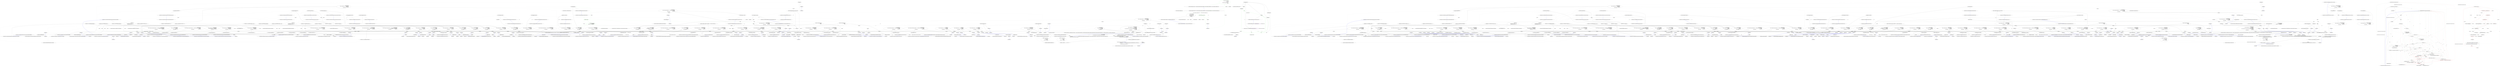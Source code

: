 digraph  {
m1_74 [cluster="CommandLine.Tests.Unit.Core.InstanceBuilderTests.Breaking_min_constraint_in_string_sequence_as_value_gererates_SequenceOutOfRangeError()", file="CultureSpecificTestBase.cs", label="Entry CommandLine.Tests.Unit.Core.InstanceBuilderTests.Breaking_min_constraint_in_string_sequence_as_value_gererates_SequenceOutOfRangeError()", span="194-194"];
m1_76 [cluster="CommandLine.Tests.Unit.Core.InstanceBuilderTests.Breaking_min_constraint_in_string_sequence_as_value_gererates_SequenceOutOfRangeError()", file="CultureSpecificTestBase.cs", label="var result = InstanceBuilder.Build(\r\n                Maybe.Just<Func<FakeOptionsWithSequenceAndOnlyMinConstraintAsValue>>(() => new FakeOptionsWithSequenceAndOnlyMinConstraintAsValue()),\r\n                new string[] { },\r\n                StringComparer.Ordinal,\r\n                CultureInfo.InvariantCulture)", span="200-204"];
m1_77 [cluster="CommandLine.Tests.Unit.Core.InstanceBuilderTests.Breaking_min_constraint_in_string_sequence_as_value_gererates_SequenceOutOfRangeError()", file="CultureSpecificTestBase.cs", label="Assert.True(expectedResult.SequenceEqual(result.Errors))", span="207-207"];
m1_75 [cluster="CommandLine.Tests.Unit.Core.InstanceBuilderTests.Breaking_min_constraint_in_string_sequence_as_value_gererates_SequenceOutOfRangeError()", file="CultureSpecificTestBase.cs", label="var expectedResult = new[] { new SequenceOutOfRangeError(NameInfo.EmptyName) }", span="197-197"];
m1_78 [cluster="CommandLine.Tests.Unit.Core.InstanceBuilderTests.Breaking_min_constraint_in_string_sequence_as_value_gererates_SequenceOutOfRangeError()", file="CultureSpecificTestBase.cs", label="Exit CommandLine.Tests.Unit.Core.InstanceBuilderTests.Breaking_min_constraint_in_string_sequence_as_value_gererates_SequenceOutOfRangeError()", span="194-194"];
m1_392 [cluster="CommandLine.Tests.Unit.Core.InstanceBuilderTests.Can_define_options_on_interface_properties(string[], string)", file="CultureSpecificTestBase.cs", label="Entry CommandLine.Tests.Unit.Core.InstanceBuilderTests.Can_define_options_on_interface_properties(string[], string)", span="884-884"];
m1_393 [cluster="CommandLine.Tests.Unit.Core.InstanceBuilderTests.Can_define_options_on_interface_properties(string[], string)", file="CultureSpecificTestBase.cs", label="var result = InstanceBuilder.Build(\r\n                Maybe.Just<Func<FakeInterfaceOptions>>(() => new FakeInterfaceOptions()),\r\n                arguments,\r\n                StringComparer.Ordinal,\r\n                CultureInfo.InvariantCulture)", span="887-891"];
m1_394 [cluster="CommandLine.Tests.Unit.Core.InstanceBuilderTests.Can_define_options_on_interface_properties(string[], string)", file="CultureSpecificTestBase.cs", label="expected.ShouldBeEquivalentTo(result.Value.InputFile)", span="894-894"];
m1_395 [cluster="CommandLine.Tests.Unit.Core.InstanceBuilderTests.Can_define_options_on_interface_properties(string[], string)", file="CultureSpecificTestBase.cs", label="Exit CommandLine.Tests.Unit.Core.InstanceBuilderTests.Can_define_options_on_interface_properties(string[], string)", span="884-884"];
m1_83 [cluster="CommandLine.Tests.Fakes.FakeOptionsWithSequenceAndOnlyMinConstraintAsValue.FakeOptionsWithSequenceAndOnlyMinConstraintAsValue()", file="CultureSpecificTestBase.cs", label="Entry CommandLine.Tests.Fakes.FakeOptionsWithSequenceAndOnlyMinConstraintAsValue.FakeOptionsWithSequenceAndOnlyMinConstraintAsValue()", span="6-6"];
m1_251 [cluster="CommandLine.Tests.Unit.Core.InstanceBuilderTests.Parse_unknown_short_option_gererates_UnknownOptionError()", file="CultureSpecificTestBase.cs", label="Entry CommandLine.Tests.Unit.Core.InstanceBuilderTests.Parse_unknown_short_option_gererates_UnknownOptionError()", span="595-595"];
m1_253 [cluster="CommandLine.Tests.Unit.Core.InstanceBuilderTests.Parse_unknown_short_option_gererates_UnknownOptionError()", file="CultureSpecificTestBase.cs", label="var result = InstanceBuilder.Build(\r\n                Maybe.Just<Func<FakeOptions>>(() => new FakeOptions()),\r\n                new[] { ''-z'', ''-x'' },\r\n                StringComparer.Ordinal,\r\n                CultureInfo.InvariantCulture)", span="601-605"];
m1_254 [cluster="CommandLine.Tests.Unit.Core.InstanceBuilderTests.Parse_unknown_short_option_gererates_UnknownOptionError()", file="CultureSpecificTestBase.cs", label="Assert.True(expectedResult.SequenceEqual(result.Errors))", span="608-608"];
m1_252 [cluster="CommandLine.Tests.Unit.Core.InstanceBuilderTests.Parse_unknown_short_option_gererates_UnknownOptionError()", file="CultureSpecificTestBase.cs", label="var expectedResult = new[] { new UnknownOptionError(''z'') }", span="598-598"];
m1_255 [cluster="CommandLine.Tests.Unit.Core.InstanceBuilderTests.Parse_unknown_short_option_gererates_UnknownOptionError()", file="CultureSpecificTestBase.cs", label="Exit CommandLine.Tests.Unit.Core.InstanceBuilderTests.Parse_unknown_short_option_gererates_UnknownOptionError()", span="595-595"];
m1_415 [cluster="CommandLine.Tests.Unit.Core.InstanceBuilderTests.Parse_to_mutable()", file="CultureSpecificTestBase.cs", label="Entry CommandLine.Tests.Unit.Core.InstanceBuilderTests.Parse_to_mutable()", span="936-936"];
m1_416 [cluster="CommandLine.Tests.Unit.Core.InstanceBuilderTests.Parse_to_mutable()", file="CultureSpecificTestBase.cs", label="var expectedResult = new FakeOptions { StringValue=''strval0'', IntSequence=new[] { 9, 7, 8 }, BoolValue = true,  LongValue = 9876543210L }", span="939-939"];
m1_417 [cluster="CommandLine.Tests.Unit.Core.InstanceBuilderTests.Parse_to_mutable()", file="CultureSpecificTestBase.cs", label="var result = InstanceBuilder.Build(\r\n                Maybe.Just<Func<FakeOptions>>(() => new FakeOptions()),\r\n                new[] { ''--stringvalue=strval0'', ''-i'', ''9'', ''7'', ''8'', ''-x'', ''9876543210'' },\r\n                StringComparer.Ordinal,\r\n                CultureInfo.InvariantCulture)", span="942-946"];
m1_418 [cluster="CommandLine.Tests.Unit.Core.InstanceBuilderTests.Parse_to_mutable()", file="CultureSpecificTestBase.cs", label="expectedResult.ShouldBeEquivalentTo(result.Value)", span="949-949"];
m1_419 [cluster="CommandLine.Tests.Unit.Core.InstanceBuilderTests.Parse_to_mutable()", file="CultureSpecificTestBase.cs", label="Exit CommandLine.Tests.Unit.Core.InstanceBuilderTests.Parse_to_mutable()", span="936-936"];
m1_70 [cluster="CommandLine.NameInfo.NameInfo(string, string)", file="CultureSpecificTestBase.cs", label="Entry CommandLine.NameInfo.NameInfo(string, string)", span="20-20"];
m1_100 [cluster="CommandLine.Tests.Fakes.FakeOptionsWithSequenceAndOnlyMaxConstraintAsValue.FakeOptionsWithSequenceAndOnlyMaxConstraintAsValue()", file="CultureSpecificTestBase.cs", label="Entry CommandLine.Tests.Fakes.FakeOptionsWithSequenceAndOnlyMaxConstraintAsValue.FakeOptionsWithSequenceAndOnlyMaxConstraintAsValue()", span="6-6"];
m1_11 [cluster="CommandLine.ParserResult<T>.Equals(CommandLine.ParserResult<T>)", file="CultureSpecificTestBase.cs", label="Entry CommandLine.ParserResult<T>.Equals(CommandLine.ParserResult<T>)", span="87-87"];
m1_79 [cluster="CommandLine.SequenceOutOfRangeError.SequenceOutOfRangeError(CommandLine.NameInfo)", file="CultureSpecificTestBase.cs", label="Entry CommandLine.SequenceOutOfRangeError.SequenceOutOfRangeError(CommandLine.NameInfo)", span="320-320"];
m1_369 [cluster="CommandLine.Tests.Unit.Core.InstanceBuilderTests.Empty_set_options_allowed_with_mutually_exclusive_sets(string[], int)", file="CultureSpecificTestBase.cs", label="Entry CommandLine.Tests.Unit.Core.InstanceBuilderTests.Empty_set_options_allowed_with_mutually_exclusive_sets(string[], int)", span="853-853"];
m1_370 [cluster="CommandLine.Tests.Unit.Core.InstanceBuilderTests.Empty_set_options_allowed_with_mutually_exclusive_sets(string[], int)", file="CultureSpecificTestBase.cs", label="var result = InstanceBuilder.Build(\r\n                Maybe.Just<Func<FakeOptionsWithNamedAndEmptySets>>(() => new FakeOptionsWithNamedAndEmptySets()),\r\n                arguments,\r\n                StringComparer.Ordinal,\r\n                CultureInfo.InvariantCulture)", span="856-860"];
m1_371 [cluster="CommandLine.Tests.Unit.Core.InstanceBuilderTests.Empty_set_options_allowed_with_mutually_exclusive_sets(string[], int)", file="CultureSpecificTestBase.cs", label="result.Errors.Should().HaveCount(x => x == expected)", span="863-863"];
m1_372 [cluster="CommandLine.Tests.Unit.Core.InstanceBuilderTests.Empty_set_options_allowed_with_mutually_exclusive_sets(string[], int)", file="CultureSpecificTestBase.cs", label="Exit CommandLine.Tests.Unit.Core.InstanceBuilderTests.Empty_set_options_allowed_with_mutually_exclusive_sets(string[], int)", span="853-853"];
m1_291 [cluster="CommandLine.Tests.Unit.Core.InstanceBuilderTests.Breaking_equal_min_max_constraint_in_string_sequence_as_value_gererates_SequenceOutOfRangeError()", file="CultureSpecificTestBase.cs", label="Entry CommandLine.Tests.Unit.Core.InstanceBuilderTests.Breaking_equal_min_max_constraint_in_string_sequence_as_value_gererates_SequenceOutOfRangeError()", span="694-694"];
m1_293 [cluster="CommandLine.Tests.Unit.Core.InstanceBuilderTests.Breaking_equal_min_max_constraint_in_string_sequence_as_value_gererates_SequenceOutOfRangeError()", file="CultureSpecificTestBase.cs", label="var result = InstanceBuilder.Build(\r\n                Maybe.Just<Func<FakeOptionsWithSequenceMinMaxEqual>>(() => new FakeOptionsWithSequenceMinMaxEqual()),\r\n                new[] { ''one'', ''two'', ''this-is-too-much'' },\r\n                StringComparer.Ordinal,\r\n                CultureInfo.InvariantCulture)", span="700-704"];
m1_294 [cluster="CommandLine.Tests.Unit.Core.InstanceBuilderTests.Breaking_equal_min_max_constraint_in_string_sequence_as_value_gererates_SequenceOutOfRangeError()", file="CultureSpecificTestBase.cs", label="Assert.True(expectedResult.SequenceEqual(result.Errors))", span="707-707"];
m1_292 [cluster="CommandLine.Tests.Unit.Core.InstanceBuilderTests.Breaking_equal_min_max_constraint_in_string_sequence_as_value_gererates_SequenceOutOfRangeError()", file="CultureSpecificTestBase.cs", label="var expectedResult = new[] { new SequenceOutOfRangeError(NameInfo.EmptyName) }", span="697-697"];
m1_295 [cluster="CommandLine.Tests.Unit.Core.InstanceBuilderTests.Breaking_equal_min_max_constraint_in_string_sequence_as_value_gererates_SequenceOutOfRangeError()", file="CultureSpecificTestBase.cs", label="Exit CommandLine.Tests.Unit.Core.InstanceBuilderTests.Breaking_equal_min_max_constraint_in_string_sequence_as_value_gererates_SequenceOutOfRangeError()", span="694-694"];
m1_427 [cluster="CommandLine.Infrastructure.Maybe.Nothing<T>()", file="CultureSpecificTestBase.cs", label="Entry CommandLine.Infrastructure.Maybe.Nothing<T>()", span="63-63"];
m1_216 [cluster="CommandLine.Tests.Unit.Core.InstanceBuilderTests.Two_required_options_at_the_same_set_and_none_are_true()", file="CultureSpecificTestBase.cs", label="Entry CommandLine.Tests.Unit.Core.InstanceBuilderTests.Two_required_options_at_the_same_set_and_none_are_true()", span="518-518"];
m1_218 [cluster="CommandLine.Tests.Unit.Core.InstanceBuilderTests.Two_required_options_at_the_same_set_and_none_are_true()", file="CultureSpecificTestBase.cs", label="var result = InstanceBuilder.Build(\r\n                Maybe.Just<Func<FakeOptionWithRequiredAndSet>>(() => new FakeOptionWithRequiredAndSet()),\r\n                new[] {''''},\r\n                StringComparer.Ordinal,\r\n                CultureInfo.InvariantCulture)", span="526-530"];
m1_219 [cluster="CommandLine.Tests.Unit.Core.InstanceBuilderTests.Two_required_options_at_the_same_set_and_none_are_true()", file="CultureSpecificTestBase.cs", label="Assert.True(expectedResult.SequenceEqual(result.Errors))", span="533-533"];
m1_217 [cluster="CommandLine.Tests.Unit.Core.InstanceBuilderTests.Two_required_options_at_the_same_set_and_none_are_true()", file="CultureSpecificTestBase.cs", label="var expectedResult = new[]\r\n            {\r\n                new MissingRequiredOptionError(new NameInfo('''', ''ftpurl'')),\r\n                new MissingRequiredOptionError(new NameInfo('''', ''weburl''))\r\n            }", span="520-524"];
m1_220 [cluster="CommandLine.Tests.Unit.Core.InstanceBuilderTests.Two_required_options_at_the_same_set_and_none_are_true()", file="CultureSpecificTestBase.cs", label="Exit CommandLine.Tests.Unit.Core.InstanceBuilderTests.Two_required_options_at_the_same_set_and_none_are_true()", span="518-518"];
m1_382 [cluster="CommandLine.Tests.Unit.Core.InstanceBuilderTests.Specifying_options_two_or_more_times_generates_RepeatedOptionError(string[], int)", file="CultureSpecificTestBase.cs", label="Entry CommandLine.Tests.Unit.Core.InstanceBuilderTests.Specifying_options_two_or_more_times_generates_RepeatedOptionError(string[], int)", span="868-868"];
m1_383 [cluster="CommandLine.Tests.Unit.Core.InstanceBuilderTests.Specifying_options_two_or_more_times_generates_RepeatedOptionError(string[], int)", file="CultureSpecificTestBase.cs", label="var result = InstanceBuilder.Build(\r\n                Maybe.Just<Func<FakeOptions>>(() => new FakeOptions()),\r\n                arguments,\r\n                StringComparer.Ordinal,\r\n                CultureInfo.InvariantCulture)", span="871-875"];
m1_384 [cluster="CommandLine.Tests.Unit.Core.InstanceBuilderTests.Specifying_options_two_or_more_times_generates_RepeatedOptionError(string[], int)", file="CultureSpecificTestBase.cs", label="result.Errors.Should().HaveCount(x => x == expected)", span="878-878"];
m1_385 [cluster="CommandLine.Tests.Unit.Core.InstanceBuilderTests.Specifying_options_two_or_more_times_generates_RepeatedOptionError(string[], int)", file="CultureSpecificTestBase.cs", label="Exit CommandLine.Tests.Unit.Core.InstanceBuilderTests.Specifying_options_two_or_more_times_generates_RepeatedOptionError(string[], int)", span="868-868"];
m1_144 [cluster="CommandLine.Tests.Unit.Core.InstanceBuilderTests.Parse_sequence_value_without_range_constraints(string[], long[])", file="CultureSpecificTestBase.cs", label="Entry CommandLine.Tests.Unit.Core.InstanceBuilderTests.Parse_sequence_value_without_range_constraints(string[], long[])", span="362-362"];
m1_145 [cluster="CommandLine.Tests.Unit.Core.InstanceBuilderTests.Parse_sequence_value_without_range_constraints(string[], long[])", file="CultureSpecificTestBase.cs", label="var result = InstanceBuilder.Build(\r\n                Maybe.Just<Func<FakeOptionsWithSequenceWithoutRange>>(() => new FakeOptionsWithSequenceWithoutRange()),\r\n                arguments,\r\n                StringComparer.Ordinal,\r\n                CultureInfo.InvariantCulture)", span="367-371"];
m1_146 [cluster="CommandLine.Tests.Unit.Core.InstanceBuilderTests.Parse_sequence_value_without_range_constraints(string[], long[])", file="CultureSpecificTestBase.cs", label="expected.ShouldBeEquivalentTo(result.Value.LongSequence)", span="374-374"];
m1_147 [cluster="CommandLine.Tests.Unit.Core.InstanceBuilderTests.Parse_sequence_value_without_range_constraints(string[], long[])", file="CultureSpecificTestBase.cs", label="Exit CommandLine.Tests.Unit.Core.InstanceBuilderTests.Parse_sequence_value_without_range_constraints(string[], long[])", span="362-362"];
m1_208 [cluster="CommandLine.Tests.Unit.Core.InstanceBuilderTests.Two_required_options_at_the_same_set_and_both_are_true()", file="CultureSpecificTestBase.cs", label="Entry CommandLine.Tests.Unit.Core.InstanceBuilderTests.Two_required_options_at_the_same_set_and_both_are_true()", span="499-499"];
m1_210 [cluster="CommandLine.Tests.Unit.Core.InstanceBuilderTests.Two_required_options_at_the_same_set_and_both_are_true()", file="CultureSpecificTestBase.cs", label="var result = InstanceBuilder.Build(\r\n                Maybe.Just<Func<FakeOptionWithRequiredAndSet>>(() => new FakeOptionWithRequiredAndSet()),\r\n                new[] { ''--ftpurl'', ''str1'', ''--weburl'', ''str2'' },\r\n                StringComparer.Ordinal,\r\n                CultureInfo.InvariantCulture)", span="506-510"];
m1_209 [cluster="CommandLine.Tests.Unit.Core.InstanceBuilderTests.Two_required_options_at_the_same_set_and_both_are_true()", file="CultureSpecificTestBase.cs", label="var expectedResult = new FakeOptionWithRequiredAndSet {\r\n                FtpUrl = ''str1'',\r\n                WebUrl = ''str2''\r\n            }", span="501-504"];
m1_211 [cluster="CommandLine.Tests.Unit.Core.InstanceBuilderTests.Two_required_options_at_the_same_set_and_both_are_true()", file="CultureSpecificTestBase.cs", label="expectedResult.ShouldBeEquivalentTo(result.Value)", span="513-513"];
m1_212 [cluster="CommandLine.Tests.Unit.Core.InstanceBuilderTests.Two_required_options_at_the_same_set_and_both_are_true()", file="CultureSpecificTestBase.cs", label="Exit CommandLine.Tests.Unit.Core.InstanceBuilderTests.Two_required_options_at_the_same_set_and_both_are_true()", span="499-499"];
m1_275 [cluster="CommandLine.Tests.Unit.Core.InstanceBuilderTests.Breaking_required_constraint_in_string_scalar_as_value_generates_MissingRequiredOptionError()", file="CultureSpecificTestBase.cs", label="Entry CommandLine.Tests.Unit.Core.InstanceBuilderTests.Breaking_required_constraint_in_string_scalar_as_value_generates_MissingRequiredOptionError()", span="653-653"];
m1_277 [cluster="CommandLine.Tests.Unit.Core.InstanceBuilderTests.Breaking_required_constraint_in_string_scalar_as_value_generates_MissingRequiredOptionError()", file="CultureSpecificTestBase.cs", label="var result = InstanceBuilder.Build(\r\n                Maybe.Just<Func<FakeOptionsWithRequiredValue>>(() => new FakeOptionsWithRequiredValue()),\r\n                new string[] { },\r\n                StringComparer.Ordinal,\r\n                CultureInfo.InvariantCulture)", span="659-663"];
m1_278 [cluster="CommandLine.Tests.Unit.Core.InstanceBuilderTests.Breaking_required_constraint_in_string_scalar_as_value_generates_MissingRequiredOptionError()", file="CultureSpecificTestBase.cs", label="Assert.True(expectedResult.SequenceEqual(result.Errors))", span="666-666"];
m1_276 [cluster="CommandLine.Tests.Unit.Core.InstanceBuilderTests.Breaking_required_constraint_in_string_scalar_as_value_generates_MissingRequiredOptionError()", file="CultureSpecificTestBase.cs", label="var expectedResult = new[] { new MissingRequiredOptionError(NameInfo.EmptyName) }", span="656-656"];
m1_279 [cluster="CommandLine.Tests.Unit.Core.InstanceBuilderTests.Breaking_required_constraint_in_string_scalar_as_value_generates_MissingRequiredOptionError()", file="CultureSpecificTestBase.cs", label="Exit CommandLine.Tests.Unit.Core.InstanceBuilderTests.Breaking_required_constraint_in_string_scalar_as_value_generates_MissingRequiredOptionError()", span="653-653"];
m1_188 [cluster="CommandLine.Core.NameLookup.Contains(string, System.Collections.Generic.IEnumerable<CommandLine.Core.OptionSpecification>, System.StringComparer)", file="CultureSpecificTestBase.cs", label="Entry CommandLine.Core.NameLookup.Contains(string, System.Collections.Generic.IEnumerable<CommandLine.Core.OptionSpecification>, System.StringComparer)", span="11-11"];
m1_199 [cluster="CommandLine.Tests.Unit.Core.InstanceBuilderTests.Two_required_options_at_the_same_set_and_one_is_true()", file="CultureSpecificTestBase.cs", label="Entry CommandLine.Tests.Unit.Core.InstanceBuilderTests.Two_required_options_at_the_same_set_and_one_is_true()", span="479-479"];
m1_201 [cluster="CommandLine.Tests.Unit.Core.InstanceBuilderTests.Two_required_options_at_the_same_set_and_one_is_true()", file="CultureSpecificTestBase.cs", label="var result = InstanceBuilder.Build(\r\n                Maybe.Just<Func<FakeOptionWithRequiredAndSet>>(() => new FakeOptionWithRequiredAndSet()),\r\n                new[] { ''--ftpurl'', ''str1''},\r\n                StringComparer.Ordinal,\r\n                CultureInfo.InvariantCulture)", span="486-490"];
m1_200 [cluster="CommandLine.Tests.Unit.Core.InstanceBuilderTests.Two_required_options_at_the_same_set_and_one_is_true()", file="CultureSpecificTestBase.cs", label="var expectedResult = new FakeOptionWithRequiredAndSet {\r\n                FtpUrl = ''str1'',\r\n                WebUrl = null\r\n            }", span="481-484"];
m1_202 [cluster="CommandLine.Tests.Unit.Core.InstanceBuilderTests.Two_required_options_at_the_same_set_and_one_is_true()", file="CultureSpecificTestBase.cs", label="expectedResult.ShouldBeEquivalentTo(result.Value)", span="493-493"];
m1_203 [cluster="CommandLine.Tests.Unit.Core.InstanceBuilderTests.Two_required_options_at_the_same_set_and_one_is_true()", file="CultureSpecificTestBase.cs", label="Exit CommandLine.Tests.Unit.Core.InstanceBuilderTests.Two_required_options_at_the_same_set_and_one_is_true()", span="479-479"];
m1_56 [cluster="CommandLine.Tests.Unit.Core.InstanceBuilderTests.Parse_string_sequence_with_only_max_constraint(string[], string[])", file="CultureSpecificTestBase.cs", label="Entry CommandLine.Tests.Unit.Core.InstanceBuilderTests.Parse_string_sequence_with_only_max_constraint(string[], string[])", span="157-157"];
m1_57 [cluster="CommandLine.Tests.Unit.Core.InstanceBuilderTests.Parse_string_sequence_with_only_max_constraint(string[], string[])", file="CultureSpecificTestBase.cs", label="var result = InstanceBuilder.Build(\r\n                Maybe.Just<Func<FakeOptionsWithSequenceAndOnlyMaxConstraint>>(() => new FakeOptionsWithSequenceAndOnlyMaxConstraint()),\r\n                arguments,\r\n                StringComparer.Ordinal,\r\n                CultureInfo.InvariantCulture)", span="162-166"];
m1_58 [cluster="CommandLine.Tests.Unit.Core.InstanceBuilderTests.Parse_string_sequence_with_only_max_constraint(string[], string[])", file="CultureSpecificTestBase.cs", label="Assert.True(expected.SequenceEqual(result.Value.StringSequence))", span="169-169"];
m1_59 [cluster="CommandLine.Tests.Unit.Core.InstanceBuilderTests.Parse_string_sequence_with_only_max_constraint(string[], string[])", file="CultureSpecificTestBase.cs", label="Exit CommandLine.Tests.Unit.Core.InstanceBuilderTests.Parse_string_sequence_with_only_max_constraint(string[], string[])", span="157-157"];
m1_115 [cluster="CommandLine.BadFormatConversionError.BadFormatConversionError(CommandLine.NameInfo)", file="CultureSpecificTestBase.cs", label="Entry CommandLine.BadFormatConversionError.BadFormatConversionError(CommandLine.NameInfo)", span="309-309"];
m1_374 [cluster="Unk.HaveCount", file="CultureSpecificTestBase.cs", label="Entry Unk.HaveCount", span=""];
m1_307 [cluster="CommandLine.Tests.Fakes.FakeOptionsWithNullables.FakeOptionsWithNullables()", file="CultureSpecificTestBase.cs", label="Entry CommandLine.Tests.Fakes.FakeOptionsWithNullables.FakeOptionsWithNullables()", span="4-4"];
m1_101 [cluster="CommandLine.Tests.Unit.Core.InstanceBuilderTests.Parse_enum_value(string[], CommandLine.Tests.Fakes.Colors)", file="CultureSpecificTestBase.cs", label="Entry CommandLine.Tests.Unit.Core.InstanceBuilderTests.Parse_enum_value(string[], CommandLine.Tests.Fakes.Colors)", span="257-257"];
m1_102 [cluster="CommandLine.Tests.Unit.Core.InstanceBuilderTests.Parse_enum_value(string[], CommandLine.Tests.Fakes.Colors)", file="CultureSpecificTestBase.cs", label="var result = InstanceBuilder.Build(\r\n                Maybe.Just<Func<FakeOptionsWithEnum>>(() => new FakeOptionsWithEnum()),\r\n                arguments,\r\n                StringComparer.Ordinal,\r\n                CultureInfo.InvariantCulture)", span="262-266"];
m1_103 [cluster="CommandLine.Tests.Unit.Core.InstanceBuilderTests.Parse_enum_value(string[], CommandLine.Tests.Fakes.Colors)", file="CultureSpecificTestBase.cs", label="expected.ShouldBeEquivalentTo(result.Value.Colors)", span="269-269"];
m1_104 [cluster="CommandLine.Tests.Unit.Core.InstanceBuilderTests.Parse_enum_value(string[], CommandLine.Tests.Fakes.Colors)", file="CultureSpecificTestBase.cs", label="Exit CommandLine.Tests.Unit.Core.InstanceBuilderTests.Parse_enum_value(string[], CommandLine.Tests.Fakes.Colors)", span="257-257"];
m1_247 [cluster="CommandLine.UnknownOptionError.UnknownOptionError(string)", file="CultureSpecificTestBase.cs", label="Entry CommandLine.UnknownOptionError.UnknownOptionError(string)", span="276-276"];
m1_16 [cluster="CommandLine.Tests.Unit.Core.InstanceBuilderTests.Parse_negative_long_value(string[], long)", file="CultureSpecificTestBase.cs", label="Entry CommandLine.Tests.Unit.Core.InstanceBuilderTests.Parse_negative_long_value(string[], long)", span="43-43"];
m1_17 [cluster="CommandLine.Tests.Unit.Core.InstanceBuilderTests.Parse_negative_long_value(string[], long)", file="CultureSpecificTestBase.cs", label="var result = InstanceBuilder.Build(\r\n                Maybe.Just<Func<FakeOptions>>(() => new FakeOptions()),\r\n                arguments,\r\n                StringComparer.Ordinal,\r\n                CultureInfo.InvariantCulture)", span="48-52"];
m1_18 [cluster="CommandLine.Tests.Unit.Core.InstanceBuilderTests.Parse_negative_long_value(string[], long)", file="CultureSpecificTestBase.cs", label="Assert.Equal(expected, result.Value.LongValue)", span="55-55"];
m1_19 [cluster="CommandLine.Tests.Unit.Core.InstanceBuilderTests.Parse_negative_long_value(string[], long)", file="CultureSpecificTestBase.cs", label="Exit CommandLine.Tests.Unit.Core.InstanceBuilderTests.Parse_negative_long_value(string[], long)", span="43-43"];
m1_308 [cluster="CommandLine.Tests.Unit.Core.InstanceBuilderTests.Parse_nullable_long(string[], long?)", file="CultureSpecificTestBase.cs", label="Entry CommandLine.Tests.Unit.Core.InstanceBuilderTests.Parse_nullable_long(string[], long?)", span="739-739"];
m1_309 [cluster="CommandLine.Tests.Unit.Core.InstanceBuilderTests.Parse_nullable_long(string[], long?)", file="CultureSpecificTestBase.cs", label="var result = InstanceBuilder.Build(\r\n                Maybe.Just<Func<FakeOptionsWithNullables>>(() => new FakeOptionsWithNullables()),\r\n                arguments,\r\n                StringComparer.Ordinal,\r\n                CultureInfo.InvariantCulture)", span="744-748"];
m1_310 [cluster="CommandLine.Tests.Unit.Core.InstanceBuilderTests.Parse_nullable_long(string[], long?)", file="CultureSpecificTestBase.cs", label="expected.ShouldBeEquivalentTo(result.Value.NullableLong)", span="751-751"];
m1_311 [cluster="CommandLine.Tests.Unit.Core.InstanceBuilderTests.Parse_nullable_long(string[], long?)", file="CultureSpecificTestBase.cs", label="Exit CommandLine.Tests.Unit.Core.InstanceBuilderTests.Parse_nullable_long(string[], long?)", span="739-739"];
m1_55 [cluster="CommandLine.Tests.Fakes.FakeOptionsWithSequenceAndOnlyMinConstraint.FakeOptionsWithSequenceAndOnlyMinConstraint()", file="CultureSpecificTestBase.cs", label="Entry CommandLine.Tests.Fakes.FakeOptionsWithSequenceAndOnlyMinConstraint.FakeOptionsWithSequenceAndOnlyMinConstraint()", span="6-6"];
m1_180 [cluster="CommandLine.Core.Tokenizer.PreprocessDashDash(System.Collections.Generic.IEnumerable<string>, System.Func<System.Collections.Generic.IEnumerable<string>, CommandLine.Core.StatePair<System.Collections.Generic.IEnumerable<CommandLine.Core.Token>>>)", file="CultureSpecificTestBase.cs", label="Entry CommandLine.Core.Tokenizer.PreprocessDashDash(System.Collections.Generic.IEnumerable<string>, System.Func<System.Collections.Generic.IEnumerable<string>, CommandLine.Core.StatePair<System.Collections.Generic.IEnumerable<CommandLine.Core.Token>>>)", span="31-31"];
m1_346 [cluster="CommandLine.Tests.Fakes.FakeOptionsWithMinZero.FakeOptionsWithMinZero()", file="CultureSpecificTestBase.cs", label="Entry CommandLine.Tests.Fakes.FakeOptionsWithMinZero.FakeOptionsWithMinZero()", span="6-6"];
m1_378 [cluster="CommandLine.Tests.Fakes.FakeOptionsWithNamedAndEmptySets.FakeOptionsWithNamedAndEmptySets()", file="CultureSpecificTestBase.cs", label="Entry CommandLine.Tests.Fakes.FakeOptionsWithNamedAndEmptySets.FakeOptionsWithNamedAndEmptySets()", span="4-4"];
m1_119 [cluster="CommandLine.Tests.Unit.Core.InstanceBuilderTests.Parse_enum_value_with_wrong_item_name_generates_BadFormatConversionError()", file="CultureSpecificTestBase.cs", label="Entry CommandLine.Tests.Unit.Core.InstanceBuilderTests.Parse_enum_value_with_wrong_item_name_generates_BadFormatConversionError()", span="294-294"];
m1_121 [cluster="CommandLine.Tests.Unit.Core.InstanceBuilderTests.Parse_enum_value_with_wrong_item_name_generates_BadFormatConversionError()", file="CultureSpecificTestBase.cs", label="var result = InstanceBuilder.Build(\r\n                Maybe.Just<Func<FakeOptionsWithEnum>>(() => new FakeOptionsWithEnum()),\r\n                new[] { ''--colors'', ''Yellow'' },\r\n                StringComparer.Ordinal,\r\n                CultureInfo.InvariantCulture)", span="300-304"];
m1_122 [cluster="CommandLine.Tests.Unit.Core.InstanceBuilderTests.Parse_enum_value_with_wrong_item_name_generates_BadFormatConversionError()", file="CultureSpecificTestBase.cs", label="Assert.True(expectedResult.SequenceEqual(result.Errors))", span="307-307"];
m1_120 [cluster="CommandLine.Tests.Unit.Core.InstanceBuilderTests.Parse_enum_value_with_wrong_item_name_generates_BadFormatConversionError()", file="CultureSpecificTestBase.cs", label="var expectedResult = new[] { new BadFormatConversionError(new NameInfo('''', ''colors'')) }", span="297-297"];
m1_123 [cluster="CommandLine.Tests.Unit.Core.InstanceBuilderTests.Parse_enum_value_with_wrong_item_name_generates_BadFormatConversionError()", file="CultureSpecificTestBase.cs", label="Exit CommandLine.Tests.Unit.Core.InstanceBuilderTests.Parse_enum_value_with_wrong_item_name_generates_BadFormatConversionError()", span="294-294"];
m1_315 [cluster="CommandLine.Tests.Unit.Core.InstanceBuilderTests.Parse_fsharp_option_string(string[], string, bool)", file="CultureSpecificTestBase.cs", label="Entry CommandLine.Tests.Unit.Core.InstanceBuilderTests.Parse_fsharp_option_string(string[], string, bool)", span="759-759"];
m1_316 [cluster="CommandLine.Tests.Unit.Core.InstanceBuilderTests.Parse_fsharp_option_string(string[], string, bool)", file="CultureSpecificTestBase.cs", label="var result = InstanceBuilder.Build(\r\n                Maybe.Just<Func<FakeOptionsWithFSharpOption>>(() => new FakeOptionsWithFSharpOption()),\r\n                arguments,\r\n                StringComparer.Ordinal,\r\n                CultureInfo.InvariantCulture)", span="764-768"];
m1_317 [cluster="CommandLine.Tests.Unit.Core.InstanceBuilderTests.Parse_fsharp_option_string(string[], string, bool)", file="CultureSpecificTestBase.cs", label="result.Value.FileName != null", span="771-771"];
m1_318 [cluster="CommandLine.Tests.Unit.Core.InstanceBuilderTests.Parse_fsharp_option_string(string[], string, bool)", file="CultureSpecificTestBase.cs", label="expectedValue.ShouldBeEquivalentTo(result.Value.FileName.Value)", span="773-773"];
m1_319 [cluster="CommandLine.Tests.Unit.Core.InstanceBuilderTests.Parse_fsharp_option_string(string[], string, bool)", file="CultureSpecificTestBase.cs", label="expectedSome.ShouldBeEquivalentTo(FSharpOption<string>.get_IsSome(result.Value.FileName))", span="775-775"];
m1_320 [cluster="CommandLine.Tests.Unit.Core.InstanceBuilderTests.Parse_fsharp_option_string(string[], string, bool)", file="CultureSpecificTestBase.cs", label="Exit CommandLine.Tests.Unit.Core.InstanceBuilderTests.Parse_fsharp_option_string(string[], string, bool)", span="759-759"];
m1_414 [cluster="CommandLine.Tests.Fakes.FakeOptionsWithScalarValueAndSequenceStringAdjacent.FakeOptionsWithScalarValueAndSequenceStringAdjacent()", file="CultureSpecificTestBase.cs", label="Entry CommandLine.Tests.Fakes.FakeOptionsWithScalarValueAndSequenceStringAdjacent.FakeOptionsWithScalarValueAndSequenceStringAdjacent()", span="6-6"];
m1_198 [cluster="CommandLine.Tests.Fakes.FakeOptionsWithSets.FakeOptionsWithSets()", file="CultureSpecificTestBase.cs", label="Entry CommandLine.Tests.Fakes.FakeOptionsWithSets.FakeOptionsWithSets()", span="4-4"];
m1_271 [cluster="string.Equals(string)", file="CultureSpecificTestBase.cs", label="Entry string.Equals(string)", span="0-0"];
m1_267 [cluster="CommandLine.Tests.Unit.Core.InstanceBuilderTests.Omitting_names_assumes_identifier_as_long_name(string[], string)", file="CultureSpecificTestBase.cs", label="Entry CommandLine.Tests.Unit.Core.InstanceBuilderTests.Omitting_names_assumes_identifier_as_long_name(string[], string)", span="635-635"];
m1_268 [cluster="CommandLine.Tests.Unit.Core.InstanceBuilderTests.Omitting_names_assumes_identifier_as_long_name(string[], string)", file="CultureSpecificTestBase.cs", label="var result = InstanceBuilder.Build(\r\n                Maybe.Just<Func<FakeOptions>>(() => new FakeOptions()),\r\n                arguments,\r\n                StringComparer.Ordinal,\r\n                CultureInfo.InvariantCulture)", span="640-644"];
m1_269 [cluster="CommandLine.Tests.Unit.Core.InstanceBuilderTests.Omitting_names_assumes_identifier_as_long_name(string[], string)", file="CultureSpecificTestBase.cs", label="Assert.True(expected.Equals(result.Value.StringValue))", span="647-647"];
m1_270 [cluster="CommandLine.Tests.Unit.Core.InstanceBuilderTests.Omitting_names_assumes_identifier_as_long_name(string[], string)", file="CultureSpecificTestBase.cs", label="Exit CommandLine.Tests.Unit.Core.InstanceBuilderTests.Omitting_names_assumes_identifier_as_long_name(string[], string)", span="635-635"];
m1_127 [cluster="CommandLine.Tests.Unit.Core.InstanceBuilderTests.Parse_enum_value_with_wrong_item_name_case_generates_BadFormatConversionError()", file="CultureSpecificTestBase.cs", label="Entry CommandLine.Tests.Unit.Core.InstanceBuilderTests.Parse_enum_value_with_wrong_item_name_case_generates_BadFormatConversionError()", span="313-313"];
m1_129 [cluster="CommandLine.Tests.Unit.Core.InstanceBuilderTests.Parse_enum_value_with_wrong_item_name_case_generates_BadFormatConversionError()", file="CultureSpecificTestBase.cs", label="var result = InstanceBuilder.Build(\r\n                Maybe.Just<Func<FakeOptionsWithEnum>>(() => new FakeOptionsWithEnum()),\r\n                new[] { ''--colors'', ''RED'' },\r\n                StringComparer.Ordinal,\r\n                CultureInfo.InvariantCulture)", span="319-323"];
m1_130 [cluster="CommandLine.Tests.Unit.Core.InstanceBuilderTests.Parse_enum_value_with_wrong_item_name_case_generates_BadFormatConversionError()", file="CultureSpecificTestBase.cs", label="Assert.True(expectedResult.SequenceEqual(result.Errors))", span="326-326"];
m1_128 [cluster="CommandLine.Tests.Unit.Core.InstanceBuilderTests.Parse_enum_value_with_wrong_item_name_case_generates_BadFormatConversionError()", file="CultureSpecificTestBase.cs", label="var expectedResult = new[] { new BadFormatConversionError(new NameInfo('''', ''colors'')) }", span="316-316"];
m1_131 [cluster="CommandLine.Tests.Unit.Core.InstanceBuilderTests.Parse_enum_value_with_wrong_item_name_case_generates_BadFormatConversionError()", file="CultureSpecificTestBase.cs", label="Exit CommandLine.Tests.Unit.Core.InstanceBuilderTests.Parse_enum_value_with_wrong_item_name_case_generates_BadFormatConversionError()", span="313-313"];
m1_160 [cluster="CommandLine.Tests.Unit.Core.InstanceBuilderTests.Parse_string_sequence_with_separator(string[], string[])", file="CultureSpecificTestBase.cs", label="Entry CommandLine.Tests.Unit.Core.InstanceBuilderTests.Parse_string_sequence_with_separator(string[], string[])", span="406-406"];
m1_161 [cluster="CommandLine.Tests.Unit.Core.InstanceBuilderTests.Parse_string_sequence_with_separator(string[], string[])", file="CultureSpecificTestBase.cs", label="var result = InstanceBuilder.Build(\r\n                Maybe.Just<Func<FakeOptionsWithSequenceAndSeparator>>(() => new FakeOptionsWithSequenceAndSeparator()),\r\n                arguments,\r\n                StringComparer.Ordinal,\r\n                CultureInfo.InvariantCulture)", span="411-415"];
m1_162 [cluster="CommandLine.Tests.Unit.Core.InstanceBuilderTests.Parse_string_sequence_with_separator(string[], string[])", file="CultureSpecificTestBase.cs", label="expected.ShouldBeEquivalentTo(result.Value.StringSequence)", span="418-418"];
m1_163 [cluster="CommandLine.Tests.Unit.Core.InstanceBuilderTests.Parse_string_sequence_with_separator(string[], string[])", file="CultureSpecificTestBase.cs", label="Exit CommandLine.Tests.Unit.Core.InstanceBuilderTests.Parse_string_sequence_with_separator(string[], string[])", span="406-406"];
m1_110 [cluster="CommandLine.Tests.Unit.Core.InstanceBuilderTests.Parse_enum_value_with_wrong_index_generates_BadFormatConversionError()", file="CultureSpecificTestBase.cs", label="Entry CommandLine.Tests.Unit.Core.InstanceBuilderTests.Parse_enum_value_with_wrong_index_generates_BadFormatConversionError()", span="275-275"];
m1_112 [cluster="CommandLine.Tests.Unit.Core.InstanceBuilderTests.Parse_enum_value_with_wrong_index_generates_BadFormatConversionError()", file="CultureSpecificTestBase.cs", label="var result = InstanceBuilder.Build(\r\n                Maybe.Just<Func<FakeOptionsWithEnum>>(() => new FakeOptionsWithEnum()),\r\n                new[] { ''--colors'', ''3'' },\r\n                StringComparer.Ordinal,\r\n                CultureInfo.InvariantCulture)", span="281-285"];
m1_113 [cluster="CommandLine.Tests.Unit.Core.InstanceBuilderTests.Parse_enum_value_with_wrong_index_generates_BadFormatConversionError()", file="CultureSpecificTestBase.cs", label="Assert.True(expectedResult.SequenceEqual(result.Errors))", span="288-288"];
m1_111 [cluster="CommandLine.Tests.Unit.Core.InstanceBuilderTests.Parse_enum_value_with_wrong_index_generates_BadFormatConversionError()", file="CultureSpecificTestBase.cs", label="var expectedResult = new[] { new BadFormatConversionError(new NameInfo('''', ''colors'')) }", span="278-278"];
m1_114 [cluster="CommandLine.Tests.Unit.Core.InstanceBuilderTests.Parse_enum_value_with_wrong_index_generates_BadFormatConversionError()", file="CultureSpecificTestBase.cs", label="Exit CommandLine.Tests.Unit.Core.InstanceBuilderTests.Parse_enum_value_with_wrong_index_generates_BadFormatConversionError()", span="275-275"];
m1_92 [cluster="CommandLine.Tests.Unit.Core.InstanceBuilderTests.Breaking_max_constraint_in_string_sequence_as_value_gererates_SequenceOutOfRangeError()", file="CultureSpecificTestBase.cs", label="Entry CommandLine.Tests.Unit.Core.InstanceBuilderTests.Breaking_max_constraint_in_string_sequence_as_value_gererates_SequenceOutOfRangeError()", span="232-232"];
m1_94 [cluster="CommandLine.Tests.Unit.Core.InstanceBuilderTests.Breaking_max_constraint_in_string_sequence_as_value_gererates_SequenceOutOfRangeError()", file="CultureSpecificTestBase.cs", label="var result = InstanceBuilder.Build(\r\n                Maybe.Just<Func<FakeOptionsWithSequenceAndOnlyMaxConstraintAsValue>>(() => new FakeOptionsWithSequenceAndOnlyMaxConstraintAsValue()),\r\n                new[] { ''one'', ''two'', ''three'', ''this-is-too-much'' },\r\n                StringComparer.Ordinal,\r\n                CultureInfo.InvariantCulture)", span="238-242"];
m1_95 [cluster="CommandLine.Tests.Unit.Core.InstanceBuilderTests.Breaking_max_constraint_in_string_sequence_as_value_gererates_SequenceOutOfRangeError()", file="CultureSpecificTestBase.cs", label="Assert.True(expectedResult.SequenceEqual(result.Errors))", span="245-245"];
m1_93 [cluster="CommandLine.Tests.Unit.Core.InstanceBuilderTests.Breaking_max_constraint_in_string_sequence_as_value_gererates_SequenceOutOfRangeError()", file="CultureSpecificTestBase.cs", label="var expectedResult = new[] { new SequenceOutOfRangeError(NameInfo.EmptyName) }", span="235-235"];
m1_96 [cluster="CommandLine.Tests.Unit.Core.InstanceBuilderTests.Breaking_max_constraint_in_string_sequence_as_value_gererates_SequenceOutOfRangeError()", file="CultureSpecificTestBase.cs", label="Exit CommandLine.Tests.Unit.Core.InstanceBuilderTests.Breaking_max_constraint_in_string_sequence_as_value_gererates_SequenceOutOfRangeError()", span="232-232"];
m1_48 [cluster="CommandLine.Tests.Unit.Core.InstanceBuilderTests.Parse_string_sequence_with_only_min_constraint(string[], string[])", file="CultureSpecificTestBase.cs", label="Entry CommandLine.Tests.Unit.Core.InstanceBuilderTests.Parse_string_sequence_with_only_min_constraint(string[], string[])", span="135-135"];
m1_49 [cluster="CommandLine.Tests.Unit.Core.InstanceBuilderTests.Parse_string_sequence_with_only_min_constraint(string[], string[])", file="CultureSpecificTestBase.cs", label="var result = InstanceBuilder.Build(\r\n                Maybe.Just<Func<FakeOptionsWithSequenceAndOnlyMinConstraint>>(() => new FakeOptionsWithSequenceAndOnlyMinConstraint()),\r\n                arguments,\r\n                StringComparer.Ordinal,\r\n                CultureInfo.InvariantCulture)", span="140-144"];
m1_50 [cluster="CommandLine.Tests.Unit.Core.InstanceBuilderTests.Parse_string_sequence_with_only_min_constraint(string[], string[])", file="CultureSpecificTestBase.cs", label="Assert.True(expected.SequenceEqual(result.Value.StringSequence))", span="147-147"];
m1_51 [cluster="CommandLine.Tests.Unit.Core.InstanceBuilderTests.Parse_string_sequence_with_only_min_constraint(string[], string[])", file="CultureSpecificTestBase.cs", label="Exit CommandLine.Tests.Unit.Core.InstanceBuilderTests.Parse_string_sequence_with_only_min_constraint(string[], string[])", span="135-135"];
m1_159 [cluster="CommandLine.Tests.Fakes.FakeOptionsWithSequenceAndSeparator.FakeOptionsWithSequenceAndSeparator()", file="CultureSpecificTestBase.cs", label="Entry CommandLine.Tests.Fakes.FakeOptionsWithSequenceAndSeparator.FakeOptionsWithSequenceAndSeparator()", span="6-6"];
m1_185 [cluster="lambda expression", file="CultureSpecificTestBase.cs", label="Entry lambda expression", span="444-444"];
m1_14 [cluster="lambda expression", file="CultureSpecificTestBase.cs", label=fakeOptions, span="28-28"];
m1_22 [cluster="lambda expression", file="CultureSpecificTestBase.cs", label="new FakeOptions()", span="49-49"];
m1_46 [cluster="lambda expression", file="CultureSpecificTestBase.cs", label="new FakeOptions()", span="118-118"];
m1_240 [cluster="lambda expression", file="CultureSpecificTestBase.cs", label="new FakeOptions()", span="564-564"];
m1_249 [cluster="lambda expression", file="CultureSpecificTestBase.cs", label="new FakeOptions()", span="583-583"];
m1_257 [cluster="lambda expression", file="CultureSpecificTestBase.cs", label="new FakeOptions()", span="602-602"];
m1_265 [cluster="lambda expression", file="CultureSpecificTestBase.cs", label="new FakeOptions()", span="621-621"];
m1_273 [cluster="lambda expression", file="CultureSpecificTestBase.cs", label="new FakeOptions()", span="641-641"];
m1_289 [cluster="lambda expression", file="CultureSpecificTestBase.cs", label="new FakeOptions()", span="682-682"];
m1_387 [cluster="lambda expression", file="CultureSpecificTestBase.cs", label="new FakeOptions()", span="872-872"];
m1_421 [cluster="lambda expression", file="CultureSpecificTestBase.cs", label="new FakeOptions()", span="943-943"];
m1_13 [cluster="lambda expression", file="CultureSpecificTestBase.cs", label="Entry lambda expression", span="28-28"];
m1_15 [cluster="lambda expression", file="CultureSpecificTestBase.cs", label="Exit lambda expression", span="28-28"];
m1_21 [cluster="lambda expression", file="CultureSpecificTestBase.cs", label="Entry lambda expression", span="49-49"];
m1_23 [cluster="lambda expression", file="CultureSpecificTestBase.cs", label="Exit lambda expression", span="49-49"];
m1_45 [cluster="lambda expression", file="CultureSpecificTestBase.cs", label="Entry lambda expression", span="118-118"];
m1_47 [cluster="lambda expression", file="CultureSpecificTestBase.cs", label="Exit lambda expression", span="118-118"];
m1_239 [cluster="lambda expression", file="CultureSpecificTestBase.cs", label="Entry lambda expression", span="564-564"];
m1_241 [cluster="lambda expression", file="CultureSpecificTestBase.cs", label="Exit lambda expression", span="564-564"];
m1_248 [cluster="lambda expression", file="CultureSpecificTestBase.cs", label="Entry lambda expression", span="583-583"];
m1_250 [cluster="lambda expression", file="CultureSpecificTestBase.cs", label="Exit lambda expression", span="583-583"];
m1_256 [cluster="lambda expression", file="CultureSpecificTestBase.cs", label="Entry lambda expression", span="602-602"];
m1_258 [cluster="lambda expression", file="CultureSpecificTestBase.cs", label="Exit lambda expression", span="602-602"];
m1_264 [cluster="lambda expression", file="CultureSpecificTestBase.cs", label="Entry lambda expression", span="621-621"];
m1_266 [cluster="lambda expression", file="CultureSpecificTestBase.cs", label="Exit lambda expression", span="621-621"];
m1_272 [cluster="lambda expression", file="CultureSpecificTestBase.cs", label="Entry lambda expression", span="641-641"];
m1_274 [cluster="lambda expression", file="CultureSpecificTestBase.cs", label="Exit lambda expression", span="641-641"];
m1_288 [cluster="lambda expression", file="CultureSpecificTestBase.cs", label="Entry lambda expression", span="682-682"];
m1_290 [cluster="lambda expression", file="CultureSpecificTestBase.cs", label="Exit lambda expression", span="682-682"];
m1_386 [cluster="lambda expression", file="CultureSpecificTestBase.cs", label="Entry lambda expression", span="872-872"];
m1_388 [cluster="lambda expression", file="CultureSpecificTestBase.cs", label="Exit lambda expression", span="872-872"];
m1_420 [cluster="lambda expression", file="CultureSpecificTestBase.cs", label="Entry lambda expression", span="943-943"];
m1_422 [cluster="lambda expression", file="CultureSpecificTestBase.cs", label="Exit lambda expression", span="943-943"];
m1_341 [cluster="lambda expression", file="CultureSpecificTestBase.cs", label="InstanceBuilder.Build(\r\n                Maybe.Just<Func<FakeOptionsWithMinZero>>(() => new FakeOptionsWithMinZero()),\r\n                new string[] {},\r\n                StringComparer.Ordinal,\r\n                CultureInfo.InvariantCulture)", span="809-813"];
m1_352 [cluster="lambda expression", file="CultureSpecificTestBase.cs", label="InstanceBuilder.Build(\r\n                Maybe.Just<Func<FakeOptionsWithMaxZero>>(() => new FakeOptionsWithMaxZero()),\r\n                new string[] { },\r\n                StringComparer.Ordinal,\r\n                CultureInfo.InvariantCulture)", span="823-827"];
m1_363 [cluster="lambda expression", file="CultureSpecificTestBase.cs", label="InstanceBuilder.Build(\r\n                Maybe.Just<Func<FakeOptionsWithMinMaxZero>>(() => new FakeOptionsWithMinMaxZero()),\r\n                new string[] { },\r\n                StringComparer.Ordinal,\r\n                CultureInfo.InvariantCulture)", span="837-841"];
m1_28 [cluster="lambda expression", file="CultureSpecificTestBase.cs", label="Entry lambda expression", span="72-72"];
m1_37 [cluster="lambda expression", file="CultureSpecificTestBase.cs", label="Entry lambda expression", span="96-96"];
m1_52 [cluster="lambda expression", file="CultureSpecificTestBase.cs", label="Entry lambda expression", span="141-141"];
m1_60 [cluster="lambda expression", file="CultureSpecificTestBase.cs", label="Entry lambda expression", span="163-163"];
m1_71 [cluster="lambda expression", file="CultureSpecificTestBase.cs", label="Entry lambda expression", span="182-182"];
m1_80 [cluster="lambda expression", file="CultureSpecificTestBase.cs", label="Entry lambda expression", span="201-201"];
m1_89 [cluster="lambda expression", file="CultureSpecificTestBase.cs", label="Entry lambda expression", span="220-220"];
m1_97 [cluster="lambda expression", file="CultureSpecificTestBase.cs", label="Entry lambda expression", span="239-239"];
m1_106 [cluster="lambda expression", file="CultureSpecificTestBase.cs", label="Entry lambda expression", span="263-263"];
m1_116 [cluster="lambda expression", file="CultureSpecificTestBase.cs", label="Entry lambda expression", span="282-282"];
m1_124 [cluster="lambda expression", file="CultureSpecificTestBase.cs", label="Entry lambda expression", span="301-301"];
m1_132 [cluster="lambda expression", file="CultureSpecificTestBase.cs", label="Entry lambda expression", span="320-320"];
m1_141 [cluster="lambda expression", file="CultureSpecificTestBase.cs", label="Entry lambda expression", span="345-345"];
m1_148 [cluster="lambda expression", file="CultureSpecificTestBase.cs", label="Entry lambda expression", span="368-368"];
m1_156 [cluster="lambda expression", file="CultureSpecificTestBase.cs", label="Entry lambda expression", span="390-390"];
m1_164 [cluster="lambda expression", file="CultureSpecificTestBase.cs", label="Entry lambda expression", span="412-412"];
m1_174 [cluster="lambda expression", file="CultureSpecificTestBase.cs", label="Entry lambda expression", span="441-441"];
m1_177 [cluster="lambda expression", file="CultureSpecificTestBase.cs", label="Entry lambda expression", span="442-444"];
m1_195 [cluster="lambda expression", file="CultureSpecificTestBase.cs", label="Entry lambda expression", span="467-467"];
m1_205 [cluster="lambda expression", file="CultureSpecificTestBase.cs", label="Entry lambda expression", span="487-487"];
m1_213 [cluster="lambda expression", file="CultureSpecificTestBase.cs", label="Entry lambda expression", span="507-507"];
m1_222 [cluster="lambda expression", file="CultureSpecificTestBase.cs", label="Entry lambda expression", span="527-527"];
m1_230 [cluster="lambda expression", file="CultureSpecificTestBase.cs", label="Entry lambda expression", span="545-545"];
m1_280 [cluster="lambda expression", file="CultureSpecificTestBase.cs", label="Entry lambda expression", span="660-660"];
m1_296 [cluster="lambda expression", file="CultureSpecificTestBase.cs", label="Entry lambda expression", span="701-701"];
m1_304 [cluster="lambda expression", file="CultureSpecificTestBase.cs", label="Entry lambda expression", span="723-723"];
m1_312 [cluster="lambda expression", file="CultureSpecificTestBase.cs", label="Entry lambda expression", span="745-745"];
m1_322 [cluster="lambda expression", file="CultureSpecificTestBase.cs", label="Entry lambda expression", span="765-765"];
m1_332 [cluster="lambda expression", file="CultureSpecificTestBase.cs", label="Entry lambda expression", span="789-789"];
m1_340 [cluster="lambda expression", file="CultureSpecificTestBase.cs", label="Entry lambda expression", span="809-813"];
m1_342 [cluster="lambda expression", file="CultureSpecificTestBase.cs", label="Exit lambda expression", span="809-813"];
m1_343 [cluster="lambda expression", file="CultureSpecificTestBase.cs", label="Entry lambda expression", span="810-810"];
m1_351 [cluster="lambda expression", file="CultureSpecificTestBase.cs", label="Entry lambda expression", span="823-827"];
m1_353 [cluster="lambda expression", file="CultureSpecificTestBase.cs", label="Exit lambda expression", span="823-827"];
m1_354 [cluster="lambda expression", file="CultureSpecificTestBase.cs", label="Entry lambda expression", span="824-824"];
m1_362 [cluster="lambda expression", file="CultureSpecificTestBase.cs", label="Entry lambda expression", span="837-841"];
m1_364 [cluster="lambda expression", file="CultureSpecificTestBase.cs", label="Exit lambda expression", span="837-841"];
m1_365 [cluster="lambda expression", file="CultureSpecificTestBase.cs", label="Entry lambda expression", span="838-838"];
m1_375 [cluster="lambda expression", file="CultureSpecificTestBase.cs", label="Entry lambda expression", span="857-857"];
m1_396 [cluster="lambda expression", file="CultureSpecificTestBase.cs", label="Entry lambda expression", span="888-888"];
m1_404 [cluster="lambda expression", file="CultureSpecificTestBase.cs", label="Entry lambda expression", span="905-905"];
m1_411 [cluster="lambda expression", file="CultureSpecificTestBase.cs", label="Entry lambda expression", span="924-924"];
m1_30 [cluster="lambda expression", file="CultureSpecificTestBase.cs", label="Exit lambda expression", span="72-72"];
m1_29 [cluster="lambda expression", file="CultureSpecificTestBase.cs", label="new FakeOptionsWithDouble()", span="72-72"];
m1_39 [cluster="lambda expression", file="CultureSpecificTestBase.cs", label="Exit lambda expression", span="96-96"];
m1_38 [cluster="lambda expression", file="CultureSpecificTestBase.cs", label="new FakeOptionsWithSequence()", span="96-96"];
m1_54 [cluster="lambda expression", file="CultureSpecificTestBase.cs", label="Exit lambda expression", span="141-141"];
m1_53 [cluster="lambda expression", file="CultureSpecificTestBase.cs", label="new FakeOptionsWithSequenceAndOnlyMinConstraint()", span="141-141"];
m1_62 [cluster="lambda expression", file="CultureSpecificTestBase.cs", label="Exit lambda expression", span="163-163"];
m1_61 [cluster="lambda expression", file="CultureSpecificTestBase.cs", label="new FakeOptionsWithSequenceAndOnlyMaxConstraint()", span="163-163"];
m1_73 [cluster="lambda expression", file="CultureSpecificTestBase.cs", label="Exit lambda expression", span="182-182"];
m1_72 [cluster="lambda expression", file="CultureSpecificTestBase.cs", label="new FakeOptionsWithSequenceAndOnlyMinConstraint()", span="182-182"];
m1_82 [cluster="lambda expression", file="CultureSpecificTestBase.cs", label="Exit lambda expression", span="201-201"];
m1_81 [cluster="lambda expression", file="CultureSpecificTestBase.cs", label="new FakeOptionsWithSequenceAndOnlyMinConstraintAsValue()", span="201-201"];
m1_91 [cluster="lambda expression", file="CultureSpecificTestBase.cs", label="Exit lambda expression", span="220-220"];
m1_90 [cluster="lambda expression", file="CultureSpecificTestBase.cs", label="new FakeOptionsWithSequenceAndOnlyMaxConstraint()", span="220-220"];
m1_99 [cluster="lambda expression", file="CultureSpecificTestBase.cs", label="Exit lambda expression", span="239-239"];
m1_98 [cluster="lambda expression", file="CultureSpecificTestBase.cs", label="new FakeOptionsWithSequenceAndOnlyMaxConstraintAsValue()", span="239-239"];
m1_108 [cluster="lambda expression", file="CultureSpecificTestBase.cs", label="Exit lambda expression", span="263-263"];
m1_107 [cluster="lambda expression", file="CultureSpecificTestBase.cs", label="new FakeOptionsWithEnum()", span="263-263"];
m1_118 [cluster="lambda expression", file="CultureSpecificTestBase.cs", label="Exit lambda expression", span="282-282"];
m1_117 [cluster="lambda expression", file="CultureSpecificTestBase.cs", label="new FakeOptionsWithEnum()", span="282-282"];
m1_126 [cluster="lambda expression", file="CultureSpecificTestBase.cs", label="Exit lambda expression", span="301-301"];
m1_125 [cluster="lambda expression", file="CultureSpecificTestBase.cs", label="new FakeOptionsWithEnum()", span="301-301"];
m1_134 [cluster="lambda expression", file="CultureSpecificTestBase.cs", label="Exit lambda expression", span="320-320"];
m1_133 [cluster="lambda expression", file="CultureSpecificTestBase.cs", label="new FakeOptionsWithEnum()", span="320-320"];
m1_143 [cluster="lambda expression", file="CultureSpecificTestBase.cs", label="Exit lambda expression", span="345-345"];
m1_142 [cluster="lambda expression", file="CultureSpecificTestBase.cs", label="new FakeOptionsWithValues()", span="345-345"];
m1_150 [cluster="lambda expression", file="CultureSpecificTestBase.cs", label="Exit lambda expression", span="368-368"];
m1_149 [cluster="lambda expression", file="CultureSpecificTestBase.cs", label="new FakeOptionsWithSequenceWithoutRange()", span="368-368"];
m1_158 [cluster="lambda expression", file="CultureSpecificTestBase.cs", label="Exit lambda expression", span="390-390"];
m1_157 [cluster="lambda expression", file="CultureSpecificTestBase.cs", label="new FakeOptionsWithSequenceAndSeparator()", span="390-390"];
m1_166 [cluster="lambda expression", file="CultureSpecificTestBase.cs", label="Exit lambda expression", span="412-412"];
m1_165 [cluster="lambda expression", file="CultureSpecificTestBase.cs", label="new FakeOptionsWithSequenceAndSeparator()", span="412-412"];
m1_176 [cluster="lambda expression", file="CultureSpecificTestBase.cs", label="Exit lambda expression", span="441-441"];
m1_175 [cluster="lambda expression", file="CultureSpecificTestBase.cs", label="new FakeOptionsWithValues()", span="441-441"];
m1_179 [cluster="lambda expression", file="CultureSpecificTestBase.cs", label="Exit lambda expression", span="442-444"];
m1_178 [cluster="lambda expression", file="CultureSpecificTestBase.cs", label="Tokenizer.PreprocessDashDash(a,\r\n                        args => Tokenizer.Tokenize(args, name => NameLookup.Contains(name, optionSpecs, StringComparer.Ordinal)))", span="443-444"];
m1_182 [cluster="lambda expression", file="CultureSpecificTestBase.cs", label="Tokenizer.Tokenize(args, name => NameLookup.Contains(name, optionSpecs, StringComparer.Ordinal))", span="444-444"];
m1_186 [cluster="lambda expression", file="CultureSpecificTestBase.cs", label="NameLookup.Contains(name, optionSpecs, StringComparer.Ordinal)", span="444-444"];
m1_197 [cluster="lambda expression", file="CultureSpecificTestBase.cs", label="Exit lambda expression", span="467-467"];
m1_196 [cluster="lambda expression", file="CultureSpecificTestBase.cs", label="new FakeOptionsWithSets()", span="467-467"];
m1_207 [cluster="lambda expression", file="CultureSpecificTestBase.cs", label="Exit lambda expression", span="487-487"];
m1_206 [cluster="lambda expression", file="CultureSpecificTestBase.cs", label="new FakeOptionWithRequiredAndSet()", span="487-487"];
m1_215 [cluster="lambda expression", file="CultureSpecificTestBase.cs", label="Exit lambda expression", span="507-507"];
m1_214 [cluster="lambda expression", file="CultureSpecificTestBase.cs", label="new FakeOptionWithRequiredAndSet()", span="507-507"];
m1_224 [cluster="lambda expression", file="CultureSpecificTestBase.cs", label="Exit lambda expression", span="527-527"];
m1_223 [cluster="lambda expression", file="CultureSpecificTestBase.cs", label="new FakeOptionWithRequiredAndSet()", span="527-527"];
m1_232 [cluster="lambda expression", file="CultureSpecificTestBase.cs", label="Exit lambda expression", span="545-545"];
m1_231 [cluster="lambda expression", file="CultureSpecificTestBase.cs", label="new FakeOptionWithRequired()", span="545-545"];
m1_282 [cluster="lambda expression", file="CultureSpecificTestBase.cs", label="Exit lambda expression", span="660-660"];
m1_281 [cluster="lambda expression", file="CultureSpecificTestBase.cs", label="new FakeOptionsWithRequiredValue()", span="660-660"];
m1_298 [cluster="lambda expression", file="CultureSpecificTestBase.cs", label="Exit lambda expression", span="701-701"];
m1_297 [cluster="lambda expression", file="CultureSpecificTestBase.cs", label="new FakeOptionsWithSequenceMinMaxEqual()", span="701-701"];
m1_306 [cluster="lambda expression", file="CultureSpecificTestBase.cs", label="Exit lambda expression", span="723-723"];
m1_305 [cluster="lambda expression", file="CultureSpecificTestBase.cs", label="new FakeOptionsWithNullables()", span="723-723"];
m1_314 [cluster="lambda expression", file="CultureSpecificTestBase.cs", label="Exit lambda expression", span="745-745"];
m1_313 [cluster="lambda expression", file="CultureSpecificTestBase.cs", label="new FakeOptionsWithNullables()", span="745-745"];
m1_324 [cluster="lambda expression", file="CultureSpecificTestBase.cs", label="Exit lambda expression", span="765-765"];
m1_323 [cluster="lambda expression", file="CultureSpecificTestBase.cs", label="new FakeOptionsWithFSharpOption()", span="765-765"];
m1_334 [cluster="lambda expression", file="CultureSpecificTestBase.cs", label="Exit lambda expression", span="789-789"];
m1_333 [cluster="lambda expression", file="CultureSpecificTestBase.cs", label="new FakeOptionsWithFSharpOption()", span="789-789"];
m1_345 [cluster="lambda expression", file="CultureSpecificTestBase.cs", label="Exit lambda expression", span="810-810"];
m1_344 [cluster="lambda expression", file="CultureSpecificTestBase.cs", label="new FakeOptionsWithMinZero()", span="810-810"];
m1_356 [cluster="lambda expression", file="CultureSpecificTestBase.cs", label="Exit lambda expression", span="824-824"];
m1_355 [cluster="lambda expression", file="CultureSpecificTestBase.cs", label="new FakeOptionsWithMaxZero()", span="824-824"];
m1_367 [cluster="lambda expression", file="CultureSpecificTestBase.cs", label="Exit lambda expression", span="838-838"];
m1_366 [cluster="lambda expression", file="CultureSpecificTestBase.cs", label="new FakeOptionsWithMinMaxZero()", span="838-838"];
m1_380 [cluster="lambda expression", file="CultureSpecificTestBase.cs", label="x == expected", span="863-863"];
m1_379 [cluster="lambda expression", file="CultureSpecificTestBase.cs", label="Entry lambda expression", span="863-863"];
m1_377 [cluster="lambda expression", file="CultureSpecificTestBase.cs", label="Exit lambda expression", span="857-857"];
m1_376 [cluster="lambda expression", file="CultureSpecificTestBase.cs", label="new FakeOptionsWithNamedAndEmptySets()", span="857-857"];
m1_390 [cluster="lambda expression", file="CultureSpecificTestBase.cs", label="x == expected", span="878-878"];
m1_389 [cluster="lambda expression", file="CultureSpecificTestBase.cs", label="Entry lambda expression", span="878-878"];
m1_398 [cluster="lambda expression", file="CultureSpecificTestBase.cs", label="Exit lambda expression", span="888-888"];
m1_397 [cluster="lambda expression", file="CultureSpecificTestBase.cs", label="new FakeInterfaceOptions()", span="888-888"];
m1_406 [cluster="lambda expression", file="CultureSpecificTestBase.cs", label="Exit lambda expression", span="905-905"];
m1_405 [cluster="lambda expression", file="CultureSpecificTestBase.cs", label="new FakeOptionsWithRequiredValue()", span="905-905"];
m1_413 [cluster="lambda expression", file="CultureSpecificTestBase.cs", label="Exit lambda expression", span="924-924"];
m1_412 [cluster="lambda expression", file="CultureSpecificTestBase.cs", label="new FakeOptionsWithScalarValueAndSequenceStringAdjacent()", span="924-924"];
m1_181 [cluster="lambda expression", file="CultureSpecificTestBase.cs", label="Entry lambda expression", span="444-444"];
m1_183 [cluster="lambda expression", file="CultureSpecificTestBase.cs", label="Exit lambda expression", span="444-444"];
m1_187 [cluster="lambda expression", file="CultureSpecificTestBase.cs", label="Exit lambda expression", span="444-444"];
m1_381 [cluster="lambda expression", file="CultureSpecificTestBase.cs", label="Exit lambda expression", span="863-863"];
m1_391 [cluster="lambda expression", file="CultureSpecificTestBase.cs", label="Exit lambda expression", span="878-878"];
m1_64 [cluster="CommandLine.Tests.Unit.Core.InstanceBuilderTests.Breaking_min_constraint_in_string_sequence_gererates_MissingValueOptionError()", file="CultureSpecificTestBase.cs", label="Entry CommandLine.Tests.Unit.Core.InstanceBuilderTests.Breaking_min_constraint_in_string_sequence_gererates_MissingValueOptionError()", span="175-175"];
m1_66 [cluster="CommandLine.Tests.Unit.Core.InstanceBuilderTests.Breaking_min_constraint_in_string_sequence_gererates_MissingValueOptionError()", file="CultureSpecificTestBase.cs", label="var result = InstanceBuilder.Build(\r\n                Maybe.Just<Func<FakeOptionsWithSequenceAndOnlyMinConstraint>>(() => new FakeOptionsWithSequenceAndOnlyMinConstraint()),\r\n                new[] { ''-s'' },\r\n                StringComparer.Ordinal,\r\n                CultureInfo.InvariantCulture)", span="181-185"];
m1_67 [cluster="CommandLine.Tests.Unit.Core.InstanceBuilderTests.Breaking_min_constraint_in_string_sequence_gererates_MissingValueOptionError()", file="CultureSpecificTestBase.cs", label="Assert.True(expectedResult.SequenceEqual(result.Errors))", span="188-188"];
m1_65 [cluster="CommandLine.Tests.Unit.Core.InstanceBuilderTests.Breaking_min_constraint_in_string_sequence_gererates_MissingValueOptionError()", file="CultureSpecificTestBase.cs", label="var expectedResult = new[] { new MissingValueOptionError(new NameInfo(''s'', ''string-seq'')) }", span="178-178"];
m1_68 [cluster="CommandLine.Tests.Unit.Core.InstanceBuilderTests.Breaking_min_constraint_in_string_sequence_gererates_MissingValueOptionError()", file="CultureSpecificTestBase.cs", label="Exit CommandLine.Tests.Unit.Core.InstanceBuilderTests.Breaking_min_constraint_in_string_sequence_gererates_MissingValueOptionError()", span="175-175"];
m1_299 [cluster="CommandLine.Tests.Fakes.FakeOptionsWithSequenceMinMaxEqual.FakeOptionsWithSequenceMinMaxEqual()", file="CultureSpecificTestBase.cs", label="Entry CommandLine.Tests.Fakes.FakeOptionsWithSequenceMinMaxEqual.FakeOptionsWithSequenceMinMaxEqual()", span="9-9"];
m1_321 [cluster="Unk.get_IsSome", file="CultureSpecificTestBase.cs", label="Entry Unk.get_IsSome", span=""];
m1_233 [cluster="CommandLine.Tests.Fakes.FakeOptionWithRequired.FakeOptionWithRequired()", file="CultureSpecificTestBase.cs", label="Entry CommandLine.Tests.Fakes.FakeOptionWithRequired.FakeOptionWithRequired()", span="4-4"];
m1_7 [cluster="CommandLine.HelpRequestedError.HelpRequestedError()", file="CultureSpecificTestBase.cs", label="Entry CommandLine.HelpRequestedError.HelpRequestedError()", span="353-353"];
m1_105 [cluster="Unk.ShouldBeEquivalentTo", file="CultureSpecificTestBase.cs", label="Entry Unk.ShouldBeEquivalentTo", span=""];
m1_407 [cluster="CommandLine.Tests.Unit.Core.InstanceBuilderTests.Parse_string_scalar_and_sequence_adjacent(string[], CommandLine.Tests.Fakes.FakeOptionsWithScalarValueAndSequenceStringAdjacent)", file="CultureSpecificTestBase.cs", label="Entry CommandLine.Tests.Unit.Core.InstanceBuilderTests.Parse_string_scalar_and_sequence_adjacent(string[], CommandLine.Tests.Fakes.FakeOptionsWithScalarValueAndSequenceStringAdjacent)", span="918-918"];
m1_408 [cluster="CommandLine.Tests.Unit.Core.InstanceBuilderTests.Parse_string_scalar_and_sequence_adjacent(string[], CommandLine.Tests.Fakes.FakeOptionsWithScalarValueAndSequenceStringAdjacent)", file="CultureSpecificTestBase.cs", label="var result = InstanceBuilder.Build(\r\n                Maybe.Just<Func<FakeOptionsWithScalarValueAndSequenceStringAdjacent>>(() => new FakeOptionsWithScalarValueAndSequenceStringAdjacent()),\r\n                arguments,\r\n                StringComparer.Ordinal,\r\n                CultureInfo.InvariantCulture)", span="923-927"];
m1_409 [cluster="CommandLine.Tests.Unit.Core.InstanceBuilderTests.Parse_string_scalar_and_sequence_adjacent(string[], CommandLine.Tests.Fakes.FakeOptionsWithScalarValueAndSequenceStringAdjacent)", file="CultureSpecificTestBase.cs", label="expected.ShouldBeEquivalentTo(result.Value)", span="930-930"];
m1_410 [cluster="CommandLine.Tests.Unit.Core.InstanceBuilderTests.Parse_string_scalar_and_sequence_adjacent(string[], CommandLine.Tests.Fakes.FakeOptionsWithScalarValueAndSequenceStringAdjacent)", file="CultureSpecificTestBase.cs", label="Exit CommandLine.Tests.Unit.Core.InstanceBuilderTests.Parse_string_scalar_and_sequence_adjacent(string[], CommandLine.Tests.Fakes.FakeOptionsWithScalarValueAndSequenceStringAdjacent)", span="918-918"];
m1_151 [cluster="CommandLine.Tests.Fakes.FakeOptionsWithSequenceWithoutRange.FakeOptionsWithSequenceWithoutRange()", file="CultureSpecificTestBase.cs", label="Entry CommandLine.Tests.Fakes.FakeOptionsWithSequenceWithoutRange.FakeOptionsWithSequenceWithoutRange()", span="6-6"];
m1_20 [cluster="Unk.Equal", file="CultureSpecificTestBase.cs", label="Entry Unk.Equal", span=""];
m1_10 [cluster="CommandLine.Core.InstanceBuilder.Build<T>(CommandLine.Infrastructure.Maybe<System.Func<T>>, System.Collections.Generic.IEnumerable<string>, System.StringComparer, System.Globalization.CultureInfo)", file="CultureSpecificTestBase.cs", label="Entry CommandLine.Core.InstanceBuilder.Build<T>(CommandLine.Infrastructure.Maybe<System.Func<T>>, System.Collections.Generic.IEnumerable<string>, System.StringComparer, System.Globalization.CultureInfo)", span="13-13"];
m1_152 [cluster="CommandLine.Tests.Unit.Core.InstanceBuilderTests.Parse_long_sequence_with_separator(string[], long[])", file="CultureSpecificTestBase.cs", label="Entry CommandLine.Tests.Unit.Core.InstanceBuilderTests.Parse_long_sequence_with_separator(string[], long[])", span="384-384"];
m1_153 [cluster="CommandLine.Tests.Unit.Core.InstanceBuilderTests.Parse_long_sequence_with_separator(string[], long[])", file="CultureSpecificTestBase.cs", label="var result = InstanceBuilder.Build(\r\n                Maybe.Just<Func<FakeOptionsWithSequenceAndSeparator>>(() => new FakeOptionsWithSequenceAndSeparator()),\r\n                arguments,\r\n                StringComparer.Ordinal,\r\n                CultureInfo.InvariantCulture)", span="389-393"];
m1_154 [cluster="CommandLine.Tests.Unit.Core.InstanceBuilderTests.Parse_long_sequence_with_separator(string[], long[])", file="CultureSpecificTestBase.cs", label="expected.ShouldBeEquivalentTo(result.Value.LongSequence)", span="396-396"];
m1_155 [cluster="CommandLine.Tests.Unit.Core.InstanceBuilderTests.Parse_long_sequence_with_separator(string[], long[])", file="CultureSpecificTestBase.cs", label="Exit CommandLine.Tests.Unit.Core.InstanceBuilderTests.Parse_long_sequence_with_separator(string[], long[])", span="384-384"];
m1_8 [cluster="CommandLine.ParserResult.Create<T>(CommandLine.ParserResultType, T, System.Collections.Generic.IEnumerable<CommandLine.Error>)", file="CultureSpecificTestBase.cs", label="Entry CommandLine.ParserResult.Create<T>(CommandLine.ParserResultType, T, System.Collections.Generic.IEnumerable<CommandLine.Error>)", span="100-100"];
m1_326 [cluster="CommandLine.Tests.Unit.Core.InstanceBuilderTests.Parse_fsharp_option_int(string[], int, bool)", file="CultureSpecificTestBase.cs", label="Entry CommandLine.Tests.Unit.Core.InstanceBuilderTests.Parse_fsharp_option_int(string[], int, bool)", span="783-783"];
m1_327 [cluster="CommandLine.Tests.Unit.Core.InstanceBuilderTests.Parse_fsharp_option_int(string[], int, bool)", file="CultureSpecificTestBase.cs", label="var result = InstanceBuilder.Build(\r\n                Maybe.Just<Func<FakeOptionsWithFSharpOption>>(() => new FakeOptionsWithFSharpOption()),\r\n                arguments,\r\n                StringComparer.Ordinal,\r\n                CultureInfo.InvariantCulture)", span="788-792"];
m1_328 [cluster="CommandLine.Tests.Unit.Core.InstanceBuilderTests.Parse_fsharp_option_int(string[], int, bool)", file="CultureSpecificTestBase.cs", label="result.Value.Offset != null", span="795-795"];
m1_329 [cluster="CommandLine.Tests.Unit.Core.InstanceBuilderTests.Parse_fsharp_option_int(string[], int, bool)", file="CultureSpecificTestBase.cs", label="expectedValue.ShouldBeEquivalentTo(result.Value.Offset.Value)", span="797-797"];
m1_330 [cluster="CommandLine.Tests.Unit.Core.InstanceBuilderTests.Parse_fsharp_option_int(string[], int, bool)", file="CultureSpecificTestBase.cs", label="expectedSome.ShouldBeEquivalentTo(FSharpOption<int>.get_IsSome(result.Value.Offset))", span="799-799"];
m1_331 [cluster="CommandLine.Tests.Unit.Core.InstanceBuilderTests.Parse_fsharp_option_int(string[], int, bool)", file="CultureSpecificTestBase.cs", label="Exit CommandLine.Tests.Unit.Core.InstanceBuilderTests.Parse_fsharp_option_int(string[], int, bool)", span="783-783"];
m1_204 [cluster="CommandLine.Tests.Fakes.FakeOptionWithRequiredAndSet.FakeOptionWithRequiredAndSet()", file="CultureSpecificTestBase.cs", label="Entry CommandLine.Tests.Fakes.FakeOptionWithRequiredAndSet.FakeOptionWithRequiredAndSet()", span="4-4"];
m1_399 [cluster="CommandLine.Tests.Fakes.FakeInterfaceOptions.FakeInterfaceOptions()", file="CultureSpecificTestBase.cs", label="Entry CommandLine.Tests.Fakes.FakeInterfaceOptions.FakeInterfaceOptions()", span="2-2"];
m1_24 [cluster="CommandLine.Tests.Unit.Core.InstanceBuilderTests.Parse_double_value(string[], double)", file="CultureSpecificTestBase.cs", label="Entry CommandLine.Tests.Unit.Core.InstanceBuilderTests.Parse_double_value(string[], double)", span="66-66"];
m1_25 [cluster="CommandLine.Tests.Unit.Core.InstanceBuilderTests.Parse_double_value(string[], double)", file="CultureSpecificTestBase.cs", label="var result = InstanceBuilder.Build(\r\n                Maybe.Just<Func<FakeOptionsWithDouble>>(() => new FakeOptionsWithDouble()),\r\n                arguments,\r\n                StringComparer.Ordinal,\r\n                CultureInfo.InvariantCulture)", span="71-75"];
m1_26 [cluster="CommandLine.Tests.Unit.Core.InstanceBuilderTests.Parse_double_value(string[], double)", file="CultureSpecificTestBase.cs", label="Assert.Equal(expected, result.Value.DoubleValue)", span="78-78"];
m1_27 [cluster="CommandLine.Tests.Unit.Core.InstanceBuilderTests.Parse_double_value(string[], double)", file="CultureSpecificTestBase.cs", label="Exit CommandLine.Tests.Unit.Core.InstanceBuilderTests.Parse_double_value(string[], double)", span="66-66"];
m1_357 [cluster="CommandLine.Tests.Fakes.FakeOptionsWithMaxZero.FakeOptionsWithMaxZero()", file="CultureSpecificTestBase.cs", label="Entry CommandLine.Tests.Fakes.FakeOptionsWithMaxZero.FakeOptionsWithMaxZero()", span="6-6"];
m1_283 [cluster="CommandLine.Tests.Fakes.FakeOptionsWithRequiredValue.FakeOptionsWithRequiredValue()", file="CultureSpecificTestBase.cs", label="Entry CommandLine.Tests.Fakes.FakeOptionsWithRequiredValue.FakeOptionsWithRequiredValue()", span="4-4"];
m1_41 [cluster="CommandLine.Tests.Unit.Core.InstanceBuilderTests.Parse_int_sequence_with_range(string[], int[])", file="CultureSpecificTestBase.cs", label="Entry CommandLine.Tests.Unit.Core.InstanceBuilderTests.Parse_int_sequence_with_range(string[], int[])", span="112-112"];
m1_42 [cluster="CommandLine.Tests.Unit.Core.InstanceBuilderTests.Parse_int_sequence_with_range(string[], int[])", file="CultureSpecificTestBase.cs", label="var result = InstanceBuilder.Build(\r\n                Maybe.Just<Func<FakeOptions>>(() => new FakeOptions()),\r\n                arguments,\r\n                StringComparer.Ordinal,\r\n                CultureInfo.InvariantCulture)", span="117-121"];
m1_43 [cluster="CommandLine.Tests.Unit.Core.InstanceBuilderTests.Parse_int_sequence_with_range(string[], int[])", file="CultureSpecificTestBase.cs", label="Assert.True(expected.SequenceEqual(result.Value.IntSequence))", span="124-124"];
m1_44 [cluster="CommandLine.Tests.Unit.Core.InstanceBuilderTests.Parse_int_sequence_with_range(string[], int[])", file="CultureSpecificTestBase.cs", label="Exit CommandLine.Tests.Unit.Core.InstanceBuilderTests.Parse_int_sequence_with_range(string[], int[])", span="112-112"];
m1_184 [cluster="CommandLine.Core.Tokenizer.Tokenize(System.Collections.Generic.IEnumerable<string>, System.Func<string, bool>)", file="CultureSpecificTestBase.cs", label="Entry CommandLine.Core.Tokenizer.Tokenize(System.Collections.Generic.IEnumerable<string>, System.Func<string, bool>)", span="11-11"];
m1_173 [cluster="CommandLine.Core.InstanceBuilder.Build<T>(CommandLine.Infrastructure.Maybe<System.Func<T>>, System.Func<System.Collections.Generic.IEnumerable<string>, System.Collections.Generic.IEnumerable<CommandLine.Core.OptionSpecification>, CommandLine.Core.StatePair<System.Collections.Generic.IEnumerable<CommandLine.Core.Token>>>, System.Collections.Generic.IEnumerable<string>, System.StringComparer, System.Globalization.CultureInfo)", file="CultureSpecificTestBase.cs", label="Entry CommandLine.Core.InstanceBuilder.Build<T>(CommandLine.Infrastructure.Maybe<System.Func<T>>, System.Func<System.Collections.Generic.IEnumerable<string>, System.Collections.Generic.IEnumerable<CommandLine.Core.OptionSpecification>, CommandLine.Core.StatePair<System.Collections.Generic.IEnumerable<CommandLine.Core.Token>>>, System.Collections.Generic.IEnumerable<string>, System.StringComparer, System.Globalization.CultureInfo)", span="34-34"];
m1_31 [cluster="CommandLine.Tests.Fakes.FakeOptionsWithDouble.FakeOptionsWithDouble()", file="CultureSpecificTestBase.cs", label="Entry CommandLine.Tests.Fakes.FakeOptionsWithDouble.FakeOptionsWithDouble()", span="4-4"];
m1_63 [cluster="CommandLine.Tests.Fakes.FakeOptionsWithSequenceAndOnlyMaxConstraint.FakeOptionsWithSequenceAndOnlyMaxConstraint()", file="CultureSpecificTestBase.cs", label="Entry CommandLine.Tests.Fakes.FakeOptionsWithSequenceAndOnlyMaxConstraint.FakeOptionsWithSequenceAndOnlyMaxConstraint()", span="6-6"];
m1_135 [cluster="CommandLine.Tests.Unit.Core.InstanceBuilderTests.Parse_values_partitioned_between_sequence_and_scalar()", file="CultureSpecificTestBase.cs", label="Entry CommandLine.Tests.Unit.Core.InstanceBuilderTests.Parse_values_partitioned_between_sequence_and_scalar()", span="332-332"];
m1_137 [cluster="CommandLine.Tests.Unit.Core.InstanceBuilderTests.Parse_values_partitioned_between_sequence_and_scalar()", file="CultureSpecificTestBase.cs", label="var result = InstanceBuilder.Build(\r\n                Maybe.Just<Func<FakeOptionsWithValues>>(() => new FakeOptionsWithValues()),\r\n                new[] { ''10'', ''a'', ''b'', ''c'', ''20'' },\r\n                StringComparer.Ordinal,\r\n                CultureInfo.InvariantCulture)", span="344-348"];
m1_136 [cluster="CommandLine.Tests.Unit.Core.InstanceBuilderTests.Parse_values_partitioned_between_sequence_and_scalar()", file="CultureSpecificTestBase.cs", label="var expectedResult = new FakeOptionsWithValues\r\n                {\r\n                    StringValue = string.Empty,\r\n                    LongValue = 10L,\r\n                    StringSequence = new[] { ''a'', ''b'', ''c'' },\r\n                    IntValue = 20\r\n                }", span="335-341"];
m1_138 [cluster="CommandLine.Tests.Unit.Core.InstanceBuilderTests.Parse_values_partitioned_between_sequence_and_scalar()", file="CultureSpecificTestBase.cs", label="expectedResult.ShouldBeEquivalentTo(result.Value)", span="351-351"];
m1_139 [cluster="CommandLine.Tests.Unit.Core.InstanceBuilderTests.Parse_values_partitioned_between_sequence_and_scalar()", file="CultureSpecificTestBase.cs", label="Exit CommandLine.Tests.Unit.Core.InstanceBuilderTests.Parse_values_partitioned_between_sequence_and_scalar()", span="332-332"];
m1_234 [cluster="CommandLine.Tests.Unit.Core.InstanceBuilderTests.Wrong_range_in_sequence_gererates_SequenceOutOfRangeError()", file="CultureSpecificTestBase.cs", label="Entry CommandLine.Tests.Unit.Core.InstanceBuilderTests.Wrong_range_in_sequence_gererates_SequenceOutOfRangeError()", span="557-557"];
m1_236 [cluster="CommandLine.Tests.Unit.Core.InstanceBuilderTests.Wrong_range_in_sequence_gererates_SequenceOutOfRangeError()", file="CultureSpecificTestBase.cs", label="var result = InstanceBuilder.Build(\r\n                Maybe.Just<Func<FakeOptions>>(() => new FakeOptions()),\r\n                new [] { ''-i'', ''10'' },\r\n                StringComparer.Ordinal,\r\n                CultureInfo.InvariantCulture)", span="563-567"];
m1_237 [cluster="CommandLine.Tests.Unit.Core.InstanceBuilderTests.Wrong_range_in_sequence_gererates_SequenceOutOfRangeError()", file="CultureSpecificTestBase.cs", label="Assert.True(expectedResult.SequenceEqual(result.Errors))", span="570-570"];
m1_235 [cluster="CommandLine.Tests.Unit.Core.InstanceBuilderTests.Wrong_range_in_sequence_gererates_SequenceOutOfRangeError()", file="CultureSpecificTestBase.cs", label="var expectedResult = new[] { new SequenceOutOfRangeError(new NameInfo(''i'', '''')) }", span="560-560"];
m1_238 [cluster="CommandLine.Tests.Unit.Core.InstanceBuilderTests.Wrong_range_in_sequence_gererates_SequenceOutOfRangeError()", file="CultureSpecificTestBase.cs", label="Exit CommandLine.Tests.Unit.Core.InstanceBuilderTests.Wrong_range_in_sequence_gererates_SequenceOutOfRangeError()", span="557-557"];
m1_284 [cluster="CommandLine.Tests.Unit.Core.InstanceBuilderTests.Parse_utf8_string_correctly(string[], string)", file="CultureSpecificTestBase.cs", label="Entry CommandLine.Tests.Unit.Core.InstanceBuilderTests.Parse_utf8_string_correctly(string[], string)", span="676-676"];
m1_285 [cluster="CommandLine.Tests.Unit.Core.InstanceBuilderTests.Parse_utf8_string_correctly(string[], string)", file="CultureSpecificTestBase.cs", label="var result = InstanceBuilder.Build(\r\n                Maybe.Just<Func<FakeOptions>>(() => new FakeOptions()),\r\n                arguments,\r\n                StringComparer.Ordinal,\r\n                CultureInfo.InvariantCulture)", span="681-685"];
m1_286 [cluster="CommandLine.Tests.Unit.Core.InstanceBuilderTests.Parse_utf8_string_correctly(string[], string)", file="CultureSpecificTestBase.cs", label="expected.ShouldBeEquivalentTo(result.Value.StringValue)", span="688-688"];
m1_287 [cluster="CommandLine.Tests.Unit.Core.InstanceBuilderTests.Parse_utf8_string_correctly(string[], string)", file="CultureSpecificTestBase.cs", label="Exit CommandLine.Tests.Unit.Core.InstanceBuilderTests.Parse_utf8_string_correctly(string[], string)", span="676-676"];
m1_189 [cluster="CommandLine.Tests.Unit.Core.InstanceBuilderTests.Parse_option_from_different_sets_gererates_MutuallyExclusiveSetError()", file="CultureSpecificTestBase.cs", label="Entry CommandLine.Tests.Unit.Core.InstanceBuilderTests.Parse_option_from_different_sets_gererates_MutuallyExclusiveSetError()", span="456-456"];
m1_191 [cluster="CommandLine.Tests.Unit.Core.InstanceBuilderTests.Parse_option_from_different_sets_gererates_MutuallyExclusiveSetError()", file="CultureSpecificTestBase.cs", label="var result = InstanceBuilder.Build(\r\n                Maybe.Just<Func<FakeOptionsWithSets>>(() => new FakeOptionsWithSets()),\r\n                new[] { ''--weburl'', ''http://mywebsite.org/'', ''--ftpurl'', ''fpt://ftpsite.org/'' },\r\n                StringComparer.Ordinal,\r\n                CultureInfo.InvariantCulture)", span="466-470"];
m1_192 [cluster="CommandLine.Tests.Unit.Core.InstanceBuilderTests.Parse_option_from_different_sets_gererates_MutuallyExclusiveSetError()", file="CultureSpecificTestBase.cs", label="Assert.True(expectedResult.SequenceEqual(result.Errors))", span="473-473"];
m1_190 [cluster="CommandLine.Tests.Unit.Core.InstanceBuilderTests.Parse_option_from_different_sets_gererates_MutuallyExclusiveSetError()", file="CultureSpecificTestBase.cs", label="var expectedResult = new[]\r\n                {\r\n                    new MutuallyExclusiveSetError(new NameInfo('''', ''weburl'')),\r\n                    new MutuallyExclusiveSetError(new NameInfo('''', ''ftpurl''))\r\n                }", span="459-463"];
m1_193 [cluster="CommandLine.Tests.Unit.Core.InstanceBuilderTests.Parse_option_from_different_sets_gererates_MutuallyExclusiveSetError()", file="CultureSpecificTestBase.cs", label="Exit CommandLine.Tests.Unit.Core.InstanceBuilderTests.Parse_option_from_different_sets_gererates_MutuallyExclusiveSetError()", span="456-456"];
m1_167 [cluster="CommandLine.Tests.Unit.Core.InstanceBuilderTests.Double_dash_force_subsequent_arguments_as_values()", file="CultureSpecificTestBase.cs", label="Entry CommandLine.Tests.Unit.Core.InstanceBuilderTests.Double_dash_force_subsequent_arguments_as_values()", span="427-427"];
m1_170 [cluster="CommandLine.Tests.Unit.Core.InstanceBuilderTests.Double_dash_force_subsequent_arguments_as_values()", file="CultureSpecificTestBase.cs", label="var result = InstanceBuilder.Build(\r\n                Maybe.Just<Func<FakeOptionsWithValues>>(() => new FakeOptionsWithValues()),\r\n                (a, optionSpecs) =>\r\n                    Tokenizer.PreprocessDashDash(a,\r\n                        args => Tokenizer.Tokenize(args, name => NameLookup.Contains(name, optionSpecs, StringComparer.Ordinal))),\r\n                arguments,\r\n                StringComparer.Ordinal,\r\n                CultureInfo.InvariantCulture)", span="440-447"];
m1_169 [cluster="CommandLine.Tests.Unit.Core.InstanceBuilderTests.Double_dash_force_subsequent_arguments_as_values()", file="CultureSpecificTestBase.cs", label="var arguments = new[] { ''--stringvalue'', ''str1'', ''--'', ''10'', ''-a'', ''--bee'', ''-c'', ''20'' }", span="437-437"];
m1_171 [cluster="CommandLine.Tests.Unit.Core.InstanceBuilderTests.Double_dash_force_subsequent_arguments_as_values()", file="CultureSpecificTestBase.cs", label="expectedResult.ShouldBeEquivalentTo(result.Value)", span="450-450"];
m1_168 [cluster="CommandLine.Tests.Unit.Core.InstanceBuilderTests.Double_dash_force_subsequent_arguments_as_values()", file="CultureSpecificTestBase.cs", label="var expectedResult = new FakeOptionsWithValues\r\n                {\r\n                    StringValue = ''str1'',\r\n                    LongValue = 10L,\r\n                    StringSequence = new[] { ''-a'', ''--bee'', ''-c'' },\r\n                    IntValue = 20\r\n                }", span="430-436"];
m1_172 [cluster="CommandLine.Tests.Unit.Core.InstanceBuilderTests.Double_dash_force_subsequent_arguments_as_values()", file="CultureSpecificTestBase.cs", label="Exit CommandLine.Tests.Unit.Core.InstanceBuilderTests.Double_dash_force_subsequent_arguments_as_values()", span="427-427"];
m1_140 [cluster="CommandLine.Tests.Fakes.FakeOptionsWithValues.FakeOptionsWithValues()", file="CultureSpecificTestBase.cs", label="Entry CommandLine.Tests.Fakes.FakeOptionsWithValues.FakeOptionsWithValues()", span="6-6"];
m1_9 [cluster="CommandLine.Infrastructure.Maybe.Just<T>(T)", file="CultureSpecificTestBase.cs", label="Entry CommandLine.Infrastructure.Maybe.Just<T>(T)", span="68-68"];
m1_259 [cluster="CommandLine.Tests.Unit.Core.InstanceBuilderTests.Parse_unknown_short_option_in_option_group_gererates_UnknownOptionError()", file="CultureSpecificTestBase.cs", label="Entry CommandLine.Tests.Unit.Core.InstanceBuilderTests.Parse_unknown_short_option_in_option_group_gererates_UnknownOptionError()", span="614-614"];
m1_261 [cluster="CommandLine.Tests.Unit.Core.InstanceBuilderTests.Parse_unknown_short_option_in_option_group_gererates_UnknownOptionError()", file="CultureSpecificTestBase.cs", label="var result = InstanceBuilder.Build(\r\n                Maybe.Just<Func<FakeOptions>>(() => new FakeOptions()),\r\n                new[] { ''-zx'' },\r\n                StringComparer.Ordinal,\r\n                CultureInfo.InvariantCulture)", span="620-624"];
m1_262 [cluster="CommandLine.Tests.Unit.Core.InstanceBuilderTests.Parse_unknown_short_option_in_option_group_gererates_UnknownOptionError()", file="CultureSpecificTestBase.cs", label="Assert.True(expectedResult.SequenceEqual(result.Errors))", span="627-627"];
m1_260 [cluster="CommandLine.Tests.Unit.Core.InstanceBuilderTests.Parse_unknown_short_option_in_option_group_gererates_UnknownOptionError()", file="CultureSpecificTestBase.cs", label="var expectedResult = new[] { new UnknownOptionError(''z'') }", span="617-617"];
m1_263 [cluster="CommandLine.Tests.Unit.Core.InstanceBuilderTests.Parse_unknown_short_option_in_option_group_gererates_UnknownOptionError()", file="CultureSpecificTestBase.cs", label="Exit CommandLine.Tests.Unit.Core.InstanceBuilderTests.Parse_unknown_short_option_in_option_group_gererates_UnknownOptionError()", span="614-614"];
m1_300 [cluster="CommandLine.Tests.Unit.Core.InstanceBuilderTests.Parse_nullable_int(string[], int?)", file="CultureSpecificTestBase.cs", label="Entry CommandLine.Tests.Unit.Core.InstanceBuilderTests.Parse_nullable_int(string[], int?)", span="717-717"];
m1_301 [cluster="CommandLine.Tests.Unit.Core.InstanceBuilderTests.Parse_nullable_int(string[], int?)", file="CultureSpecificTestBase.cs", label="var result = InstanceBuilder.Build(\r\n                Maybe.Just<Func<FakeOptionsWithNullables>>(() => new FakeOptionsWithNullables()),\r\n                arguments,\r\n                StringComparer.Ordinal,\r\n                CultureInfo.InvariantCulture)", span="722-726"];
m1_302 [cluster="CommandLine.Tests.Unit.Core.InstanceBuilderTests.Parse_nullable_int(string[], int?)", file="CultureSpecificTestBase.cs", label="expected.ShouldBeEquivalentTo(result.Value.NullableInt)", span="729-729"];
m1_303 [cluster="CommandLine.Tests.Unit.Core.InstanceBuilderTests.Parse_nullable_int(string[], int?)", file="CultureSpecificTestBase.cs", label="Exit CommandLine.Tests.Unit.Core.InstanceBuilderTests.Parse_nullable_int(string[], int?)", span="717-717"];
m1_0 [cluster="CommandLine.Tests.Unit.Core.InstanceBuilderTests.Explicit_help_request_generates_help_requested_error()", file="CultureSpecificTestBase.cs", label="Entry CommandLine.Tests.Unit.Core.InstanceBuilderTests.Explicit_help_request_generates_help_requested_error()", span="18-18"];
m1_1 [cluster="CommandLine.Tests.Unit.Core.InstanceBuilderTests.Explicit_help_request_generates_help_requested_error()", color=green, community=0, file="CultureSpecificTestBase.cs", label="-1: var fakeOptions = new FakeOptions()", span="21-21"];
m1_2 [cluster="CommandLine.Tests.Unit.Core.InstanceBuilderTests.Explicit_help_request_generates_help_requested_error()", color=green, community=0, file="CultureSpecificTestBase.cs", label="-1: var expectedResult = ParserResult.Create(\r\n                ParserResultType.Options,\r\n                fakeOptions, new Error[] { new HelpRequestedError() })", span="22-24"];
m1_3 [cluster="CommandLine.Tests.Unit.Core.InstanceBuilderTests.Explicit_help_request_generates_help_requested_error()", file="CultureSpecificTestBase.cs", label="var result = InstanceBuilder.Build(\r\n                Maybe.Just<Func<FakeOptions>>(() => fakeOptions),\r\n                new[] { ''--help'' },\r\n                StringComparer.Ordinal,\r\n                CultureInfo.InvariantCulture)", span="27-31"];
m1_4 [cluster="CommandLine.Tests.Unit.Core.InstanceBuilderTests.Explicit_help_request_generates_help_requested_error()", file="CultureSpecificTestBase.cs", label="Assert.True(expectedResult.Equals(result))", span="34-34"];
m1_5 [cluster="CommandLine.Tests.Unit.Core.InstanceBuilderTests.Explicit_help_request_generates_help_requested_error()", file="CultureSpecificTestBase.cs", label="Exit CommandLine.Tests.Unit.Core.InstanceBuilderTests.Explicit_help_request_generates_help_requested_error()", span="18-18"];
m1_368 [cluster="CommandLine.Tests.Fakes.FakeOptionsWithMinMaxZero.FakeOptionsWithMinMaxZero()", file="CultureSpecificTestBase.cs", label="Entry CommandLine.Tests.Fakes.FakeOptionsWithMinMaxZero.FakeOptionsWithMinMaxZero()", span="6-6"];
m1_373 [cluster="Unk.Should", file="CultureSpecificTestBase.cs", label="Entry Unk.Should", span=""];
m1_40 [cluster="CommandLine.Tests.Fakes.FakeOptionsWithSequence.FakeOptionsWithSequence()", file="CultureSpecificTestBase.cs", label="Entry CommandLine.Tests.Fakes.FakeOptionsWithSequence.FakeOptionsWithSequence()", span="6-6"];
m1_242 [cluster="CommandLine.Tests.Unit.Core.InstanceBuilderTests.Parse_unknown_long_option_gererates_UnknownOptionError()", file="CultureSpecificTestBase.cs", label="Entry CommandLine.Tests.Unit.Core.InstanceBuilderTests.Parse_unknown_long_option_gererates_UnknownOptionError()", span="576-576"];
m1_244 [cluster="CommandLine.Tests.Unit.Core.InstanceBuilderTests.Parse_unknown_long_option_gererates_UnknownOptionError()", file="CultureSpecificTestBase.cs", label="var result = InstanceBuilder.Build(\r\n                Maybe.Just<Func<FakeOptions>>(() => new FakeOptions()),\r\n                new[] { ''--stringvalue'', ''abc'', ''--xyz'' },\r\n                StringComparer.Ordinal,\r\n                CultureInfo.InvariantCulture)", span="582-586"];
m1_245 [cluster="CommandLine.Tests.Unit.Core.InstanceBuilderTests.Parse_unknown_long_option_gererates_UnknownOptionError()", file="CultureSpecificTestBase.cs", label="Assert.True(expectedResult.SequenceEqual(result.Errors))", span="589-589"];
m1_243 [cluster="CommandLine.Tests.Unit.Core.InstanceBuilderTests.Parse_unknown_long_option_gererates_UnknownOptionError()", file="CultureSpecificTestBase.cs", label="var expectedResult = new[] { new UnknownOptionError(''xyz'') }", span="579-579"];
m1_246 [cluster="CommandLine.Tests.Unit.Core.InstanceBuilderTests.Parse_unknown_long_option_gererates_UnknownOptionError()", file="CultureSpecificTestBase.cs", label="Exit CommandLine.Tests.Unit.Core.InstanceBuilderTests.Parse_unknown_long_option_gererates_UnknownOptionError()", span="576-576"];
m1_84 [cluster="CommandLine.Tests.Unit.Core.InstanceBuilderTests.Breaking_max_constraint_in_string_sequence_gererates_SequenceOutOfRangeError()", file="CultureSpecificTestBase.cs", label="Entry CommandLine.Tests.Unit.Core.InstanceBuilderTests.Breaking_max_constraint_in_string_sequence_gererates_SequenceOutOfRangeError()", span="213-213"];
m1_86 [cluster="CommandLine.Tests.Unit.Core.InstanceBuilderTests.Breaking_max_constraint_in_string_sequence_gererates_SequenceOutOfRangeError()", file="CultureSpecificTestBase.cs", label="var result = InstanceBuilder.Build(\r\n                Maybe.Just<Func<FakeOptionsWithSequenceAndOnlyMaxConstraint>>(() => new FakeOptionsWithSequenceAndOnlyMaxConstraint()),\r\n                new[] { ''--string-seq=one'', ''two'', ''three'', ''this-is-too-much'' },\r\n                StringComparer.Ordinal,\r\n                CultureInfo.InvariantCulture)", span="219-223"];
m1_87 [cluster="CommandLine.Tests.Unit.Core.InstanceBuilderTests.Breaking_max_constraint_in_string_sequence_gererates_SequenceOutOfRangeError()", file="CultureSpecificTestBase.cs", label="Assert.True(expectedResult.SequenceEqual(result.Errors))", span="226-226"];
m1_85 [cluster="CommandLine.Tests.Unit.Core.InstanceBuilderTests.Breaking_max_constraint_in_string_sequence_gererates_SequenceOutOfRangeError()", file="CultureSpecificTestBase.cs", label="var expectedResult = new[] { new SequenceOutOfRangeError(new NameInfo(''s'', ''string-seq'')) }", span="216-216"];
m1_88 [cluster="CommandLine.Tests.Unit.Core.InstanceBuilderTests.Breaking_max_constraint_in_string_sequence_gererates_SequenceOutOfRangeError()", file="CultureSpecificTestBase.cs", label="Exit CommandLine.Tests.Unit.Core.InstanceBuilderTests.Breaking_max_constraint_in_string_sequence_gererates_SequenceOutOfRangeError()", span="213-213"];
m1_225 [cluster="CommandLine.Tests.Unit.Core.InstanceBuilderTests.Omitting_required_option_gererates_MissingRequiredOptionError()", file="CultureSpecificTestBase.cs", label="Entry CommandLine.Tests.Unit.Core.InstanceBuilderTests.Omitting_required_option_gererates_MissingRequiredOptionError()", span="538-538"];
m1_227 [cluster="CommandLine.Tests.Unit.Core.InstanceBuilderTests.Omitting_required_option_gererates_MissingRequiredOptionError()", file="CultureSpecificTestBase.cs", label="var result = InstanceBuilder.Build(\r\n                Maybe.Just<Func<FakeOptionWithRequired>>(() => new FakeOptionWithRequired()),\r\n                new string[] { },\r\n                StringComparer.Ordinal,\r\n                CultureInfo.InvariantCulture)", span="544-548"];
m1_228 [cluster="CommandLine.Tests.Unit.Core.InstanceBuilderTests.Omitting_required_option_gererates_MissingRequiredOptionError()", file="CultureSpecificTestBase.cs", label="Assert.True(expectedResult.SequenceEqual(result.Errors))", span="551-551"];
m1_226 [cluster="CommandLine.Tests.Unit.Core.InstanceBuilderTests.Omitting_required_option_gererates_MissingRequiredOptionError()", file="CultureSpecificTestBase.cs", label="var expectedResult = new[] { new MissingRequiredOptionError(new NameInfo('''', ''str'')) }", span="541-541"];
m1_229 [cluster="CommandLine.Tests.Unit.Core.InstanceBuilderTests.Omitting_required_option_gererates_MissingRequiredOptionError()", file="CultureSpecificTestBase.cs", label="Exit CommandLine.Tests.Unit.Core.InstanceBuilderTests.Omitting_required_option_gererates_MissingRequiredOptionError()", span="538-538"];
m1_36 [cluster="Unk.SequenceEqual", file="CultureSpecificTestBase.cs", label="Entry Unk.SequenceEqual", span=""];
m1_221 [cluster="CommandLine.MissingRequiredOptionError.MissingRequiredOptionError(CommandLine.NameInfo)", file="CultureSpecificTestBase.cs", label="Entry CommandLine.MissingRequiredOptionError.MissingRequiredOptionError(CommandLine.NameInfo)", span="287-287"];
m1_69 [cluster="CommandLine.MissingValueOptionError.MissingValueOptionError(CommandLine.NameInfo)", file="CultureSpecificTestBase.cs", label="Entry CommandLine.MissingValueOptionError.MissingValueOptionError(CommandLine.NameInfo)", span="265-265"];
m1_194 [cluster="CommandLine.MutuallyExclusiveSetError.MutuallyExclusiveSetError(CommandLine.NameInfo)", file="CultureSpecificTestBase.cs", label="Entry CommandLine.MutuallyExclusiveSetError.MutuallyExclusiveSetError(CommandLine.NameInfo)", span="298-298"];
m1_6 [cluster="CommandLine.Tests.Fakes.FakeOptions.FakeOptions()", file="CultureSpecificTestBase.cs", label="Entry CommandLine.Tests.Fakes.FakeOptions.FakeOptions()", span="6-6"];
m1_325 [cluster="CommandLine.Tests.Fakes.FakeOptionsWithFSharpOption.FakeOptionsWithFSharpOption()", file="CultureSpecificTestBase.cs", label="Entry CommandLine.Tests.Fakes.FakeOptionsWithFSharpOption.FakeOptionsWithFSharpOption()", span="6-6"];
m1_32 [cluster="CommandLine.Tests.Unit.Core.InstanceBuilderTests.Parse_int_sequence(string[], int[])", file="CultureSpecificTestBase.cs", label="Entry CommandLine.Tests.Unit.Core.InstanceBuilderTests.Parse_int_sequence(string[], int[])", span="90-90"];
m1_33 [cluster="CommandLine.Tests.Unit.Core.InstanceBuilderTests.Parse_int_sequence(string[], int[])", file="CultureSpecificTestBase.cs", label="var result = InstanceBuilder.Build(\r\n                Maybe.Just<Func<FakeOptionsWithSequence>>(() => new FakeOptionsWithSequence()),\r\n                arguments,\r\n                StringComparer.Ordinal,\r\n                CultureInfo.InvariantCulture)", span="95-99"];
m1_34 [cluster="CommandLine.Tests.Unit.Core.InstanceBuilderTests.Parse_int_sequence(string[], int[])", file="CultureSpecificTestBase.cs", label="Assert.True(expected.SequenceEqual(result.Value.IntSequence))", span="102-102"];
m1_35 [cluster="CommandLine.Tests.Unit.Core.InstanceBuilderTests.Parse_int_sequence(string[], int[])", file="CultureSpecificTestBase.cs", label="Exit CommandLine.Tests.Unit.Core.InstanceBuilderTests.Parse_int_sequence(string[], int[])", span="90-90"];
m1_400 [cluster="CommandLine.Tests.Unit.Core.InstanceBuilderTests.Parse_string_scalar_with_required_constraint_as_value(string[], CommandLine.Tests.Fakes.FakeOptionsWithRequiredValue)", file="CultureSpecificTestBase.cs", label="Entry CommandLine.Tests.Unit.Core.InstanceBuilderTests.Parse_string_scalar_with_required_constraint_as_value(string[], CommandLine.Tests.Fakes.FakeOptionsWithRequiredValue)", span="899-899"];
m1_401 [cluster="CommandLine.Tests.Unit.Core.InstanceBuilderTests.Parse_string_scalar_with_required_constraint_as_value(string[], CommandLine.Tests.Fakes.FakeOptionsWithRequiredValue)", file="CultureSpecificTestBase.cs", label="var result = InstanceBuilder.Build(\r\n                Maybe.Just<Func<FakeOptionsWithRequiredValue>>(() => new FakeOptionsWithRequiredValue()),\r\n                arguments,\r\n                StringComparer.Ordinal,\r\n                CultureInfo.InvariantCulture)", span="904-908"];
m1_402 [cluster="CommandLine.Tests.Unit.Core.InstanceBuilderTests.Parse_string_scalar_with_required_constraint_as_value(string[], CommandLine.Tests.Fakes.FakeOptionsWithRequiredValue)", file="CultureSpecificTestBase.cs", label="expected.ShouldBeEquivalentTo(result.Value)", span="911-911"];
m1_403 [cluster="CommandLine.Tests.Unit.Core.InstanceBuilderTests.Parse_string_scalar_with_required_constraint_as_value(string[], CommandLine.Tests.Fakes.FakeOptionsWithRequiredValue)", file="CultureSpecificTestBase.cs", label="Exit CommandLine.Tests.Unit.Core.InstanceBuilderTests.Parse_string_scalar_with_required_constraint_as_value(string[], CommandLine.Tests.Fakes.FakeOptionsWithRequiredValue)", span="899-899"];
m1_109 [cluster="CommandLine.Tests.Fakes.FakeOptionsWithEnum.FakeOptionsWithEnum()", file="CultureSpecificTestBase.cs", label="Entry CommandLine.Tests.Fakes.FakeOptionsWithEnum.FakeOptionsWithEnum()", span="11-11"];
m1_12 [cluster="Unk.True", file="CultureSpecificTestBase.cs", label="Entry Unk.True", span=""];
m1_423 [cluster="CommandLine.Tests.Unit.Core.InstanceBuilderTests.Parse_to_immutable_instance(string[], CommandLine.Tests.Fakes.FakeImmutableOptions)", file="CultureSpecificTestBase.cs", label="Entry CommandLine.Tests.Unit.Core.InstanceBuilderTests.Parse_to_immutable_instance(string[], CommandLine.Tests.Fakes.FakeImmutableOptions)", span="956-956"];
m1_424 [cluster="CommandLine.Tests.Unit.Core.InstanceBuilderTests.Parse_to_immutable_instance(string[], CommandLine.Tests.Fakes.FakeImmutableOptions)", file="CultureSpecificTestBase.cs", label="var result = InstanceBuilder.Build(\r\n                Maybe.Nothing<Func<FakeImmutableOptions>>(),\r\n                arguments,\r\n                StringComparer.Ordinal,\r\n                CultureInfo.InvariantCulture)", span="961-965"];
m1_425 [cluster="CommandLine.Tests.Unit.Core.InstanceBuilderTests.Parse_to_immutable_instance(string[], CommandLine.Tests.Fakes.FakeImmutableOptions)", file="CultureSpecificTestBase.cs", label="expected.ShouldBeEquivalentTo(result.Value)", span="968-968"];
m1_426 [cluster="CommandLine.Tests.Unit.Core.InstanceBuilderTests.Parse_to_immutable_instance(string[], CommandLine.Tests.Fakes.FakeImmutableOptions)", file="CultureSpecificTestBase.cs", label="Exit CommandLine.Tests.Unit.Core.InstanceBuilderTests.Parse_to_immutable_instance(string[], CommandLine.Tests.Fakes.FakeImmutableOptions)", span="956-956"];
m1_428 [file="CultureSpecificTestBase.cs", label=fakeOptions, span=""];
m1_429 [file="CultureSpecificTestBase.cs", label="System.Collections.Generic.IEnumerable<CommandLine.Core.OptionSpecification>", span=""];
m1_430 [file="CultureSpecificTestBase.cs", label=int, span=""];
m1_431 [file="CultureSpecificTestBase.cs", label=int, span=""];
m2_4 [cluster="System.Reflection.MemberInfo.GetCustomAttributes(bool)", file="DateHumanizeExtensions.cs", label="Entry System.Reflection.MemberInfo.GetCustomAttributes(bool)", span="0-0"];
m2_5 [cluster="Unk.>", file="DateHumanizeExtensions.cs", label="Entry Unk.>", span=""];
m2_6 [cluster="Unk.Any", file="DateHumanizeExtensions.cs", label="Entry Unk.Any", span=""];
m2_0 [cluster="CommandLine.Core.ReflectionExtensions.GetSpecifications<T>(System.Type, System.Func<System.Reflection.PropertyInfo, T>)", file="DateHumanizeExtensions.cs", label="Entry CommandLine.Core.ReflectionExtensions.GetSpecifications<T>(System.Type, System.Func<System.Reflection.PropertyInfo, T>)", span="14-14"];
m2_1 [cluster="CommandLine.Core.ReflectionExtensions.GetSpecifications<T>(System.Type, System.Func<System.Reflection.PropertyInfo, T>)", file="DateHumanizeExtensions.cs", label="return from pi in type.GetProperties()\r\n                   let attrs = pi.GetCustomAttributes(true)\r\n                   where\r\n                        attrs.OfType<OptionAttribute>().Any() ||\r\n                        attrs.OfType<ValueAttribute>().Any()\r\n                   select selector(pi);", span="16-21"];
m2_2 [cluster="CommandLine.Core.ReflectionExtensions.GetSpecifications<T>(System.Type, System.Func<System.Reflection.PropertyInfo, T>)", file="DateHumanizeExtensions.cs", label="Exit CommandLine.Core.ReflectionExtensions.GetSpecifications<T>(System.Type, System.Func<System.Reflection.PropertyInfo, T>)", span="14-14"];
m2_12 [cluster="CommandLine.Core.ReflectionExtensions.SetProperties<T>(T, System.Collections.Generic.IEnumerable<CommandLine.Core.SpecificationProperty>, System.Func<CommandLine.Core.SpecificationProperty, bool>, System.Func<CommandLine.Core.SpecificationProperty, object>)", file="DateHumanizeExtensions.cs", label="Entry CommandLine.Core.ReflectionExtensions.SetProperties<T>(T, System.Collections.Generic.IEnumerable<CommandLine.Core.SpecificationProperty>, System.Func<CommandLine.Core.SpecificationProperty, bool>, System.Func<CommandLine.Core.SpecificationProperty, object>)", span="35-35"];
m2_13 [cluster="CommandLine.Core.ReflectionExtensions.SetProperties<T>(T, System.Collections.Generic.IEnumerable<CommandLine.Core.SpecificationProperty>, System.Func<CommandLine.Core.SpecificationProperty, bool>, System.Func<CommandLine.Core.SpecificationProperty, object>)", color=green, community=0, file="DateHumanizeExtensions.cs", label="-1: return specProps.Where(predicate).Aggregate(\r\n                instance,\r\n                (current, specProp) =>\r\n                    {\r\n                        specProp.Property.SetValue(current, selector(specProp));\r\n                        return instance;\r\n                    });", span="41-47"];
m2_14 [cluster="CommandLine.Core.ReflectionExtensions.SetProperties<T>(T, System.Collections.Generic.IEnumerable<CommandLine.Core.SpecificationProperty>, System.Func<CommandLine.Core.SpecificationProperty, bool>, System.Func<CommandLine.Core.SpecificationProperty, object>)", file="DateHumanizeExtensions.cs", label="Exit CommandLine.Core.ReflectionExtensions.SetProperties<T>(T, System.Collections.Generic.IEnumerable<CommandLine.Core.SpecificationProperty>, System.Func<CommandLine.Core.SpecificationProperty, bool>, System.Func<CommandLine.Core.SpecificationProperty, object>)", span="35-35"];
m2_35 [cluster="System.Reflection.PropertyInfo.SetValue(object, object, object[])", file="DateHumanizeExtensions.cs", label="Entry System.Reflection.PropertyInfo.SetValue(object, object, object[])", span="0-0"];
m2_40 [cluster="System.ApplicationException.ApplicationException(string, System.Exception)", file="DateHumanizeExtensions.cs", label="Entry System.ApplicationException.ApplicationException(string, System.Exception)", span="0-0"];
m2_7 [cluster="Unk.selector", file="DateHumanizeExtensions.cs", label="Entry Unk.selector", span=""];
m2_21 [cluster="Unk.SetValue", file="DateHumanizeExtensions.cs", label="Entry Unk.SetValue", span=""];
m2_3 [cluster="System.Type.GetProperties()", file="DateHumanizeExtensions.cs", label="Entry System.Type.GetProperties()", span="0-0"];
m2_36 [cluster="System.Action<T>.Invoke(T)", file="DateHumanizeExtensions.cs", label="Entry System.Action<T>.Invoke(T)", span="0-0"];
m2_22 [cluster="CommandLine.Core.ReflectionExtensions.SetValue<T>(System.Reflection.PropertyInfo, T, object)", file="DateHumanizeExtensions.cs", label="Entry CommandLine.Core.ReflectionExtensions.SetValue<T>(System.Reflection.PropertyInfo, T, object)", span="50-50"];
m2_26 [cluster="CommandLine.Core.ReflectionExtensions.SetValue<T>(System.Reflection.PropertyInfo, T, object)", color=green, community=0, file="DateHumanizeExtensions.cs", label="-1: fail(e)", span="60-60"];
m2_23 [cluster="CommandLine.Core.ReflectionExtensions.SetValue<T>(System.Reflection.PropertyInfo, T, object)", file="DateHumanizeExtensions.cs", label="Action<Exception> fail = inner => { throw new ApplicationException(''Cannot set value to target instance.'', inner); }", span="52-52"];
m2_25 [cluster="CommandLine.Core.ReflectionExtensions.SetValue<T>(System.Reflection.PropertyInfo, T, object)", file="DateHumanizeExtensions.cs", label=TargetException, span="58-58"];
m2_33 [cluster="CommandLine.Core.ReflectionExtensions.SetValue<T>(System.Reflection.PropertyInfo, T, object)", file="DateHumanizeExtensions.cs", label="return instance;", span="75-75"];
m2_30 [cluster="CommandLine.Core.ReflectionExtensions.SetValue<T>(System.Reflection.PropertyInfo, T, object)", color=green, community=0, file="DateHumanizeExtensions.cs", label="-1: fail(e)", span="68-68"];
m2_29 [cluster="CommandLine.Core.ReflectionExtensions.SetValue<T>(System.Reflection.PropertyInfo, T, object)", file="DateHumanizeExtensions.cs", label=MethodAccessException, span="66-66"];
m2_32 [cluster="CommandLine.Core.ReflectionExtensions.SetValue<T>(System.Reflection.PropertyInfo, T, object)", color=green, community=0, file="DateHumanizeExtensions.cs", label="-1: fail(e)", span="72-72"];
m2_31 [cluster="CommandLine.Core.ReflectionExtensions.SetValue<T>(System.Reflection.PropertyInfo, T, object)", file="DateHumanizeExtensions.cs", label=TargetInvocationException, span="70-70"];
m2_24 [cluster="CommandLine.Core.ReflectionExtensions.SetValue<T>(System.Reflection.PropertyInfo, T, object)", file="DateHumanizeExtensions.cs", label="property.SetValue(instance, value, null)", span="56-56"];
m2_28 [cluster="CommandLine.Core.ReflectionExtensions.SetValue<T>(System.Reflection.PropertyInfo, T, object)", file="DateHumanizeExtensions.cs", label="fail(e)", span="64-64"];
m2_27 [cluster="CommandLine.Core.ReflectionExtensions.SetValue<T>(System.Reflection.PropertyInfo, T, object)", file="DateHumanizeExtensions.cs", label=TargetParameterCountException, span="62-62"];
m2_34 [cluster="CommandLine.Core.ReflectionExtensions.SetValue<T>(System.Reflection.PropertyInfo, T, object)", file="DateHumanizeExtensions.cs", label="Exit CommandLine.Core.ReflectionExtensions.SetValue<T>(System.Reflection.PropertyInfo, T, object)", span="50-50"];
m2_37 [cluster="lambda expression", file="DateHumanizeExtensions.cs", label="Entry lambda expression", span="52-52"];
m2_17 [cluster="lambda expression", file="DateHumanizeExtensions.cs", label="Entry lambda expression", span="43-47"];
m2_18 [cluster="lambda expression", color=green, community=0, file="DateHumanizeExtensions.cs", label="-1: specProp.Property.SetValue(current, selector(specProp))", span="45-45"];
m2_19 [cluster="lambda expression", file="DateHumanizeExtensions.cs", label="return instance;", span="46-46"];
m2_20 [cluster="lambda expression", file="DateHumanizeExtensions.cs", label="Exit lambda expression", span="43-47"];
m2_38 [cluster="lambda expression", file="DateHumanizeExtensions.cs", label="throw new ApplicationException(''Cannot set value to target instance.'', inner);", span="52-52"];
m2_39 [cluster="lambda expression", file="DateHumanizeExtensions.cs", label="Exit lambda expression", span="52-52"];
m2_15 [cluster="Unk.Where", file="DateHumanizeExtensions.cs", label="Entry Unk.Where", span=""];
m2_16 [cluster="Unk.Aggregate", file="DateHumanizeExtensions.cs", label="Entry Unk.Aggregate", span=""];
m2_69 [file="DateHumanizeExtensions.cs", label="System.Func<CommandLine.Core.SpecificationProperty, object>", span=""];
m2_70 [file="DateHumanizeExtensions.cs", label=T, span=""];
m10_74 [cluster="CommandLine.Tests.Unit.Core.InstanceBuilderTests.Breaking_min_constraint_in_string_sequence_as_value_gererates_SequenceOutOfRangeError()", file="NumberToTimeSpanExtensions.cs", label="Entry CommandLine.Tests.Unit.Core.InstanceBuilderTests.Breaking_min_constraint_in_string_sequence_as_value_gererates_SequenceOutOfRangeError()", span="194-194"];
m10_75 [cluster="CommandLine.Tests.Unit.Core.InstanceBuilderTests.Breaking_min_constraint_in_string_sequence_as_value_gererates_SequenceOutOfRangeError()", file="NumberToTimeSpanExtensions.cs", label="var expectedResult = new[] { new SequenceOutOfRangeError(NameInfo.EmptyName) }", span="197-197"];
m10_76 [cluster="CommandLine.Tests.Unit.Core.InstanceBuilderTests.Breaking_min_constraint_in_string_sequence_as_value_gererates_SequenceOutOfRangeError()", file="NumberToTimeSpanExtensions.cs", label="var result = InstanceBuilder.Build(\r\n                Maybe.Just<Func<FakeOptionsWithSequenceAndOnlyMinConstraintAsValue>>(() => new FakeOptionsWithSequenceAndOnlyMinConstraintAsValue()),\r\n                new string[] { },\r\n                StringComparer.Ordinal,\r\n                CultureInfo.InvariantCulture)", span="200-204"];
m10_77 [cluster="CommandLine.Tests.Unit.Core.InstanceBuilderTests.Breaking_min_constraint_in_string_sequence_as_value_gererates_SequenceOutOfRangeError()", file="NumberToTimeSpanExtensions.cs", label="Assert.True(expectedResult.SequenceEqual(result.Errors))", span="207-207"];
m10_78 [cluster="CommandLine.Tests.Unit.Core.InstanceBuilderTests.Breaking_min_constraint_in_string_sequence_as_value_gererates_SequenceOutOfRangeError()", file="NumberToTimeSpanExtensions.cs", label="Exit CommandLine.Tests.Unit.Core.InstanceBuilderTests.Breaking_min_constraint_in_string_sequence_as_value_gererates_SequenceOutOfRangeError()", span="194-194"];
m10_83 [cluster="CommandLine.Tests.Fakes.FakeOptionsWithSequenceAndOnlyMinConstraintAsValue.FakeOptionsWithSequenceAndOnlyMinConstraintAsValue()", file="NumberToTimeSpanExtensions.cs", label="Entry CommandLine.Tests.Fakes.FakeOptionsWithSequenceAndOnlyMinConstraintAsValue.FakeOptionsWithSequenceAndOnlyMinConstraintAsValue()", span="6-6"];
m10_251 [cluster="CommandLine.Tests.Unit.Core.InstanceBuilderTests.Parse_unknown_short_option_gererates_UnknownOptionError()", file="NumberToTimeSpanExtensions.cs", label="Entry CommandLine.Tests.Unit.Core.InstanceBuilderTests.Parse_unknown_short_option_gererates_UnknownOptionError()", span="595-595"];
m10_252 [cluster="CommandLine.Tests.Unit.Core.InstanceBuilderTests.Parse_unknown_short_option_gererates_UnknownOptionError()", file="NumberToTimeSpanExtensions.cs", label="var expectedResult = new[] { new UnknownOptionError(''z'') }", span="598-598"];
m10_253 [cluster="CommandLine.Tests.Unit.Core.InstanceBuilderTests.Parse_unknown_short_option_gererates_UnknownOptionError()", file="NumberToTimeSpanExtensions.cs", label="var result = InstanceBuilder.Build(\r\n                Maybe.Just<Func<FakeOptions>>(() => new FakeOptions()),\r\n                new[] { ''-z'', ''-x'' },\r\n                StringComparer.Ordinal,\r\n                CultureInfo.InvariantCulture)", span="601-605"];
m10_254 [cluster="CommandLine.Tests.Unit.Core.InstanceBuilderTests.Parse_unknown_short_option_gererates_UnknownOptionError()", file="NumberToTimeSpanExtensions.cs", label="Assert.True(expectedResult.SequenceEqual(result.Errors))", span="608-608"];
m10_255 [cluster="CommandLine.Tests.Unit.Core.InstanceBuilderTests.Parse_unknown_short_option_gererates_UnknownOptionError()", file="NumberToTimeSpanExtensions.cs", label="Exit CommandLine.Tests.Unit.Core.InstanceBuilderTests.Parse_unknown_short_option_gererates_UnknownOptionError()", span="595-595"];
m10_335 [cluster="CommandLine.Tests.Unit.Core.InstanceBuilderTests.Min_constraint_set_to_zero_throws_exception()", file="NumberToTimeSpanExtensions.cs", label="Entry CommandLine.Tests.Unit.Core.InstanceBuilderTests.Min_constraint_set_to_zero_throws_exception()", span="806-806"];
m10_336 [cluster="CommandLine.Tests.Unit.Core.InstanceBuilderTests.Min_constraint_set_to_zero_throws_exception()", file="NumberToTimeSpanExtensions.cs", label="Action test = () => InstanceBuilder.Build(\r\n                Maybe.Just<Func<FakeOptionsWithMinZero>>(() => new FakeOptionsWithMinZero()),\r\n                new string[] {},\r\n                StringComparer.Ordinal,\r\n                CultureInfo.InvariantCulture)", span="809-813"];
m10_337 [cluster="CommandLine.Tests.Unit.Core.InstanceBuilderTests.Min_constraint_set_to_zero_throws_exception()", file="NumberToTimeSpanExtensions.cs", label="Assert.Throws<ApplicationException>(test)", span="816-816"];
m10_338 [cluster="CommandLine.Tests.Unit.Core.InstanceBuilderTests.Min_constraint_set_to_zero_throws_exception()", file="NumberToTimeSpanExtensions.cs", label="Exit CommandLine.Tests.Unit.Core.InstanceBuilderTests.Min_constraint_set_to_zero_throws_exception()", span="806-806"];
m10_70 [cluster="CommandLine.NameInfo.NameInfo(string, string)", file="NumberToTimeSpanExtensions.cs", label="Entry CommandLine.NameInfo.NameInfo(string, string)", span="20-20"];
m10_407 [cluster="CommandLine.Tests.Unit.Core.InstanceBuilderTests.Parse_to_mutable()", file="NumberToTimeSpanExtensions.cs", label="Entry CommandLine.Tests.Unit.Core.InstanceBuilderTests.Parse_to_mutable()", span="920-920"];
m10_408 [cluster="CommandLine.Tests.Unit.Core.InstanceBuilderTests.Parse_to_mutable()", file="NumberToTimeSpanExtensions.cs", label="var expectedResult = new FakeOptions { StringValue=''strval0'', IntSequence=new[] { 9, 7, 8 }, BoolValue = true,  LongValue = 9876543210L }", span="923-923"];
m10_409 [cluster="CommandLine.Tests.Unit.Core.InstanceBuilderTests.Parse_to_mutable()", file="NumberToTimeSpanExtensions.cs", label="var result = InstanceBuilder.Build(\r\n                Maybe.Just<Func<FakeOptions>>(() => new FakeOptions()),\r\n                new[] { ''--stringvalue=strval0'', ''-i'', ''9'', ''7'', ''8'', ''-x'', ''9876543210'' },\r\n                StringComparer.Ordinal,\r\n                CultureInfo.InvariantCulture)", span="926-930"];
m10_410 [cluster="CommandLine.Tests.Unit.Core.InstanceBuilderTests.Parse_to_mutable()", file="NumberToTimeSpanExtensions.cs", label="expectedResult.ShouldBeEquivalentTo(result.Value)", span="933-933"];
m10_411 [cluster="CommandLine.Tests.Unit.Core.InstanceBuilderTests.Parse_to_mutable()", file="NumberToTimeSpanExtensions.cs", label="Exit CommandLine.Tests.Unit.Core.InstanceBuilderTests.Parse_to_mutable()", span="920-920"];
m10_100 [cluster="CommandLine.Tests.Fakes.FakeOptionsWithSequenceAndOnlyMaxConstraintAsValue.FakeOptionsWithSequenceAndOnlyMaxConstraintAsValue()", file="NumberToTimeSpanExtensions.cs", label="Entry CommandLine.Tests.Fakes.FakeOptionsWithSequenceAndOnlyMaxConstraintAsValue.FakeOptionsWithSequenceAndOnlyMaxConstraintAsValue()", span="6-6"];
m10_11 [cluster="CommandLine.ParserResult<T>.Equals(CommandLine.ParserResult<T>)", file="NumberToTimeSpanExtensions.cs", label="Entry CommandLine.ParserResult<T>.Equals(CommandLine.ParserResult<T>)", span="87-87"];
m10_79 [cluster="CommandLine.SequenceOutOfRangeError.SequenceOutOfRangeError(CommandLine.NameInfo)", file="NumberToTimeSpanExtensions.cs", label="Entry CommandLine.SequenceOutOfRangeError.SequenceOutOfRangeError(CommandLine.NameInfo)", span="320-320"];
m10_369 [cluster="CommandLine.Tests.Unit.Core.InstanceBuilderTests.Empty_set_options_allowed_with_mutually_exclusive_sets(string[], int)", file="NumberToTimeSpanExtensions.cs", label="Entry CommandLine.Tests.Unit.Core.InstanceBuilderTests.Empty_set_options_allowed_with_mutually_exclusive_sets(string[], int)", span="853-853"];
m10_370 [cluster="CommandLine.Tests.Unit.Core.InstanceBuilderTests.Empty_set_options_allowed_with_mutually_exclusive_sets(string[], int)", file="NumberToTimeSpanExtensions.cs", label="var result = InstanceBuilder.Build(\r\n                Maybe.Just<Func<FakeOptionsWithNamedAndEmptySets>>(() => new FakeOptionsWithNamedAndEmptySets()),\r\n                arguments,\r\n                StringComparer.Ordinal,\r\n                CultureInfo.InvariantCulture)", span="856-860"];
m10_371 [cluster="CommandLine.Tests.Unit.Core.InstanceBuilderTests.Empty_set_options_allowed_with_mutually_exclusive_sets(string[], int)", file="NumberToTimeSpanExtensions.cs", label="result.Errors.Should().HaveCount(x => x == expected)", span="863-863"];
m10_372 [cluster="CommandLine.Tests.Unit.Core.InstanceBuilderTests.Empty_set_options_allowed_with_mutually_exclusive_sets(string[], int)", file="NumberToTimeSpanExtensions.cs", label="Exit CommandLine.Tests.Unit.Core.InstanceBuilderTests.Empty_set_options_allowed_with_mutually_exclusive_sets(string[], int)", span="853-853"];
m10_291 [cluster="CommandLine.Tests.Unit.Core.InstanceBuilderTests.Breaking_equal_min_max_constraint_in_string_sequence_as_value_gererates_SequenceOutOfRangeError()", file="NumberToTimeSpanExtensions.cs", label="Entry CommandLine.Tests.Unit.Core.InstanceBuilderTests.Breaking_equal_min_max_constraint_in_string_sequence_as_value_gererates_SequenceOutOfRangeError()", span="694-694"];
m10_292 [cluster="CommandLine.Tests.Unit.Core.InstanceBuilderTests.Breaking_equal_min_max_constraint_in_string_sequence_as_value_gererates_SequenceOutOfRangeError()", file="NumberToTimeSpanExtensions.cs", label="var expectedResult = new[] { new SequenceOutOfRangeError(NameInfo.EmptyName) }", span="697-697"];
m10_293 [cluster="CommandLine.Tests.Unit.Core.InstanceBuilderTests.Breaking_equal_min_max_constraint_in_string_sequence_as_value_gererates_SequenceOutOfRangeError()", file="NumberToTimeSpanExtensions.cs", label="var result = InstanceBuilder.Build(\r\n                Maybe.Just<Func<FakeOptionsWithSequenceMinMaxEqual>>(() => new FakeOptionsWithSequenceMinMaxEqual()),\r\n                new[] { ''one'', ''two'', ''this-is-too-much'' },\r\n                StringComparer.Ordinal,\r\n                CultureInfo.InvariantCulture)", span="700-704"];
m10_294 [cluster="CommandLine.Tests.Unit.Core.InstanceBuilderTests.Breaking_equal_min_max_constraint_in_string_sequence_as_value_gererates_SequenceOutOfRangeError()", file="NumberToTimeSpanExtensions.cs", label="Assert.True(expectedResult.SequenceEqual(result.Errors))", span="707-707"];
m10_295 [cluster="CommandLine.Tests.Unit.Core.InstanceBuilderTests.Breaking_equal_min_max_constraint_in_string_sequence_as_value_gererates_SequenceOutOfRangeError()", file="NumberToTimeSpanExtensions.cs", label="Exit CommandLine.Tests.Unit.Core.InstanceBuilderTests.Breaking_equal_min_max_constraint_in_string_sequence_as_value_gererates_SequenceOutOfRangeError()", span="694-694"];
m10_419 [cluster="CommandLine.Infrastructure.Maybe.Nothing<T>()", file="NumberToTimeSpanExtensions.cs", label="Entry CommandLine.Infrastructure.Maybe.Nothing<T>()", span="63-63"];
m10_216 [cluster="CommandLine.Tests.Unit.Core.InstanceBuilderTests.Two_required_options_at_the_same_set_and_none_are_true()", file="NumberToTimeSpanExtensions.cs", label="Entry CommandLine.Tests.Unit.Core.InstanceBuilderTests.Two_required_options_at_the_same_set_and_none_are_true()", span="518-518"];
m10_217 [cluster="CommandLine.Tests.Unit.Core.InstanceBuilderTests.Two_required_options_at_the_same_set_and_none_are_true()", file="NumberToTimeSpanExtensions.cs", label="var expectedResult = new[]\r\n            {\r\n                new MissingRequiredOptionError(new NameInfo('''', ''ftpurl'')),\r\n                new MissingRequiredOptionError(new NameInfo('''', ''weburl''))\r\n            }", span="520-524"];
m10_218 [cluster="CommandLine.Tests.Unit.Core.InstanceBuilderTests.Two_required_options_at_the_same_set_and_none_are_true()", file="NumberToTimeSpanExtensions.cs", label="var result = InstanceBuilder.Build(\r\n                Maybe.Just<Func<FakeOptionWithRequiredAndSet>>(() => new FakeOptionWithRequiredAndSet()),\r\n                new[] {''''},\r\n                StringComparer.Ordinal,\r\n                CultureInfo.InvariantCulture)", span="526-530"];
m10_219 [cluster="CommandLine.Tests.Unit.Core.InstanceBuilderTests.Two_required_options_at_the_same_set_and_none_are_true()", file="NumberToTimeSpanExtensions.cs", label="Assert.True(expectedResult.SequenceEqual(result.Errors))", span="533-533"];
m10_220 [cluster="CommandLine.Tests.Unit.Core.InstanceBuilderTests.Two_required_options_at_the_same_set_and_none_are_true()", file="NumberToTimeSpanExtensions.cs", label="Exit CommandLine.Tests.Unit.Core.InstanceBuilderTests.Two_required_options_at_the_same_set_and_none_are_true()", span="518-518"];
m10_382 [cluster="CommandLine.Tests.Unit.Core.InstanceBuilderTests.Specifying_options_two_or_more_times_generates_RepeatedOptionError(string[], int)", file="NumberToTimeSpanExtensions.cs", label="Entry CommandLine.Tests.Unit.Core.InstanceBuilderTests.Specifying_options_two_or_more_times_generates_RepeatedOptionError(string[], int)", span="868-868"];
m10_383 [cluster="CommandLine.Tests.Unit.Core.InstanceBuilderTests.Specifying_options_two_or_more_times_generates_RepeatedOptionError(string[], int)", file="NumberToTimeSpanExtensions.cs", label="var result = InstanceBuilder.Build(\r\n                Maybe.Just<Func<FakeOptions>>(() => new FakeOptions()),\r\n                arguments,\r\n                StringComparer.Ordinal,\r\n                CultureInfo.InvariantCulture)", span="871-875"];
m10_384 [cluster="CommandLine.Tests.Unit.Core.InstanceBuilderTests.Specifying_options_two_or_more_times_generates_RepeatedOptionError(string[], int)", file="NumberToTimeSpanExtensions.cs", label="result.Errors.Should().HaveCount(x => x == expected)", span="878-878"];
m10_385 [cluster="CommandLine.Tests.Unit.Core.InstanceBuilderTests.Specifying_options_two_or_more_times_generates_RepeatedOptionError(string[], int)", file="NumberToTimeSpanExtensions.cs", label="Exit CommandLine.Tests.Unit.Core.InstanceBuilderTests.Specifying_options_two_or_more_times_generates_RepeatedOptionError(string[], int)", span="868-868"];
m10_144 [cluster="CommandLine.Tests.Unit.Core.InstanceBuilderTests.Parse_sequence_value_without_range_constraints(string[], long[])", file="NumberToTimeSpanExtensions.cs", label="Entry CommandLine.Tests.Unit.Core.InstanceBuilderTests.Parse_sequence_value_without_range_constraints(string[], long[])", span="362-362"];
m10_145 [cluster="CommandLine.Tests.Unit.Core.InstanceBuilderTests.Parse_sequence_value_without_range_constraints(string[], long[])", file="NumberToTimeSpanExtensions.cs", label="var result = InstanceBuilder.Build(\r\n                Maybe.Just<Func<FakeOptionsWithSequenceWithoutRange>>(() => new FakeOptionsWithSequenceWithoutRange()),\r\n                arguments,\r\n                StringComparer.Ordinal,\r\n                CultureInfo.InvariantCulture)", span="367-371"];
m10_146 [cluster="CommandLine.Tests.Unit.Core.InstanceBuilderTests.Parse_sequence_value_without_range_constraints(string[], long[])", file="NumberToTimeSpanExtensions.cs", label="expected.ShouldBeEquivalentTo(result.Value.LongSequence)", span="374-374"];
m10_147 [cluster="CommandLine.Tests.Unit.Core.InstanceBuilderTests.Parse_sequence_value_without_range_constraints(string[], long[])", file="NumberToTimeSpanExtensions.cs", label="Exit CommandLine.Tests.Unit.Core.InstanceBuilderTests.Parse_sequence_value_without_range_constraints(string[], long[])", span="362-362"];
m10_208 [cluster="CommandLine.Tests.Unit.Core.InstanceBuilderTests.Two_required_options_at_the_same_set_and_both_are_true()", file="NumberToTimeSpanExtensions.cs", label="Entry CommandLine.Tests.Unit.Core.InstanceBuilderTests.Two_required_options_at_the_same_set_and_both_are_true()", span="499-499"];
m10_209 [cluster="CommandLine.Tests.Unit.Core.InstanceBuilderTests.Two_required_options_at_the_same_set_and_both_are_true()", file="NumberToTimeSpanExtensions.cs", label="var expectedResult = new FakeOptionWithRequiredAndSet {\r\n                FtpUrl = ''str1'',\r\n                WebUrl = ''str2''\r\n            }", span="501-504"];
m10_210 [cluster="CommandLine.Tests.Unit.Core.InstanceBuilderTests.Two_required_options_at_the_same_set_and_both_are_true()", file="NumberToTimeSpanExtensions.cs", label="var result = InstanceBuilder.Build(\r\n                Maybe.Just<Func<FakeOptionWithRequiredAndSet>>(() => new FakeOptionWithRequiredAndSet()),\r\n                new[] { ''--ftpurl'', ''str1'', ''--weburl'', ''str2'' },\r\n                StringComparer.Ordinal,\r\n                CultureInfo.InvariantCulture)", span="506-510"];
m10_211 [cluster="CommandLine.Tests.Unit.Core.InstanceBuilderTests.Two_required_options_at_the_same_set_and_both_are_true()", file="NumberToTimeSpanExtensions.cs", label="expectedResult.ShouldBeEquivalentTo(result.Value)", span="513-513"];
m10_212 [cluster="CommandLine.Tests.Unit.Core.InstanceBuilderTests.Two_required_options_at_the_same_set_and_both_are_true()", file="NumberToTimeSpanExtensions.cs", label="Exit CommandLine.Tests.Unit.Core.InstanceBuilderTests.Two_required_options_at_the_same_set_and_both_are_true()", span="499-499"];
m10_275 [cluster="CommandLine.Tests.Unit.Core.InstanceBuilderTests.Breaking_required_constraint_in_string_scalar_as_value_generates_MissingRequiredOptionError()", file="NumberToTimeSpanExtensions.cs", label="Entry CommandLine.Tests.Unit.Core.InstanceBuilderTests.Breaking_required_constraint_in_string_scalar_as_value_generates_MissingRequiredOptionError()", span="653-653"];
m10_276 [cluster="CommandLine.Tests.Unit.Core.InstanceBuilderTests.Breaking_required_constraint_in_string_scalar_as_value_generates_MissingRequiredOptionError()", file="NumberToTimeSpanExtensions.cs", label="var expectedResult = new[] { new MissingRequiredOptionError(NameInfo.EmptyName) }", span="656-656"];
m10_277 [cluster="CommandLine.Tests.Unit.Core.InstanceBuilderTests.Breaking_required_constraint_in_string_scalar_as_value_generates_MissingRequiredOptionError()", file="NumberToTimeSpanExtensions.cs", label="var result = InstanceBuilder.Build(\r\n                Maybe.Just<Func<FakeOptionsWithRequiredValue>>(() => new FakeOptionsWithRequiredValue()),\r\n                new string[] { },\r\n                StringComparer.Ordinal,\r\n                CultureInfo.InvariantCulture)", span="659-663"];
m10_278 [cluster="CommandLine.Tests.Unit.Core.InstanceBuilderTests.Breaking_required_constraint_in_string_scalar_as_value_generates_MissingRequiredOptionError()", file="NumberToTimeSpanExtensions.cs", label="Assert.True(expectedResult.SequenceEqual(result.Errors))", span="666-666"];
m10_279 [cluster="CommandLine.Tests.Unit.Core.InstanceBuilderTests.Breaking_required_constraint_in_string_scalar_as_value_generates_MissingRequiredOptionError()", file="NumberToTimeSpanExtensions.cs", label="Exit CommandLine.Tests.Unit.Core.InstanceBuilderTests.Breaking_required_constraint_in_string_scalar_as_value_generates_MissingRequiredOptionError()", span="653-653"];
m10_188 [cluster="CommandLine.Core.NameLookup.Contains(string, System.Collections.Generic.IEnumerable<CommandLine.Core.OptionSpecification>, System.StringComparer)", file="NumberToTimeSpanExtensions.cs", label="Entry CommandLine.Core.NameLookup.Contains(string, System.Collections.Generic.IEnumerable<CommandLine.Core.OptionSpecification>, System.StringComparer)", span="11-11"];
m10_199 [cluster="CommandLine.Tests.Unit.Core.InstanceBuilderTests.Two_required_options_at_the_same_set_and_one_is_true()", file="NumberToTimeSpanExtensions.cs", label="Entry CommandLine.Tests.Unit.Core.InstanceBuilderTests.Two_required_options_at_the_same_set_and_one_is_true()", span="479-479"];
m10_200 [cluster="CommandLine.Tests.Unit.Core.InstanceBuilderTests.Two_required_options_at_the_same_set_and_one_is_true()", file="NumberToTimeSpanExtensions.cs", label="var expectedResult = new FakeOptionWithRequiredAndSet {\r\n                FtpUrl = ''str1'',\r\n                WebUrl = null\r\n            }", span="481-484"];
m10_201 [cluster="CommandLine.Tests.Unit.Core.InstanceBuilderTests.Two_required_options_at_the_same_set_and_one_is_true()", file="NumberToTimeSpanExtensions.cs", label="var result = InstanceBuilder.Build(\r\n                Maybe.Just<Func<FakeOptionWithRequiredAndSet>>(() => new FakeOptionWithRequiredAndSet()),\r\n                new[] { ''--ftpurl'', ''str1''},\r\n                StringComparer.Ordinal,\r\n                CultureInfo.InvariantCulture)", span="486-490"];
m10_202 [cluster="CommandLine.Tests.Unit.Core.InstanceBuilderTests.Two_required_options_at_the_same_set_and_one_is_true()", file="NumberToTimeSpanExtensions.cs", label="expectedResult.ShouldBeEquivalentTo(result.Value)", span="493-493"];
m10_203 [cluster="CommandLine.Tests.Unit.Core.InstanceBuilderTests.Two_required_options_at_the_same_set_and_one_is_true()", file="NumberToTimeSpanExtensions.cs", label="Exit CommandLine.Tests.Unit.Core.InstanceBuilderTests.Two_required_options_at_the_same_set_and_one_is_true()", span="479-479"];
m10_56 [cluster="CommandLine.Tests.Unit.Core.InstanceBuilderTests.Parse_string_sequence_with_only_max_constraint(string[], string[])", file="NumberToTimeSpanExtensions.cs", label="Entry CommandLine.Tests.Unit.Core.InstanceBuilderTests.Parse_string_sequence_with_only_max_constraint(string[], string[])", span="157-157"];
m10_57 [cluster="CommandLine.Tests.Unit.Core.InstanceBuilderTests.Parse_string_sequence_with_only_max_constraint(string[], string[])", file="NumberToTimeSpanExtensions.cs", label="var result = InstanceBuilder.Build(\r\n                Maybe.Just<Func<FakeOptionsWithSequenceAndOnlyMaxConstraint>>(() => new FakeOptionsWithSequenceAndOnlyMaxConstraint()),\r\n                arguments,\r\n                StringComparer.Ordinal,\r\n                CultureInfo.InvariantCulture)", span="162-166"];
m10_58 [cluster="CommandLine.Tests.Unit.Core.InstanceBuilderTests.Parse_string_sequence_with_only_max_constraint(string[], string[])", file="NumberToTimeSpanExtensions.cs", label="Assert.True(expected.SequenceEqual(result.Value.StringSequence))", span="169-169"];
m10_59 [cluster="CommandLine.Tests.Unit.Core.InstanceBuilderTests.Parse_string_sequence_with_only_max_constraint(string[], string[])", file="NumberToTimeSpanExtensions.cs", label="Exit CommandLine.Tests.Unit.Core.InstanceBuilderTests.Parse_string_sequence_with_only_max_constraint(string[], string[])", span="157-157"];
m10_115 [cluster="CommandLine.BadFormatConversionError.BadFormatConversionError(CommandLine.NameInfo)", file="NumberToTimeSpanExtensions.cs", label="Entry CommandLine.BadFormatConversionError.BadFormatConversionError(CommandLine.NameInfo)", span="309-309"];
m10_374 [cluster="Unk.HaveCount", file="NumberToTimeSpanExtensions.cs", label="Entry Unk.HaveCount", span=""];
m10_307 [cluster="CommandLine.Tests.Fakes.FakeOptionsWithNullables.FakeOptionsWithNullables()", file="NumberToTimeSpanExtensions.cs", label="Entry CommandLine.Tests.Fakes.FakeOptionsWithNullables.FakeOptionsWithNullables()", span="4-4"];
m10_101 [cluster="CommandLine.Tests.Unit.Core.InstanceBuilderTests.Parse_enum_value(string[], CommandLine.Tests.Fakes.Colors)", file="NumberToTimeSpanExtensions.cs", label="Entry CommandLine.Tests.Unit.Core.InstanceBuilderTests.Parse_enum_value(string[], CommandLine.Tests.Fakes.Colors)", span="257-257"];
m10_102 [cluster="CommandLine.Tests.Unit.Core.InstanceBuilderTests.Parse_enum_value(string[], CommandLine.Tests.Fakes.Colors)", file="NumberToTimeSpanExtensions.cs", label="var result = InstanceBuilder.Build(\r\n                Maybe.Just<Func<FakeOptionsWithEnum>>(() => new FakeOptionsWithEnum()),\r\n                arguments,\r\n                StringComparer.Ordinal,\r\n                CultureInfo.InvariantCulture)", span="262-266"];
m10_103 [cluster="CommandLine.Tests.Unit.Core.InstanceBuilderTests.Parse_enum_value(string[], CommandLine.Tests.Fakes.Colors)", file="NumberToTimeSpanExtensions.cs", label="expected.ShouldBeEquivalentTo(result.Value.Colors)", span="269-269"];
m10_104 [cluster="CommandLine.Tests.Unit.Core.InstanceBuilderTests.Parse_enum_value(string[], CommandLine.Tests.Fakes.Colors)", file="NumberToTimeSpanExtensions.cs", label="Exit CommandLine.Tests.Unit.Core.InstanceBuilderTests.Parse_enum_value(string[], CommandLine.Tests.Fakes.Colors)", span="257-257"];
m10_247 [cluster="CommandLine.UnknownOptionError.UnknownOptionError(string)", file="NumberToTimeSpanExtensions.cs", label="Entry CommandLine.UnknownOptionError.UnknownOptionError(string)", span="276-276"];
m10_16 [cluster="CommandLine.Tests.Unit.Core.InstanceBuilderTests.Parse_negative_long_value(string[], long)", file="NumberToTimeSpanExtensions.cs", label="Entry CommandLine.Tests.Unit.Core.InstanceBuilderTests.Parse_negative_long_value(string[], long)", span="43-43"];
m10_17 [cluster="CommandLine.Tests.Unit.Core.InstanceBuilderTests.Parse_negative_long_value(string[], long)", file="NumberToTimeSpanExtensions.cs", label="var result = InstanceBuilder.Build(\r\n                Maybe.Just<Func<FakeOptions>>(() => new FakeOptions()),\r\n                arguments,\r\n                StringComparer.Ordinal,\r\n                CultureInfo.InvariantCulture)", span="48-52"];
m10_18 [cluster="CommandLine.Tests.Unit.Core.InstanceBuilderTests.Parse_negative_long_value(string[], long)", file="NumberToTimeSpanExtensions.cs", label="Assert.Equal(expected, result.Value.LongValue)", span="55-55"];
m10_19 [cluster="CommandLine.Tests.Unit.Core.InstanceBuilderTests.Parse_negative_long_value(string[], long)", file="NumberToTimeSpanExtensions.cs", label="Exit CommandLine.Tests.Unit.Core.InstanceBuilderTests.Parse_negative_long_value(string[], long)", span="43-43"];
m10_308 [cluster="CommandLine.Tests.Unit.Core.InstanceBuilderTests.Parse_nullable_long(string[], long?)", file="NumberToTimeSpanExtensions.cs", label="Entry CommandLine.Tests.Unit.Core.InstanceBuilderTests.Parse_nullable_long(string[], long?)", span="739-739"];
m10_309 [cluster="CommandLine.Tests.Unit.Core.InstanceBuilderTests.Parse_nullable_long(string[], long?)", file="NumberToTimeSpanExtensions.cs", label="var result = InstanceBuilder.Build(\r\n                Maybe.Just<Func<FakeOptionsWithNullables>>(() => new FakeOptionsWithNullables()),\r\n                arguments,\r\n                StringComparer.Ordinal,\r\n                CultureInfo.InvariantCulture)", span="744-748"];
m10_310 [cluster="CommandLine.Tests.Unit.Core.InstanceBuilderTests.Parse_nullable_long(string[], long?)", file="NumberToTimeSpanExtensions.cs", label="expected.ShouldBeEquivalentTo(result.Value.NullableLong)", span="751-751"];
m10_311 [cluster="CommandLine.Tests.Unit.Core.InstanceBuilderTests.Parse_nullable_long(string[], long?)", file="NumberToTimeSpanExtensions.cs", label="Exit CommandLine.Tests.Unit.Core.InstanceBuilderTests.Parse_nullable_long(string[], long?)", span="739-739"];
m10_55 [cluster="CommandLine.Tests.Fakes.FakeOptionsWithSequenceAndOnlyMinConstraint.FakeOptionsWithSequenceAndOnlyMinConstraint()", file="NumberToTimeSpanExtensions.cs", label="Entry CommandLine.Tests.Fakes.FakeOptionsWithSequenceAndOnlyMinConstraint.FakeOptionsWithSequenceAndOnlyMinConstraint()", span="6-6"];
m10_346 [cluster="CommandLine.Tests.Fakes.FakeOptionsWithMinZero.FakeOptionsWithMinZero()", file="NumberToTimeSpanExtensions.cs", label="Entry CommandLine.Tests.Fakes.FakeOptionsWithMinZero.FakeOptionsWithMinZero()", span="6-6"];
m10_180 [cluster="CommandLine.Core.Tokenizer.PreprocessDashDash(System.Collections.Generic.IEnumerable<string>, System.Func<System.Collections.Generic.IEnumerable<string>, CommandLine.Core.StatePair<System.Collections.Generic.IEnumerable<CommandLine.Core.Token>>>)", file="NumberToTimeSpanExtensions.cs", label="Entry CommandLine.Core.Tokenizer.PreprocessDashDash(System.Collections.Generic.IEnumerable<string>, System.Func<System.Collections.Generic.IEnumerable<string>, CommandLine.Core.StatePair<System.Collections.Generic.IEnumerable<CommandLine.Core.Token>>>)", span="31-31"];
m10_378 [cluster="CommandLine.Tests.Fakes.FakeOptionsWithNamedAndEmptySets.FakeOptionsWithNamedAndEmptySets()", file="NumberToTimeSpanExtensions.cs", label="Entry CommandLine.Tests.Fakes.FakeOptionsWithNamedAndEmptySets.FakeOptionsWithNamedAndEmptySets()", span="4-4"];
m10_347 [cluster="CommandLine.Tests.Unit.Core.InstanceBuilderTests.Max_constraint_set_to_zero_throws_exception()", file="NumberToTimeSpanExtensions.cs", label="Entry CommandLine.Tests.Unit.Core.InstanceBuilderTests.Max_constraint_set_to_zero_throws_exception()", span="820-820"];
m10_348 [cluster="CommandLine.Tests.Unit.Core.InstanceBuilderTests.Max_constraint_set_to_zero_throws_exception()", file="NumberToTimeSpanExtensions.cs", label="Action test = () => InstanceBuilder.Build(\r\n                Maybe.Just<Func<FakeOptionsWithMaxZero>>(() => new FakeOptionsWithMaxZero()),\r\n                new string[] { },\r\n                StringComparer.Ordinal,\r\n                CultureInfo.InvariantCulture)", span="823-827"];
m10_349 [cluster="CommandLine.Tests.Unit.Core.InstanceBuilderTests.Max_constraint_set_to_zero_throws_exception()", file="NumberToTimeSpanExtensions.cs", label="Assert.Throws<ApplicationException>(test)", span="830-830"];
m10_350 [cluster="CommandLine.Tests.Unit.Core.InstanceBuilderTests.Max_constraint_set_to_zero_throws_exception()", file="NumberToTimeSpanExtensions.cs", label="Exit CommandLine.Tests.Unit.Core.InstanceBuilderTests.Max_constraint_set_to_zero_throws_exception()", span="820-820"];
m10_119 [cluster="CommandLine.Tests.Unit.Core.InstanceBuilderTests.Parse_enum_value_with_wrong_item_name_generates_BadFormatConversionError()", file="NumberToTimeSpanExtensions.cs", label="Entry CommandLine.Tests.Unit.Core.InstanceBuilderTests.Parse_enum_value_with_wrong_item_name_generates_BadFormatConversionError()", span="294-294"];
m10_120 [cluster="CommandLine.Tests.Unit.Core.InstanceBuilderTests.Parse_enum_value_with_wrong_item_name_generates_BadFormatConversionError()", file="NumberToTimeSpanExtensions.cs", label="var expectedResult = new[] { new BadFormatConversionError(new NameInfo('''', ''colors'')) }", span="297-297"];
m10_121 [cluster="CommandLine.Tests.Unit.Core.InstanceBuilderTests.Parse_enum_value_with_wrong_item_name_generates_BadFormatConversionError()", file="NumberToTimeSpanExtensions.cs", label="var result = InstanceBuilder.Build(\r\n                Maybe.Just<Func<FakeOptionsWithEnum>>(() => new FakeOptionsWithEnum()),\r\n                new[] { ''--colors'', ''Yellow'' },\r\n                StringComparer.Ordinal,\r\n                CultureInfo.InvariantCulture)", span="300-304"];
m10_122 [cluster="CommandLine.Tests.Unit.Core.InstanceBuilderTests.Parse_enum_value_with_wrong_item_name_generates_BadFormatConversionError()", file="NumberToTimeSpanExtensions.cs", label="Assert.True(expectedResult.SequenceEqual(result.Errors))", span="307-307"];
m10_123 [cluster="CommandLine.Tests.Unit.Core.InstanceBuilderTests.Parse_enum_value_with_wrong_item_name_generates_BadFormatConversionError()", file="NumberToTimeSpanExtensions.cs", label="Exit CommandLine.Tests.Unit.Core.InstanceBuilderTests.Parse_enum_value_with_wrong_item_name_generates_BadFormatConversionError()", span="294-294"];
m10_315 [cluster="CommandLine.Tests.Unit.Core.InstanceBuilderTests.Parse_fsharp_option_string(string[], string, bool)", file="NumberToTimeSpanExtensions.cs", label="Entry CommandLine.Tests.Unit.Core.InstanceBuilderTests.Parse_fsharp_option_string(string[], string, bool)", span="759-759"];
m10_316 [cluster="CommandLine.Tests.Unit.Core.InstanceBuilderTests.Parse_fsharp_option_string(string[], string, bool)", file="NumberToTimeSpanExtensions.cs", label="var result = InstanceBuilder.Build(\r\n                Maybe.Just<Func<FakeOptionsWithFSharpOption>>(() => new FakeOptionsWithFSharpOption()),\r\n                arguments,\r\n                StringComparer.Ordinal,\r\n                CultureInfo.InvariantCulture)", span="764-768"];
m10_318 [cluster="CommandLine.Tests.Unit.Core.InstanceBuilderTests.Parse_fsharp_option_string(string[], string, bool)", file="NumberToTimeSpanExtensions.cs", label="expectedValue.ShouldBeEquivalentTo(result.Value.FileName.Value)", span="773-773"];
m10_319 [cluster="CommandLine.Tests.Unit.Core.InstanceBuilderTests.Parse_fsharp_option_string(string[], string, bool)", file="NumberToTimeSpanExtensions.cs", label="expectedSome.ShouldBeEquivalentTo(FSharpOption<string>.get_IsSome(result.Value.FileName))", span="775-775"];
m10_317 [cluster="CommandLine.Tests.Unit.Core.InstanceBuilderTests.Parse_fsharp_option_string(string[], string, bool)", file="NumberToTimeSpanExtensions.cs", label="result.Value.FileName != null", span="771-771"];
m10_320 [cluster="CommandLine.Tests.Unit.Core.InstanceBuilderTests.Parse_fsharp_option_string(string[], string, bool)", file="NumberToTimeSpanExtensions.cs", label="Exit CommandLine.Tests.Unit.Core.InstanceBuilderTests.Parse_fsharp_option_string(string[], string, bool)", span="759-759"];
m10_406 [cluster="CommandLine.Tests.Fakes.FakeOptionsWithScalarValueAndSequenceStringAdjacent.FakeOptionsWithScalarValueAndSequenceStringAdjacent()", file="NumberToTimeSpanExtensions.cs", label="Entry CommandLine.Tests.Fakes.FakeOptionsWithScalarValueAndSequenceStringAdjacent.FakeOptionsWithScalarValueAndSequenceStringAdjacent()", span="6-6"];
m10_198 [cluster="CommandLine.Tests.Fakes.FakeOptionsWithSets.FakeOptionsWithSets()", file="NumberToTimeSpanExtensions.cs", label="Entry CommandLine.Tests.Fakes.FakeOptionsWithSets.FakeOptionsWithSets()", span="4-4"];
m10_271 [cluster="string.Equals(string)", file="NumberToTimeSpanExtensions.cs", label="Entry string.Equals(string)", span="0-0"];
m10_267 [cluster="CommandLine.Tests.Unit.Core.InstanceBuilderTests.Omitting_names_assumes_identifier_as_long_name(string[], string)", file="NumberToTimeSpanExtensions.cs", label="Entry CommandLine.Tests.Unit.Core.InstanceBuilderTests.Omitting_names_assumes_identifier_as_long_name(string[], string)", span="635-635"];
m10_268 [cluster="CommandLine.Tests.Unit.Core.InstanceBuilderTests.Omitting_names_assumes_identifier_as_long_name(string[], string)", file="NumberToTimeSpanExtensions.cs", label="var result = InstanceBuilder.Build(\r\n                Maybe.Just<Func<FakeOptions>>(() => new FakeOptions()),\r\n                arguments,\r\n                StringComparer.Ordinal,\r\n                CultureInfo.InvariantCulture)", span="640-644"];
m10_269 [cluster="CommandLine.Tests.Unit.Core.InstanceBuilderTests.Omitting_names_assumes_identifier_as_long_name(string[], string)", file="NumberToTimeSpanExtensions.cs", label="Assert.True(expected.Equals(result.Value.StringValue))", span="647-647"];
m10_270 [cluster="CommandLine.Tests.Unit.Core.InstanceBuilderTests.Omitting_names_assumes_identifier_as_long_name(string[], string)", file="NumberToTimeSpanExtensions.cs", label="Exit CommandLine.Tests.Unit.Core.InstanceBuilderTests.Omitting_names_assumes_identifier_as_long_name(string[], string)", span="635-635"];
m10_127 [cluster="CommandLine.Tests.Unit.Core.InstanceBuilderTests.Parse_enum_value_with_wrong_item_name_case_generates_BadFormatConversionError()", file="NumberToTimeSpanExtensions.cs", label="Entry CommandLine.Tests.Unit.Core.InstanceBuilderTests.Parse_enum_value_with_wrong_item_name_case_generates_BadFormatConversionError()", span="313-313"];
m10_128 [cluster="CommandLine.Tests.Unit.Core.InstanceBuilderTests.Parse_enum_value_with_wrong_item_name_case_generates_BadFormatConversionError()", file="NumberToTimeSpanExtensions.cs", label="var expectedResult = new[] { new BadFormatConversionError(new NameInfo('''', ''colors'')) }", span="316-316"];
m10_129 [cluster="CommandLine.Tests.Unit.Core.InstanceBuilderTests.Parse_enum_value_with_wrong_item_name_case_generates_BadFormatConversionError()", file="NumberToTimeSpanExtensions.cs", label="var result = InstanceBuilder.Build(\r\n                Maybe.Just<Func<FakeOptionsWithEnum>>(() => new FakeOptionsWithEnum()),\r\n                new[] { ''--colors'', ''RED'' },\r\n                StringComparer.Ordinal,\r\n                CultureInfo.InvariantCulture)", span="319-323"];
m10_130 [cluster="CommandLine.Tests.Unit.Core.InstanceBuilderTests.Parse_enum_value_with_wrong_item_name_case_generates_BadFormatConversionError()", file="NumberToTimeSpanExtensions.cs", label="Assert.True(expectedResult.SequenceEqual(result.Errors))", span="326-326"];
m10_131 [cluster="CommandLine.Tests.Unit.Core.InstanceBuilderTests.Parse_enum_value_with_wrong_item_name_case_generates_BadFormatConversionError()", file="NumberToTimeSpanExtensions.cs", label="Exit CommandLine.Tests.Unit.Core.InstanceBuilderTests.Parse_enum_value_with_wrong_item_name_case_generates_BadFormatConversionError()", span="313-313"];
m10_160 [cluster="CommandLine.Tests.Unit.Core.InstanceBuilderTests.Parse_string_sequence_with_separator(string[], string[])", file="NumberToTimeSpanExtensions.cs", label="Entry CommandLine.Tests.Unit.Core.InstanceBuilderTests.Parse_string_sequence_with_separator(string[], string[])", span="406-406"];
m10_161 [cluster="CommandLine.Tests.Unit.Core.InstanceBuilderTests.Parse_string_sequence_with_separator(string[], string[])", file="NumberToTimeSpanExtensions.cs", label="var result = InstanceBuilder.Build(\r\n                Maybe.Just<Func<FakeOptionsWithSequenceAndSeparator>>(() => new FakeOptionsWithSequenceAndSeparator()),\r\n                arguments,\r\n                StringComparer.Ordinal,\r\n                CultureInfo.InvariantCulture)", span="411-415"];
m10_162 [cluster="CommandLine.Tests.Unit.Core.InstanceBuilderTests.Parse_string_sequence_with_separator(string[], string[])", file="NumberToTimeSpanExtensions.cs", label="expected.ShouldBeEquivalentTo(result.Value.StringSequence)", span="418-418"];
m10_163 [cluster="CommandLine.Tests.Unit.Core.InstanceBuilderTests.Parse_string_sequence_with_separator(string[], string[])", file="NumberToTimeSpanExtensions.cs", label="Exit CommandLine.Tests.Unit.Core.InstanceBuilderTests.Parse_string_sequence_with_separator(string[], string[])", span="406-406"];
m10_110 [cluster="CommandLine.Tests.Unit.Core.InstanceBuilderTests.Parse_enum_value_with_wrong_index_generates_BadFormatConversionError()", file="NumberToTimeSpanExtensions.cs", label="Entry CommandLine.Tests.Unit.Core.InstanceBuilderTests.Parse_enum_value_with_wrong_index_generates_BadFormatConversionError()", span="275-275"];
m10_111 [cluster="CommandLine.Tests.Unit.Core.InstanceBuilderTests.Parse_enum_value_with_wrong_index_generates_BadFormatConversionError()", file="NumberToTimeSpanExtensions.cs", label="var expectedResult = new[] { new BadFormatConversionError(new NameInfo('''', ''colors'')) }", span="278-278"];
m10_112 [cluster="CommandLine.Tests.Unit.Core.InstanceBuilderTests.Parse_enum_value_with_wrong_index_generates_BadFormatConversionError()", file="NumberToTimeSpanExtensions.cs", label="var result = InstanceBuilder.Build(\r\n                Maybe.Just<Func<FakeOptionsWithEnum>>(() => new FakeOptionsWithEnum()),\r\n                new[] { ''--colors'', ''3'' },\r\n                StringComparer.Ordinal,\r\n                CultureInfo.InvariantCulture)", span="281-285"];
m10_113 [cluster="CommandLine.Tests.Unit.Core.InstanceBuilderTests.Parse_enum_value_with_wrong_index_generates_BadFormatConversionError()", file="NumberToTimeSpanExtensions.cs", label="Assert.True(expectedResult.SequenceEqual(result.Errors))", span="288-288"];
m10_114 [cluster="CommandLine.Tests.Unit.Core.InstanceBuilderTests.Parse_enum_value_with_wrong_index_generates_BadFormatConversionError()", file="NumberToTimeSpanExtensions.cs", label="Exit CommandLine.Tests.Unit.Core.InstanceBuilderTests.Parse_enum_value_with_wrong_index_generates_BadFormatConversionError()", span="275-275"];
m10_92 [cluster="CommandLine.Tests.Unit.Core.InstanceBuilderTests.Breaking_max_constraint_in_string_sequence_as_value_gererates_SequenceOutOfRangeError()", file="NumberToTimeSpanExtensions.cs", label="Entry CommandLine.Tests.Unit.Core.InstanceBuilderTests.Breaking_max_constraint_in_string_sequence_as_value_gererates_SequenceOutOfRangeError()", span="232-232"];
m10_93 [cluster="CommandLine.Tests.Unit.Core.InstanceBuilderTests.Breaking_max_constraint_in_string_sequence_as_value_gererates_SequenceOutOfRangeError()", file="NumberToTimeSpanExtensions.cs", label="var expectedResult = new[] { new SequenceOutOfRangeError(NameInfo.EmptyName) }", span="235-235"];
m10_94 [cluster="CommandLine.Tests.Unit.Core.InstanceBuilderTests.Breaking_max_constraint_in_string_sequence_as_value_gererates_SequenceOutOfRangeError()", file="NumberToTimeSpanExtensions.cs", label="var result = InstanceBuilder.Build(\r\n                Maybe.Just<Func<FakeOptionsWithSequenceAndOnlyMaxConstraintAsValue>>(() => new FakeOptionsWithSequenceAndOnlyMaxConstraintAsValue()),\r\n                new[] { ''one'', ''two'', ''three'', ''this-is-too-much'' },\r\n                StringComparer.Ordinal,\r\n                CultureInfo.InvariantCulture)", span="238-242"];
m10_95 [cluster="CommandLine.Tests.Unit.Core.InstanceBuilderTests.Breaking_max_constraint_in_string_sequence_as_value_gererates_SequenceOutOfRangeError()", file="NumberToTimeSpanExtensions.cs", label="Assert.True(expectedResult.SequenceEqual(result.Errors))", span="245-245"];
m10_96 [cluster="CommandLine.Tests.Unit.Core.InstanceBuilderTests.Breaking_max_constraint_in_string_sequence_as_value_gererates_SequenceOutOfRangeError()", file="NumberToTimeSpanExtensions.cs", label="Exit CommandLine.Tests.Unit.Core.InstanceBuilderTests.Breaking_max_constraint_in_string_sequence_as_value_gererates_SequenceOutOfRangeError()", span="232-232"];
m10_48 [cluster="CommandLine.Tests.Unit.Core.InstanceBuilderTests.Parse_string_sequence_with_only_min_constraint(string[], string[])", file="NumberToTimeSpanExtensions.cs", label="Entry CommandLine.Tests.Unit.Core.InstanceBuilderTests.Parse_string_sequence_with_only_min_constraint(string[], string[])", span="135-135"];
m10_49 [cluster="CommandLine.Tests.Unit.Core.InstanceBuilderTests.Parse_string_sequence_with_only_min_constraint(string[], string[])", file="NumberToTimeSpanExtensions.cs", label="var result = InstanceBuilder.Build(\r\n                Maybe.Just<Func<FakeOptionsWithSequenceAndOnlyMinConstraint>>(() => new FakeOptionsWithSequenceAndOnlyMinConstraint()),\r\n                arguments,\r\n                StringComparer.Ordinal,\r\n                CultureInfo.InvariantCulture)", span="140-144"];
m10_50 [cluster="CommandLine.Tests.Unit.Core.InstanceBuilderTests.Parse_string_sequence_with_only_min_constraint(string[], string[])", file="NumberToTimeSpanExtensions.cs", label="Assert.True(expected.SequenceEqual(result.Value.StringSequence))", span="147-147"];
m10_51 [cluster="CommandLine.Tests.Unit.Core.InstanceBuilderTests.Parse_string_sequence_with_only_min_constraint(string[], string[])", file="NumberToTimeSpanExtensions.cs", label="Exit CommandLine.Tests.Unit.Core.InstanceBuilderTests.Parse_string_sequence_with_only_min_constraint(string[], string[])", span="135-135"];
m10_159 [cluster="CommandLine.Tests.Fakes.FakeOptionsWithSequenceAndSeparator.FakeOptionsWithSequenceAndSeparator()", file="NumberToTimeSpanExtensions.cs", label="Entry CommandLine.Tests.Fakes.FakeOptionsWithSequenceAndSeparator.FakeOptionsWithSequenceAndSeparator()", span="6-6"];
m10_412 [cluster="lambda expression", file="NumberToTimeSpanExtensions.cs", label="Entry lambda expression", span="927-927"];
m10_14 [cluster="lambda expression", file="NumberToTimeSpanExtensions.cs", label=fakeOptions, span="28-28"];
m10_13 [cluster="lambda expression", file="NumberToTimeSpanExtensions.cs", label="Entry lambda expression", span="28-28"];
m10_15 [cluster="lambda expression", file="NumberToTimeSpanExtensions.cs", label="Exit lambda expression", span="28-28"];
m10_21 [cluster="lambda expression", file="NumberToTimeSpanExtensions.cs", label="Entry lambda expression", span="49-49"];
m10_22 [cluster="lambda expression", file="NumberToTimeSpanExtensions.cs", label="new FakeOptions()", span="49-49"];
m10_23 [cluster="lambda expression", file="NumberToTimeSpanExtensions.cs", label="Exit lambda expression", span="49-49"];
m10_28 [cluster="lambda expression", file="NumberToTimeSpanExtensions.cs", label="Entry lambda expression", span="72-72"];
m10_29 [cluster="lambda expression", file="NumberToTimeSpanExtensions.cs", label="new FakeOptionsWithDouble()", span="72-72"];
m10_30 [cluster="lambda expression", file="NumberToTimeSpanExtensions.cs", label="Exit lambda expression", span="72-72"];
m10_37 [cluster="lambda expression", file="NumberToTimeSpanExtensions.cs", label="Entry lambda expression", span="96-96"];
m10_38 [cluster="lambda expression", file="NumberToTimeSpanExtensions.cs", label="new FakeOptionsWithSequence()", span="96-96"];
m10_39 [cluster="lambda expression", file="NumberToTimeSpanExtensions.cs", label="Exit lambda expression", span="96-96"];
m10_45 [cluster="lambda expression", file="NumberToTimeSpanExtensions.cs", label="Entry lambda expression", span="118-118"];
m10_46 [cluster="lambda expression", file="NumberToTimeSpanExtensions.cs", label="new FakeOptions()", span="118-118"];
m10_47 [cluster="lambda expression", file="NumberToTimeSpanExtensions.cs", label="Exit lambda expression", span="118-118"];
m10_52 [cluster="lambda expression", file="NumberToTimeSpanExtensions.cs", label="Entry lambda expression", span="141-141"];
m10_53 [cluster="lambda expression", file="NumberToTimeSpanExtensions.cs", label="new FakeOptionsWithSequenceAndOnlyMinConstraint()", span="141-141"];
m10_54 [cluster="lambda expression", file="NumberToTimeSpanExtensions.cs", label="Exit lambda expression", span="141-141"];
m10_60 [cluster="lambda expression", file="NumberToTimeSpanExtensions.cs", label="Entry lambda expression", span="163-163"];
m10_61 [cluster="lambda expression", file="NumberToTimeSpanExtensions.cs", label="new FakeOptionsWithSequenceAndOnlyMaxConstraint()", span="163-163"];
m10_62 [cluster="lambda expression", file="NumberToTimeSpanExtensions.cs", label="Exit lambda expression", span="163-163"];
m10_71 [cluster="lambda expression", file="NumberToTimeSpanExtensions.cs", label="Entry lambda expression", span="182-182"];
m10_72 [cluster="lambda expression", file="NumberToTimeSpanExtensions.cs", label="new FakeOptionsWithSequenceAndOnlyMinConstraint()", span="182-182"];
m10_73 [cluster="lambda expression", file="NumberToTimeSpanExtensions.cs", label="Exit lambda expression", span="182-182"];
m10_80 [cluster="lambda expression", file="NumberToTimeSpanExtensions.cs", label="Entry lambda expression", span="201-201"];
m10_81 [cluster="lambda expression", file="NumberToTimeSpanExtensions.cs", label="new FakeOptionsWithSequenceAndOnlyMinConstraintAsValue()", span="201-201"];
m10_82 [cluster="lambda expression", file="NumberToTimeSpanExtensions.cs", label="Exit lambda expression", span="201-201"];
m10_89 [cluster="lambda expression", file="NumberToTimeSpanExtensions.cs", label="Entry lambda expression", span="220-220"];
m10_90 [cluster="lambda expression", file="NumberToTimeSpanExtensions.cs", label="new FakeOptionsWithSequenceAndOnlyMaxConstraint()", span="220-220"];
m10_91 [cluster="lambda expression", file="NumberToTimeSpanExtensions.cs", label="Exit lambda expression", span="220-220"];
m10_97 [cluster="lambda expression", file="NumberToTimeSpanExtensions.cs", label="Entry lambda expression", span="239-239"];
m10_98 [cluster="lambda expression", file="NumberToTimeSpanExtensions.cs", label="new FakeOptionsWithSequenceAndOnlyMaxConstraintAsValue()", span="239-239"];
m10_99 [cluster="lambda expression", file="NumberToTimeSpanExtensions.cs", label="Exit lambda expression", span="239-239"];
m10_106 [cluster="lambda expression", file="NumberToTimeSpanExtensions.cs", label="Entry lambda expression", span="263-263"];
m10_107 [cluster="lambda expression", file="NumberToTimeSpanExtensions.cs", label="new FakeOptionsWithEnum()", span="263-263"];
m10_108 [cluster="lambda expression", file="NumberToTimeSpanExtensions.cs", label="Exit lambda expression", span="263-263"];
m10_116 [cluster="lambda expression", file="NumberToTimeSpanExtensions.cs", label="Entry lambda expression", span="282-282"];
m10_117 [cluster="lambda expression", file="NumberToTimeSpanExtensions.cs", label="new FakeOptionsWithEnum()", span="282-282"];
m10_118 [cluster="lambda expression", file="NumberToTimeSpanExtensions.cs", label="Exit lambda expression", span="282-282"];
m10_124 [cluster="lambda expression", file="NumberToTimeSpanExtensions.cs", label="Entry lambda expression", span="301-301"];
m10_125 [cluster="lambda expression", file="NumberToTimeSpanExtensions.cs", label="new FakeOptionsWithEnum()", span="301-301"];
m10_126 [cluster="lambda expression", file="NumberToTimeSpanExtensions.cs", label="Exit lambda expression", span="301-301"];
m10_132 [cluster="lambda expression", file="NumberToTimeSpanExtensions.cs", label="Entry lambda expression", span="320-320"];
m10_133 [cluster="lambda expression", file="NumberToTimeSpanExtensions.cs", label="new FakeOptionsWithEnum()", span="320-320"];
m10_134 [cluster="lambda expression", file="NumberToTimeSpanExtensions.cs", label="Exit lambda expression", span="320-320"];
m10_141 [cluster="lambda expression", file="NumberToTimeSpanExtensions.cs", label="Entry lambda expression", span="345-345"];
m10_142 [cluster="lambda expression", file="NumberToTimeSpanExtensions.cs", label="new FakeOptionsWithValues()", span="345-345"];
m10_143 [cluster="lambda expression", file="NumberToTimeSpanExtensions.cs", label="Exit lambda expression", span="345-345"];
m10_148 [cluster="lambda expression", file="NumberToTimeSpanExtensions.cs", label="Entry lambda expression", span="368-368"];
m10_149 [cluster="lambda expression", file="NumberToTimeSpanExtensions.cs", label="new FakeOptionsWithSequenceWithoutRange()", span="368-368"];
m10_150 [cluster="lambda expression", file="NumberToTimeSpanExtensions.cs", label="Exit lambda expression", span="368-368"];
m10_156 [cluster="lambda expression", file="NumberToTimeSpanExtensions.cs", label="Entry lambda expression", span="390-390"];
m10_157 [cluster="lambda expression", file="NumberToTimeSpanExtensions.cs", label="new FakeOptionsWithSequenceAndSeparator()", span="390-390"];
m10_158 [cluster="lambda expression", file="NumberToTimeSpanExtensions.cs", label="Exit lambda expression", span="390-390"];
m10_164 [cluster="lambda expression", file="NumberToTimeSpanExtensions.cs", label="Entry lambda expression", span="412-412"];
m10_165 [cluster="lambda expression", file="NumberToTimeSpanExtensions.cs", label="new FakeOptionsWithSequenceAndSeparator()", span="412-412"];
m10_166 [cluster="lambda expression", file="NumberToTimeSpanExtensions.cs", label="Exit lambda expression", span="412-412"];
m10_174 [cluster="lambda expression", file="NumberToTimeSpanExtensions.cs", label="Entry lambda expression", span="441-441"];
m10_177 [cluster="lambda expression", file="NumberToTimeSpanExtensions.cs", label="Entry lambda expression", span="442-444"];
m10_175 [cluster="lambda expression", file="NumberToTimeSpanExtensions.cs", label="new FakeOptionsWithValues()", span="441-441"];
m10_176 [cluster="lambda expression", file="NumberToTimeSpanExtensions.cs", label="Exit lambda expression", span="441-441"];
m10_178 [cluster="lambda expression", file="NumberToTimeSpanExtensions.cs", label="Tokenizer.PreprocessDashDash(a,\r\n                        args => Tokenizer.Tokenize(args, name => NameLookup.Contains(name, optionSpecs, StringComparer.Ordinal)))", span="443-444"];
m10_182 [cluster="lambda expression", file="NumberToTimeSpanExtensions.cs", label="Tokenizer.Tokenize(args, name => NameLookup.Contains(name, optionSpecs, StringComparer.Ordinal))", span="444-444"];
m10_186 [cluster="lambda expression", file="NumberToTimeSpanExtensions.cs", label="NameLookup.Contains(name, optionSpecs, StringComparer.Ordinal)", span="444-444"];
m10_179 [cluster="lambda expression", file="NumberToTimeSpanExtensions.cs", label="Exit lambda expression", span="442-444"];
m10_181 [cluster="lambda expression", file="NumberToTimeSpanExtensions.cs", label="Entry lambda expression", span="444-444"];
m10_183 [cluster="lambda expression", file="NumberToTimeSpanExtensions.cs", label="Exit lambda expression", span="444-444"];
m10_185 [cluster="lambda expression", file="NumberToTimeSpanExtensions.cs", label="Entry lambda expression", span="444-444"];
m10_187 [cluster="lambda expression", file="NumberToTimeSpanExtensions.cs", label="Exit lambda expression", span="444-444"];
m10_195 [cluster="lambda expression", file="NumberToTimeSpanExtensions.cs", label="Entry lambda expression", span="467-467"];
m10_196 [cluster="lambda expression", file="NumberToTimeSpanExtensions.cs", label="new FakeOptionsWithSets()", span="467-467"];
m10_197 [cluster="lambda expression", file="NumberToTimeSpanExtensions.cs", label="Exit lambda expression", span="467-467"];
m10_205 [cluster="lambda expression", file="NumberToTimeSpanExtensions.cs", label="Entry lambda expression", span="487-487"];
m10_206 [cluster="lambda expression", file="NumberToTimeSpanExtensions.cs", label="new FakeOptionWithRequiredAndSet()", span="487-487"];
m10_207 [cluster="lambda expression", file="NumberToTimeSpanExtensions.cs", label="Exit lambda expression", span="487-487"];
m10_213 [cluster="lambda expression", file="NumberToTimeSpanExtensions.cs", label="Entry lambda expression", span="507-507"];
m10_214 [cluster="lambda expression", file="NumberToTimeSpanExtensions.cs", label="new FakeOptionWithRequiredAndSet()", span="507-507"];
m10_215 [cluster="lambda expression", file="NumberToTimeSpanExtensions.cs", label="Exit lambda expression", span="507-507"];
m10_222 [cluster="lambda expression", file="NumberToTimeSpanExtensions.cs", label="Entry lambda expression", span="527-527"];
m10_223 [cluster="lambda expression", file="NumberToTimeSpanExtensions.cs", label="new FakeOptionWithRequiredAndSet()", span="527-527"];
m10_224 [cluster="lambda expression", file="NumberToTimeSpanExtensions.cs", label="Exit lambda expression", span="527-527"];
m10_230 [cluster="lambda expression", file="NumberToTimeSpanExtensions.cs", label="Entry lambda expression", span="545-545"];
m10_231 [cluster="lambda expression", file="NumberToTimeSpanExtensions.cs", label="new FakeOptionWithRequired()", span="545-545"];
m10_232 [cluster="lambda expression", file="NumberToTimeSpanExtensions.cs", label="Exit lambda expression", span="545-545"];
m10_239 [cluster="lambda expression", file="NumberToTimeSpanExtensions.cs", label="Entry lambda expression", span="564-564"];
m10_240 [cluster="lambda expression", file="NumberToTimeSpanExtensions.cs", label="new FakeOptions()", span="564-564"];
m10_241 [cluster="lambda expression", file="NumberToTimeSpanExtensions.cs", label="Exit lambda expression", span="564-564"];
m10_248 [cluster="lambda expression", file="NumberToTimeSpanExtensions.cs", label="Entry lambda expression", span="583-583"];
m10_249 [cluster="lambda expression", file="NumberToTimeSpanExtensions.cs", label="new FakeOptions()", span="583-583"];
m10_250 [cluster="lambda expression", file="NumberToTimeSpanExtensions.cs", label="Exit lambda expression", span="583-583"];
m10_256 [cluster="lambda expression", file="NumberToTimeSpanExtensions.cs", label="Entry lambda expression", span="602-602"];
m10_257 [cluster="lambda expression", file="NumberToTimeSpanExtensions.cs", label="new FakeOptions()", span="602-602"];
m10_258 [cluster="lambda expression", file="NumberToTimeSpanExtensions.cs", label="Exit lambda expression", span="602-602"];
m10_264 [cluster="lambda expression", file="NumberToTimeSpanExtensions.cs", label="Entry lambda expression", span="621-621"];
m10_265 [cluster="lambda expression", file="NumberToTimeSpanExtensions.cs", label="new FakeOptions()", span="621-621"];
m10_266 [cluster="lambda expression", file="NumberToTimeSpanExtensions.cs", label="Exit lambda expression", span="621-621"];
m10_272 [cluster="lambda expression", file="NumberToTimeSpanExtensions.cs", label="Entry lambda expression", span="641-641"];
m10_273 [cluster="lambda expression", file="NumberToTimeSpanExtensions.cs", label="new FakeOptions()", span="641-641"];
m10_274 [cluster="lambda expression", file="NumberToTimeSpanExtensions.cs", label="Exit lambda expression", span="641-641"];
m10_280 [cluster="lambda expression", file="NumberToTimeSpanExtensions.cs", label="Entry lambda expression", span="660-660"];
m10_281 [cluster="lambda expression", file="NumberToTimeSpanExtensions.cs", label="new FakeOptionsWithRequiredValue()", span="660-660"];
m10_282 [cluster="lambda expression", file="NumberToTimeSpanExtensions.cs", label="Exit lambda expression", span="660-660"];
m10_288 [cluster="lambda expression", file="NumberToTimeSpanExtensions.cs", label="Entry lambda expression", span="682-682"];
m10_289 [cluster="lambda expression", file="NumberToTimeSpanExtensions.cs", label="new FakeOptions()", span="682-682"];
m10_290 [cluster="lambda expression", file="NumberToTimeSpanExtensions.cs", label="Exit lambda expression", span="682-682"];
m10_296 [cluster="lambda expression", file="NumberToTimeSpanExtensions.cs", label="Entry lambda expression", span="701-701"];
m10_297 [cluster="lambda expression", file="NumberToTimeSpanExtensions.cs", label="new FakeOptionsWithSequenceMinMaxEqual()", span="701-701"];
m10_298 [cluster="lambda expression", file="NumberToTimeSpanExtensions.cs", label="Exit lambda expression", span="701-701"];
m10_304 [cluster="lambda expression", file="NumberToTimeSpanExtensions.cs", label="Entry lambda expression", span="723-723"];
m10_305 [cluster="lambda expression", file="NumberToTimeSpanExtensions.cs", label="new FakeOptionsWithNullables()", span="723-723"];
m10_306 [cluster="lambda expression", file="NumberToTimeSpanExtensions.cs", label="Exit lambda expression", span="723-723"];
m10_312 [cluster="lambda expression", file="NumberToTimeSpanExtensions.cs", label="Entry lambda expression", span="745-745"];
m10_313 [cluster="lambda expression", file="NumberToTimeSpanExtensions.cs", label="new FakeOptionsWithNullables()", span="745-745"];
m10_314 [cluster="lambda expression", file="NumberToTimeSpanExtensions.cs", label="Exit lambda expression", span="745-745"];
m10_322 [cluster="lambda expression", file="NumberToTimeSpanExtensions.cs", label="Entry lambda expression", span="765-765"];
m10_323 [cluster="lambda expression", file="NumberToTimeSpanExtensions.cs", label="new FakeOptionsWithFSharpOption()", span="765-765"];
m10_324 [cluster="lambda expression", file="NumberToTimeSpanExtensions.cs", label="Exit lambda expression", span="765-765"];
m10_332 [cluster="lambda expression", file="NumberToTimeSpanExtensions.cs", label="Entry lambda expression", span="789-789"];
m10_333 [cluster="lambda expression", file="NumberToTimeSpanExtensions.cs", label="new FakeOptionsWithFSharpOption()", span="789-789"];
m10_334 [cluster="lambda expression", file="NumberToTimeSpanExtensions.cs", label="Exit lambda expression", span="789-789"];
m10_340 [cluster="lambda expression", file="NumberToTimeSpanExtensions.cs", label="Entry lambda expression", span="809-813"];
m10_341 [cluster="lambda expression", file="NumberToTimeSpanExtensions.cs", label="InstanceBuilder.Build(\r\n                Maybe.Just<Func<FakeOptionsWithMinZero>>(() => new FakeOptionsWithMinZero()),\r\n                new string[] {},\r\n                StringComparer.Ordinal,\r\n                CultureInfo.InvariantCulture)", span="809-813"];
m10_342 [cluster="lambda expression", file="NumberToTimeSpanExtensions.cs", label="Exit lambda expression", span="809-813"];
m10_343 [cluster="lambda expression", file="NumberToTimeSpanExtensions.cs", label="Entry lambda expression", span="810-810"];
m10_344 [cluster="lambda expression", file="NumberToTimeSpanExtensions.cs", label="new FakeOptionsWithMinZero()", span="810-810"];
m10_345 [cluster="lambda expression", file="NumberToTimeSpanExtensions.cs", label="Exit lambda expression", span="810-810"];
m10_351 [cluster="lambda expression", file="NumberToTimeSpanExtensions.cs", label="Entry lambda expression", span="823-827"];
m10_352 [cluster="lambda expression", file="NumberToTimeSpanExtensions.cs", label="InstanceBuilder.Build(\r\n                Maybe.Just<Func<FakeOptionsWithMaxZero>>(() => new FakeOptionsWithMaxZero()),\r\n                new string[] { },\r\n                StringComparer.Ordinal,\r\n                CultureInfo.InvariantCulture)", span="823-827"];
m10_353 [cluster="lambda expression", file="NumberToTimeSpanExtensions.cs", label="Exit lambda expression", span="823-827"];
m10_354 [cluster="lambda expression", file="NumberToTimeSpanExtensions.cs", label="Entry lambda expression", span="824-824"];
m10_355 [cluster="lambda expression", file="NumberToTimeSpanExtensions.cs", label="new FakeOptionsWithMaxZero()", span="824-824"];
m10_356 [cluster="lambda expression", file="NumberToTimeSpanExtensions.cs", label="Exit lambda expression", span="824-824"];
m10_362 [cluster="lambda expression", file="NumberToTimeSpanExtensions.cs", label="Entry lambda expression", span="837-841"];
m10_363 [cluster="lambda expression", file="NumberToTimeSpanExtensions.cs", label="InstanceBuilder.Build(\r\n                Maybe.Just<Func<FakeOptionsWithMinMaxZero>>(() => new FakeOptionsWithMinMaxZero()),\r\n                new string[] { },\r\n                StringComparer.Ordinal,\r\n                CultureInfo.InvariantCulture)", span="837-841"];
m10_364 [cluster="lambda expression", file="NumberToTimeSpanExtensions.cs", label="Exit lambda expression", span="837-841"];
m10_365 [cluster="lambda expression", file="NumberToTimeSpanExtensions.cs", label="Entry lambda expression", span="838-838"];
m10_366 [cluster="lambda expression", file="NumberToTimeSpanExtensions.cs", label="new FakeOptionsWithMinMaxZero()", span="838-838"];
m10_367 [cluster="lambda expression", file="NumberToTimeSpanExtensions.cs", label="Exit lambda expression", span="838-838"];
m10_380 [cluster="lambda expression", file="NumberToTimeSpanExtensions.cs", label="x == expected", span="863-863"];
m10_375 [cluster="lambda expression", file="NumberToTimeSpanExtensions.cs", label="Entry lambda expression", span="857-857"];
m10_379 [cluster="lambda expression", file="NumberToTimeSpanExtensions.cs", label="Entry lambda expression", span="863-863"];
m10_376 [cluster="lambda expression", file="NumberToTimeSpanExtensions.cs", label="new FakeOptionsWithNamedAndEmptySets()", span="857-857"];
m10_377 [cluster="lambda expression", file="NumberToTimeSpanExtensions.cs", label="Exit lambda expression", span="857-857"];
m10_381 [cluster="lambda expression", file="NumberToTimeSpanExtensions.cs", label="Exit lambda expression", span="863-863"];
m10_390 [cluster="lambda expression", file="NumberToTimeSpanExtensions.cs", label="x == expected", span="878-878"];
m10_386 [cluster="lambda expression", file="NumberToTimeSpanExtensions.cs", label="Entry lambda expression", span="872-872"];
m10_389 [cluster="lambda expression", file="NumberToTimeSpanExtensions.cs", label="Entry lambda expression", span="878-878"];
m10_387 [cluster="lambda expression", file="NumberToTimeSpanExtensions.cs", label="new FakeOptions()", span="872-872"];
m10_388 [cluster="lambda expression", file="NumberToTimeSpanExtensions.cs", label="Exit lambda expression", span="872-872"];
m10_391 [cluster="lambda expression", file="NumberToTimeSpanExtensions.cs", label="Exit lambda expression", span="878-878"];
m10_396 [cluster="lambda expression", file="NumberToTimeSpanExtensions.cs", label="Entry lambda expression", span="889-889"];
m10_397 [cluster="lambda expression", file="NumberToTimeSpanExtensions.cs", label="new FakeOptionsWithRequiredValue()", span="889-889"];
m10_398 [cluster="lambda expression", file="NumberToTimeSpanExtensions.cs", label="Exit lambda expression", span="889-889"];
m10_403 [cluster="lambda expression", file="NumberToTimeSpanExtensions.cs", label="Entry lambda expression", span="908-908"];
m10_404 [cluster="lambda expression", file="NumberToTimeSpanExtensions.cs", label="new FakeOptionsWithScalarValueAndSequenceStringAdjacent()", span="908-908"];
m10_405 [cluster="lambda expression", file="NumberToTimeSpanExtensions.cs", label="Exit lambda expression", span="908-908"];
m10_413 [cluster="lambda expression", file="NumberToTimeSpanExtensions.cs", label="new FakeOptions()", span="927-927"];
m10_414 [cluster="lambda expression", file="NumberToTimeSpanExtensions.cs", label="Exit lambda expression", span="927-927"];
m10_64 [cluster="CommandLine.Tests.Unit.Core.InstanceBuilderTests.Breaking_min_constraint_in_string_sequence_gererates_MissingValueOptionError()", file="NumberToTimeSpanExtensions.cs", label="Entry CommandLine.Tests.Unit.Core.InstanceBuilderTests.Breaking_min_constraint_in_string_sequence_gererates_MissingValueOptionError()", span="175-175"];
m10_65 [cluster="CommandLine.Tests.Unit.Core.InstanceBuilderTests.Breaking_min_constraint_in_string_sequence_gererates_MissingValueOptionError()", file="NumberToTimeSpanExtensions.cs", label="var expectedResult = new[] { new MissingValueOptionError(new NameInfo(''s'', ''string-seq'')) }", span="178-178"];
m10_66 [cluster="CommandLine.Tests.Unit.Core.InstanceBuilderTests.Breaking_min_constraint_in_string_sequence_gererates_MissingValueOptionError()", file="NumberToTimeSpanExtensions.cs", label="var result = InstanceBuilder.Build(\r\n                Maybe.Just<Func<FakeOptionsWithSequenceAndOnlyMinConstraint>>(() => new FakeOptionsWithSequenceAndOnlyMinConstraint()),\r\n                new[] { ''-s'' },\r\n                StringComparer.Ordinal,\r\n                CultureInfo.InvariantCulture)", span="181-185"];
m10_67 [cluster="CommandLine.Tests.Unit.Core.InstanceBuilderTests.Breaking_min_constraint_in_string_sequence_gererates_MissingValueOptionError()", file="NumberToTimeSpanExtensions.cs", label="Assert.True(expectedResult.SequenceEqual(result.Errors))", span="188-188"];
m10_68 [cluster="CommandLine.Tests.Unit.Core.InstanceBuilderTests.Breaking_min_constraint_in_string_sequence_gererates_MissingValueOptionError()", file="NumberToTimeSpanExtensions.cs", label="Exit CommandLine.Tests.Unit.Core.InstanceBuilderTests.Breaking_min_constraint_in_string_sequence_gererates_MissingValueOptionError()", span="175-175"];
m10_299 [cluster="CommandLine.Tests.Fakes.FakeOptionsWithSequenceMinMaxEqual.FakeOptionsWithSequenceMinMaxEqual()", file="NumberToTimeSpanExtensions.cs", label="Entry CommandLine.Tests.Fakes.FakeOptionsWithSequenceMinMaxEqual.FakeOptionsWithSequenceMinMaxEqual()", span="9-9"];
m10_233 [cluster="CommandLine.Tests.Fakes.FakeOptionWithRequired.FakeOptionWithRequired()", file="NumberToTimeSpanExtensions.cs", label="Entry CommandLine.Tests.Fakes.FakeOptionWithRequired.FakeOptionWithRequired()", span="4-4"];
m10_321 [cluster="Unk.get_IsSome", file="NumberToTimeSpanExtensions.cs", label="Entry Unk.get_IsSome", span=""];
m10_7 [cluster="CommandLine.HelpRequestedError.HelpRequestedError()", file="NumberToTimeSpanExtensions.cs", label="Entry CommandLine.HelpRequestedError.HelpRequestedError()", span="353-353"];
m10_105 [cluster="Unk.ShouldBeEquivalentTo", file="NumberToTimeSpanExtensions.cs", label="Entry Unk.ShouldBeEquivalentTo", span=""];
m10_399 [cluster="CommandLine.Tests.Unit.Core.InstanceBuilderTests.Parse_string_scalar_and_sequence_adjacent(string[], CommandLine.Tests.Fakes.FakeOptionsWithScalarValueAndSequenceStringAdjacent)", file="NumberToTimeSpanExtensions.cs", label="Entry CommandLine.Tests.Unit.Core.InstanceBuilderTests.Parse_string_scalar_and_sequence_adjacent(string[], CommandLine.Tests.Fakes.FakeOptionsWithScalarValueAndSequenceStringAdjacent)", span="902-902"];
m10_400 [cluster="CommandLine.Tests.Unit.Core.InstanceBuilderTests.Parse_string_scalar_and_sequence_adjacent(string[], CommandLine.Tests.Fakes.FakeOptionsWithScalarValueAndSequenceStringAdjacent)", file="NumberToTimeSpanExtensions.cs", label="var result = InstanceBuilder.Build(\r\n                Maybe.Just<Func<FakeOptionsWithScalarValueAndSequenceStringAdjacent>>(() => new FakeOptionsWithScalarValueAndSequenceStringAdjacent()),\r\n                arguments,\r\n                StringComparer.Ordinal,\r\n                CultureInfo.InvariantCulture)", span="907-911"];
m10_401 [cluster="CommandLine.Tests.Unit.Core.InstanceBuilderTests.Parse_string_scalar_and_sequence_adjacent(string[], CommandLine.Tests.Fakes.FakeOptionsWithScalarValueAndSequenceStringAdjacent)", file="NumberToTimeSpanExtensions.cs", label="expected.ShouldBeEquivalentTo(result.Value)", span="914-914"];
m10_402 [cluster="CommandLine.Tests.Unit.Core.InstanceBuilderTests.Parse_string_scalar_and_sequence_adjacent(string[], CommandLine.Tests.Fakes.FakeOptionsWithScalarValueAndSequenceStringAdjacent)", file="NumberToTimeSpanExtensions.cs", label="Exit CommandLine.Tests.Unit.Core.InstanceBuilderTests.Parse_string_scalar_and_sequence_adjacent(string[], CommandLine.Tests.Fakes.FakeOptionsWithScalarValueAndSequenceStringAdjacent)", span="902-902"];
m10_151 [cluster="CommandLine.Tests.Fakes.FakeOptionsWithSequenceWithoutRange.FakeOptionsWithSequenceWithoutRange()", file="NumberToTimeSpanExtensions.cs", label="Entry CommandLine.Tests.Fakes.FakeOptionsWithSequenceWithoutRange.FakeOptionsWithSequenceWithoutRange()", span="6-6"];
m10_20 [cluster="Unk.Equal", file="NumberToTimeSpanExtensions.cs", label="Entry Unk.Equal", span=""];
m10_10 [cluster="CommandLine.Core.InstanceBuilder.Build<T>(CommandLine.Infrastructure.Maybe<System.Func<T>>, System.Collections.Generic.IEnumerable<string>, System.StringComparer, System.Globalization.CultureInfo)", file="NumberToTimeSpanExtensions.cs", label="Entry CommandLine.Core.InstanceBuilder.Build<T>(CommandLine.Infrastructure.Maybe<System.Func<T>>, System.Collections.Generic.IEnumerable<string>, System.StringComparer, System.Globalization.CultureInfo)", span="12-12"];
m10_152 [cluster="CommandLine.Tests.Unit.Core.InstanceBuilderTests.Parse_long_sequence_with_separator(string[], long[])", file="NumberToTimeSpanExtensions.cs", label="Entry CommandLine.Tests.Unit.Core.InstanceBuilderTests.Parse_long_sequence_with_separator(string[], long[])", span="384-384"];
m10_153 [cluster="CommandLine.Tests.Unit.Core.InstanceBuilderTests.Parse_long_sequence_with_separator(string[], long[])", file="NumberToTimeSpanExtensions.cs", label="var result = InstanceBuilder.Build(\r\n                Maybe.Just<Func<FakeOptionsWithSequenceAndSeparator>>(() => new FakeOptionsWithSequenceAndSeparator()),\r\n                arguments,\r\n                StringComparer.Ordinal,\r\n                CultureInfo.InvariantCulture)", span="389-393"];
m10_154 [cluster="CommandLine.Tests.Unit.Core.InstanceBuilderTests.Parse_long_sequence_with_separator(string[], long[])", file="NumberToTimeSpanExtensions.cs", label="expected.ShouldBeEquivalentTo(result.Value.LongSequence)", span="396-396"];
m10_155 [cluster="CommandLine.Tests.Unit.Core.InstanceBuilderTests.Parse_long_sequence_with_separator(string[], long[])", file="NumberToTimeSpanExtensions.cs", label="Exit CommandLine.Tests.Unit.Core.InstanceBuilderTests.Parse_long_sequence_with_separator(string[], long[])", span="384-384"];
m10_358 [cluster="CommandLine.Tests.Unit.Core.InstanceBuilderTests.Min_and_max_constraint_set_to_zero_throws_exception()", file="NumberToTimeSpanExtensions.cs", label="Entry CommandLine.Tests.Unit.Core.InstanceBuilderTests.Min_and_max_constraint_set_to_zero_throws_exception()", span="834-834"];
m10_359 [cluster="CommandLine.Tests.Unit.Core.InstanceBuilderTests.Min_and_max_constraint_set_to_zero_throws_exception()", file="NumberToTimeSpanExtensions.cs", label="Action test = () => InstanceBuilder.Build(\r\n                Maybe.Just<Func<FakeOptionsWithMinMaxZero>>(() => new FakeOptionsWithMinMaxZero()),\r\n                new string[] { },\r\n                StringComparer.Ordinal,\r\n                CultureInfo.InvariantCulture)", span="837-841"];
m10_360 [cluster="CommandLine.Tests.Unit.Core.InstanceBuilderTests.Min_and_max_constraint_set_to_zero_throws_exception()", file="NumberToTimeSpanExtensions.cs", label="Assert.Throws<ApplicationException>(test)", span="844-844"];
m10_361 [cluster="CommandLine.Tests.Unit.Core.InstanceBuilderTests.Min_and_max_constraint_set_to_zero_throws_exception()", file="NumberToTimeSpanExtensions.cs", label="Exit CommandLine.Tests.Unit.Core.InstanceBuilderTests.Min_and_max_constraint_set_to_zero_throws_exception()", span="834-834"];
m10_8 [cluster="CommandLine.ParserResult.Create<T>(CommandLine.ParserResultType, T, System.Collections.Generic.IEnumerable<CommandLine.Error>)", file="NumberToTimeSpanExtensions.cs", label="Entry CommandLine.ParserResult.Create<T>(CommandLine.ParserResultType, T, System.Collections.Generic.IEnumerable<CommandLine.Error>)", span="100-100"];
m10_326 [cluster="CommandLine.Tests.Unit.Core.InstanceBuilderTests.Parse_fsharp_option_int(string[], int, bool)", file="NumberToTimeSpanExtensions.cs", label="Entry CommandLine.Tests.Unit.Core.InstanceBuilderTests.Parse_fsharp_option_int(string[], int, bool)", span="783-783"];
m10_327 [cluster="CommandLine.Tests.Unit.Core.InstanceBuilderTests.Parse_fsharp_option_int(string[], int, bool)", file="NumberToTimeSpanExtensions.cs", label="var result = InstanceBuilder.Build(\r\n                Maybe.Just<Func<FakeOptionsWithFSharpOption>>(() => new FakeOptionsWithFSharpOption()),\r\n                arguments,\r\n                StringComparer.Ordinal,\r\n                CultureInfo.InvariantCulture)", span="788-792"];
m10_329 [cluster="CommandLine.Tests.Unit.Core.InstanceBuilderTests.Parse_fsharp_option_int(string[], int, bool)", file="NumberToTimeSpanExtensions.cs", label="expectedValue.ShouldBeEquivalentTo(result.Value.Offset.Value)", span="797-797"];
m10_330 [cluster="CommandLine.Tests.Unit.Core.InstanceBuilderTests.Parse_fsharp_option_int(string[], int, bool)", file="NumberToTimeSpanExtensions.cs", label="expectedSome.ShouldBeEquivalentTo(FSharpOption<int>.get_IsSome(result.Value.Offset))", span="799-799"];
m10_328 [cluster="CommandLine.Tests.Unit.Core.InstanceBuilderTests.Parse_fsharp_option_int(string[], int, bool)", file="NumberToTimeSpanExtensions.cs", label="result.Value.Offset != null", span="795-795"];
m10_331 [cluster="CommandLine.Tests.Unit.Core.InstanceBuilderTests.Parse_fsharp_option_int(string[], int, bool)", file="NumberToTimeSpanExtensions.cs", label="Exit CommandLine.Tests.Unit.Core.InstanceBuilderTests.Parse_fsharp_option_int(string[], int, bool)", span="783-783"];
m10_204 [cluster="CommandLine.Tests.Fakes.FakeOptionWithRequiredAndSet.FakeOptionWithRequiredAndSet()", file="NumberToTimeSpanExtensions.cs", label="Entry CommandLine.Tests.Fakes.FakeOptionWithRequiredAndSet.FakeOptionWithRequiredAndSet()", span="4-4"];
m10_24 [cluster="CommandLine.Tests.Unit.Core.InstanceBuilderTests.Parse_double_value(string[], double)", file="NumberToTimeSpanExtensions.cs", label="Entry CommandLine.Tests.Unit.Core.InstanceBuilderTests.Parse_double_value(string[], double)", span="66-66"];
m10_25 [cluster="CommandLine.Tests.Unit.Core.InstanceBuilderTests.Parse_double_value(string[], double)", file="NumberToTimeSpanExtensions.cs", label="var result = InstanceBuilder.Build(\r\n                Maybe.Just<Func<FakeOptionsWithDouble>>(() => new FakeOptionsWithDouble()),\r\n                arguments,\r\n                StringComparer.Ordinal,\r\n                CultureInfo.InvariantCulture)", span="71-75"];
m10_26 [cluster="CommandLine.Tests.Unit.Core.InstanceBuilderTests.Parse_double_value(string[], double)", file="NumberToTimeSpanExtensions.cs", label="Assert.Equal(expected, result.Value.DoubleValue)", span="78-78"];
m10_27 [cluster="CommandLine.Tests.Unit.Core.InstanceBuilderTests.Parse_double_value(string[], double)", file="NumberToTimeSpanExtensions.cs", label="Exit CommandLine.Tests.Unit.Core.InstanceBuilderTests.Parse_double_value(string[], double)", span="66-66"];
m10_357 [cluster="CommandLine.Tests.Fakes.FakeOptionsWithMaxZero.FakeOptionsWithMaxZero()", file="NumberToTimeSpanExtensions.cs", label="Entry CommandLine.Tests.Fakes.FakeOptionsWithMaxZero.FakeOptionsWithMaxZero()", span="6-6"];
m10_283 [cluster="CommandLine.Tests.Fakes.FakeOptionsWithRequiredValue.FakeOptionsWithRequiredValue()", file="NumberToTimeSpanExtensions.cs", label="Entry CommandLine.Tests.Fakes.FakeOptionsWithRequiredValue.FakeOptionsWithRequiredValue()", span="4-4"];
m10_41 [cluster="CommandLine.Tests.Unit.Core.InstanceBuilderTests.Parse_int_sequence_with_range(string[], int[])", file="NumberToTimeSpanExtensions.cs", label="Entry CommandLine.Tests.Unit.Core.InstanceBuilderTests.Parse_int_sequence_with_range(string[], int[])", span="112-112"];
m10_42 [cluster="CommandLine.Tests.Unit.Core.InstanceBuilderTests.Parse_int_sequence_with_range(string[], int[])", file="NumberToTimeSpanExtensions.cs", label="var result = InstanceBuilder.Build(\r\n                Maybe.Just<Func<FakeOptions>>(() => new FakeOptions()),\r\n                arguments,\r\n                StringComparer.Ordinal,\r\n                CultureInfo.InvariantCulture)", span="117-121"];
m10_43 [cluster="CommandLine.Tests.Unit.Core.InstanceBuilderTests.Parse_int_sequence_with_range(string[], int[])", file="NumberToTimeSpanExtensions.cs", label="Assert.True(expected.SequenceEqual(result.Value.IntSequence))", span="124-124"];
m10_44 [cluster="CommandLine.Tests.Unit.Core.InstanceBuilderTests.Parse_int_sequence_with_range(string[], int[])", file="NumberToTimeSpanExtensions.cs", label="Exit CommandLine.Tests.Unit.Core.InstanceBuilderTests.Parse_int_sequence_with_range(string[], int[])", span="112-112"];
m10_184 [cluster="CommandLine.Core.Tokenizer.Tokenize(System.Collections.Generic.IEnumerable<string>, System.Func<string, bool>)", file="NumberToTimeSpanExtensions.cs", label="Entry CommandLine.Core.Tokenizer.Tokenize(System.Collections.Generic.IEnumerable<string>, System.Func<string, bool>)", span="11-11"];
m10_173 [cluster="CommandLine.Core.InstanceBuilder.Build<T>(CommandLine.Infrastructure.Maybe<System.Func<T>>, System.Func<System.Collections.Generic.IEnumerable<string>, System.Collections.Generic.IEnumerable<CommandLine.Core.OptionSpecification>, CommandLine.Core.StatePair<System.Collections.Generic.IEnumerable<CommandLine.Core.Token>>>, System.Collections.Generic.IEnumerable<string>, System.StringComparer, System.Globalization.CultureInfo)", file="NumberToTimeSpanExtensions.cs", label="Entry CommandLine.Core.InstanceBuilder.Build<T>(CommandLine.Infrastructure.Maybe<System.Func<T>>, System.Func<System.Collections.Generic.IEnumerable<string>, System.Collections.Generic.IEnumerable<CommandLine.Core.OptionSpecification>, CommandLine.Core.StatePair<System.Collections.Generic.IEnumerable<CommandLine.Core.Token>>>, System.Collections.Generic.IEnumerable<string>, System.StringComparer, System.Globalization.CultureInfo)", span="33-33"];
m10_31 [cluster="CommandLine.Tests.Fakes.FakeOptionsWithDouble.FakeOptionsWithDouble()", file="NumberToTimeSpanExtensions.cs", label="Entry CommandLine.Tests.Fakes.FakeOptionsWithDouble.FakeOptionsWithDouble()", span="4-4"];
m10_63 [cluster="CommandLine.Tests.Fakes.FakeOptionsWithSequenceAndOnlyMaxConstraint.FakeOptionsWithSequenceAndOnlyMaxConstraint()", file="NumberToTimeSpanExtensions.cs", label="Entry CommandLine.Tests.Fakes.FakeOptionsWithSequenceAndOnlyMaxConstraint.FakeOptionsWithSequenceAndOnlyMaxConstraint()", span="6-6"];
m10_135 [cluster="CommandLine.Tests.Unit.Core.InstanceBuilderTests.Parse_values_partitioned_between_sequence_and_scalar()", file="NumberToTimeSpanExtensions.cs", label="Entry CommandLine.Tests.Unit.Core.InstanceBuilderTests.Parse_values_partitioned_between_sequence_and_scalar()", span="332-332"];
m10_136 [cluster="CommandLine.Tests.Unit.Core.InstanceBuilderTests.Parse_values_partitioned_between_sequence_and_scalar()", file="NumberToTimeSpanExtensions.cs", label="var expectedResult = new FakeOptionsWithValues\r\n                {\r\n                    StringValue = string.Empty,\r\n                    LongValue = 10L,\r\n                    StringSequence = new[] { ''a'', ''b'', ''c'' },\r\n                    IntValue = 20\r\n                }", span="335-341"];
m10_137 [cluster="CommandLine.Tests.Unit.Core.InstanceBuilderTests.Parse_values_partitioned_between_sequence_and_scalar()", file="NumberToTimeSpanExtensions.cs", label="var result = InstanceBuilder.Build(\r\n                Maybe.Just<Func<FakeOptionsWithValues>>(() => new FakeOptionsWithValues()),\r\n                new[] { ''10'', ''a'', ''b'', ''c'', ''20'' },\r\n                StringComparer.Ordinal,\r\n                CultureInfo.InvariantCulture)", span="344-348"];
m10_138 [cluster="CommandLine.Tests.Unit.Core.InstanceBuilderTests.Parse_values_partitioned_between_sequence_and_scalar()", file="NumberToTimeSpanExtensions.cs", label="expectedResult.ShouldBeEquivalentTo(result.Value)", span="351-351"];
m10_139 [cluster="CommandLine.Tests.Unit.Core.InstanceBuilderTests.Parse_values_partitioned_between_sequence_and_scalar()", file="NumberToTimeSpanExtensions.cs", label="Exit CommandLine.Tests.Unit.Core.InstanceBuilderTests.Parse_values_partitioned_between_sequence_and_scalar()", span="332-332"];
m10_234 [cluster="CommandLine.Tests.Unit.Core.InstanceBuilderTests.Wrong_range_in_sequence_gererates_SequenceOutOfRangeError()", file="NumberToTimeSpanExtensions.cs", label="Entry CommandLine.Tests.Unit.Core.InstanceBuilderTests.Wrong_range_in_sequence_gererates_SequenceOutOfRangeError()", span="557-557"];
m10_235 [cluster="CommandLine.Tests.Unit.Core.InstanceBuilderTests.Wrong_range_in_sequence_gererates_SequenceOutOfRangeError()", file="NumberToTimeSpanExtensions.cs", label="var expectedResult = new[] { new SequenceOutOfRangeError(new NameInfo(''i'', '''')) }", span="560-560"];
m10_236 [cluster="CommandLine.Tests.Unit.Core.InstanceBuilderTests.Wrong_range_in_sequence_gererates_SequenceOutOfRangeError()", file="NumberToTimeSpanExtensions.cs", label="var result = InstanceBuilder.Build(\r\n                Maybe.Just<Func<FakeOptions>>(() => new FakeOptions()),\r\n                new [] { ''-i'', ''10'' },\r\n                StringComparer.Ordinal,\r\n                CultureInfo.InvariantCulture)", span="563-567"];
m10_237 [cluster="CommandLine.Tests.Unit.Core.InstanceBuilderTests.Wrong_range_in_sequence_gererates_SequenceOutOfRangeError()", file="NumberToTimeSpanExtensions.cs", label="Assert.True(expectedResult.SequenceEqual(result.Errors))", span="570-570"];
m10_238 [cluster="CommandLine.Tests.Unit.Core.InstanceBuilderTests.Wrong_range_in_sequence_gererates_SequenceOutOfRangeError()", file="NumberToTimeSpanExtensions.cs", label="Exit CommandLine.Tests.Unit.Core.InstanceBuilderTests.Wrong_range_in_sequence_gererates_SequenceOutOfRangeError()", span="557-557"];
m10_284 [cluster="CommandLine.Tests.Unit.Core.InstanceBuilderTests.Parse_utf8_string_correctly(string[], string)", file="NumberToTimeSpanExtensions.cs", label="Entry CommandLine.Tests.Unit.Core.InstanceBuilderTests.Parse_utf8_string_correctly(string[], string)", span="676-676"];
m10_285 [cluster="CommandLine.Tests.Unit.Core.InstanceBuilderTests.Parse_utf8_string_correctly(string[], string)", file="NumberToTimeSpanExtensions.cs", label="var result = InstanceBuilder.Build(\r\n                Maybe.Just<Func<FakeOptions>>(() => new FakeOptions()),\r\n                arguments,\r\n                StringComparer.Ordinal,\r\n                CultureInfo.InvariantCulture)", span="681-685"];
m10_286 [cluster="CommandLine.Tests.Unit.Core.InstanceBuilderTests.Parse_utf8_string_correctly(string[], string)", file="NumberToTimeSpanExtensions.cs", label="expected.ShouldBeEquivalentTo(result.Value.StringValue)", span="688-688"];
m10_287 [cluster="CommandLine.Tests.Unit.Core.InstanceBuilderTests.Parse_utf8_string_correctly(string[], string)", file="NumberToTimeSpanExtensions.cs", label="Exit CommandLine.Tests.Unit.Core.InstanceBuilderTests.Parse_utf8_string_correctly(string[], string)", span="676-676"];
m10_189 [cluster="CommandLine.Tests.Unit.Core.InstanceBuilderTests.Parse_option_from_different_sets_gererates_MutuallyExclusiveSetError()", file="NumberToTimeSpanExtensions.cs", label="Entry CommandLine.Tests.Unit.Core.InstanceBuilderTests.Parse_option_from_different_sets_gererates_MutuallyExclusiveSetError()", span="456-456"];
m10_190 [cluster="CommandLine.Tests.Unit.Core.InstanceBuilderTests.Parse_option_from_different_sets_gererates_MutuallyExclusiveSetError()", file="NumberToTimeSpanExtensions.cs", label="var expectedResult = new[]\r\n                {\r\n                    new MutuallyExclusiveSetError(new NameInfo('''', ''weburl'')),\r\n                    new MutuallyExclusiveSetError(new NameInfo('''', ''ftpurl''))\r\n                }", span="459-463"];
m10_191 [cluster="CommandLine.Tests.Unit.Core.InstanceBuilderTests.Parse_option_from_different_sets_gererates_MutuallyExclusiveSetError()", file="NumberToTimeSpanExtensions.cs", label="var result = InstanceBuilder.Build(\r\n                Maybe.Just<Func<FakeOptionsWithSets>>(() => new FakeOptionsWithSets()),\r\n                new[] { ''--weburl'', ''http://mywebsite.org/'', ''--ftpurl'', ''fpt://ftpsite.org/'' },\r\n                StringComparer.Ordinal,\r\n                CultureInfo.InvariantCulture)", span="466-470"];
m10_192 [cluster="CommandLine.Tests.Unit.Core.InstanceBuilderTests.Parse_option_from_different_sets_gererates_MutuallyExclusiveSetError()", file="NumberToTimeSpanExtensions.cs", label="Assert.True(expectedResult.SequenceEqual(result.Errors))", span="473-473"];
m10_193 [cluster="CommandLine.Tests.Unit.Core.InstanceBuilderTests.Parse_option_from_different_sets_gererates_MutuallyExclusiveSetError()", file="NumberToTimeSpanExtensions.cs", label="Exit CommandLine.Tests.Unit.Core.InstanceBuilderTests.Parse_option_from_different_sets_gererates_MutuallyExclusiveSetError()", span="456-456"];
m10_167 [cluster="CommandLine.Tests.Unit.Core.InstanceBuilderTests.Double_dash_force_subsequent_arguments_as_values()", file="NumberToTimeSpanExtensions.cs", label="Entry CommandLine.Tests.Unit.Core.InstanceBuilderTests.Double_dash_force_subsequent_arguments_as_values()", span="427-427"];
m10_168 [cluster="CommandLine.Tests.Unit.Core.InstanceBuilderTests.Double_dash_force_subsequent_arguments_as_values()", file="NumberToTimeSpanExtensions.cs", label="var expectedResult = new FakeOptionsWithValues\r\n                {\r\n                    StringValue = ''str1'',\r\n                    LongValue = 10L,\r\n                    StringSequence = new[] { ''-a'', ''--bee'', ''-c'' },\r\n                    IntValue = 20\r\n                }", span="430-436"];
m10_169 [cluster="CommandLine.Tests.Unit.Core.InstanceBuilderTests.Double_dash_force_subsequent_arguments_as_values()", file="NumberToTimeSpanExtensions.cs", label="var arguments = new[] { ''--stringvalue'', ''str1'', ''--'', ''10'', ''-a'', ''--bee'', ''-c'', ''20'' }", span="437-437"];
m10_171 [cluster="CommandLine.Tests.Unit.Core.InstanceBuilderTests.Double_dash_force_subsequent_arguments_as_values()", file="NumberToTimeSpanExtensions.cs", label="expectedResult.ShouldBeEquivalentTo(result.Value)", span="450-450"];
m10_170 [cluster="CommandLine.Tests.Unit.Core.InstanceBuilderTests.Double_dash_force_subsequent_arguments_as_values()", file="NumberToTimeSpanExtensions.cs", label="var result = InstanceBuilder.Build(\r\n                Maybe.Just<Func<FakeOptionsWithValues>>(() => new FakeOptionsWithValues()),\r\n                (a, optionSpecs) =>\r\n                    Tokenizer.PreprocessDashDash(a,\r\n                        args => Tokenizer.Tokenize(args, name => NameLookup.Contains(name, optionSpecs, StringComparer.Ordinal))),\r\n                arguments,\r\n                StringComparer.Ordinal,\r\n                CultureInfo.InvariantCulture)", span="440-447"];
m10_172 [cluster="CommandLine.Tests.Unit.Core.InstanceBuilderTests.Double_dash_force_subsequent_arguments_as_values()", file="NumberToTimeSpanExtensions.cs", label="Exit CommandLine.Tests.Unit.Core.InstanceBuilderTests.Double_dash_force_subsequent_arguments_as_values()", span="427-427"];
m10_140 [cluster="CommandLine.Tests.Fakes.FakeOptionsWithValues.FakeOptionsWithValues()", file="NumberToTimeSpanExtensions.cs", label="Entry CommandLine.Tests.Fakes.FakeOptionsWithValues.FakeOptionsWithValues()", span="6-6"];
m10_9 [cluster="CommandLine.Infrastructure.Maybe.Just<T>(T)", file="NumberToTimeSpanExtensions.cs", label="Entry CommandLine.Infrastructure.Maybe.Just<T>(T)", span="68-68"];
m10_259 [cluster="CommandLine.Tests.Unit.Core.InstanceBuilderTests.Parse_unknown_short_option_in_option_group_gererates_UnknownOptionError()", file="NumberToTimeSpanExtensions.cs", label="Entry CommandLine.Tests.Unit.Core.InstanceBuilderTests.Parse_unknown_short_option_in_option_group_gererates_UnknownOptionError()", span="614-614"];
m10_260 [cluster="CommandLine.Tests.Unit.Core.InstanceBuilderTests.Parse_unknown_short_option_in_option_group_gererates_UnknownOptionError()", file="NumberToTimeSpanExtensions.cs", label="var expectedResult = new[] { new UnknownOptionError(''z'') }", span="617-617"];
m10_261 [cluster="CommandLine.Tests.Unit.Core.InstanceBuilderTests.Parse_unknown_short_option_in_option_group_gererates_UnknownOptionError()", file="NumberToTimeSpanExtensions.cs", label="var result = InstanceBuilder.Build(\r\n                Maybe.Just<Func<FakeOptions>>(() => new FakeOptions()),\r\n                new[] { ''-zx'' },\r\n                StringComparer.Ordinal,\r\n                CultureInfo.InvariantCulture)", span="620-624"];
m10_262 [cluster="CommandLine.Tests.Unit.Core.InstanceBuilderTests.Parse_unknown_short_option_in_option_group_gererates_UnknownOptionError()", file="NumberToTimeSpanExtensions.cs", label="Assert.True(expectedResult.SequenceEqual(result.Errors))", span="627-627"];
m10_263 [cluster="CommandLine.Tests.Unit.Core.InstanceBuilderTests.Parse_unknown_short_option_in_option_group_gererates_UnknownOptionError()", file="NumberToTimeSpanExtensions.cs", label="Exit CommandLine.Tests.Unit.Core.InstanceBuilderTests.Parse_unknown_short_option_in_option_group_gererates_UnknownOptionError()", span="614-614"];
m10_300 [cluster="CommandLine.Tests.Unit.Core.InstanceBuilderTests.Parse_nullable_int(string[], int?)", file="NumberToTimeSpanExtensions.cs", label="Entry CommandLine.Tests.Unit.Core.InstanceBuilderTests.Parse_nullable_int(string[], int?)", span="717-717"];
m10_301 [cluster="CommandLine.Tests.Unit.Core.InstanceBuilderTests.Parse_nullable_int(string[], int?)", file="NumberToTimeSpanExtensions.cs", label="var result = InstanceBuilder.Build(\r\n                Maybe.Just<Func<FakeOptionsWithNullables>>(() => new FakeOptionsWithNullables()),\r\n                arguments,\r\n                StringComparer.Ordinal,\r\n                CultureInfo.InvariantCulture)", span="722-726"];
m10_302 [cluster="CommandLine.Tests.Unit.Core.InstanceBuilderTests.Parse_nullable_int(string[], int?)", file="NumberToTimeSpanExtensions.cs", label="expected.ShouldBeEquivalentTo(result.Value.NullableInt)", span="729-729"];
m10_303 [cluster="CommandLine.Tests.Unit.Core.InstanceBuilderTests.Parse_nullable_int(string[], int?)", file="NumberToTimeSpanExtensions.cs", label="Exit CommandLine.Tests.Unit.Core.InstanceBuilderTests.Parse_nullable_int(string[], int?)", span="717-717"];
m10_0 [cluster="CommandLine.Tests.Unit.Core.InstanceBuilderTests.Explicit_help_request_generates_help_requested_error()", file="NumberToTimeSpanExtensions.cs", label="Entry CommandLine.Tests.Unit.Core.InstanceBuilderTests.Explicit_help_request_generates_help_requested_error()", span="18-18"];
m10_1 [cluster="CommandLine.Tests.Unit.Core.InstanceBuilderTests.Explicit_help_request_generates_help_requested_error()", file="NumberToTimeSpanExtensions.cs", label="var fakeOptions = new FakeOptions()", span="21-21"];
m10_2 [cluster="CommandLine.Tests.Unit.Core.InstanceBuilderTests.Explicit_help_request_generates_help_requested_error()", file="NumberToTimeSpanExtensions.cs", label="var expectedResult = ParserResult.Create(\r\n                ParserResultType.Options,\r\n                fakeOptions, new Error[] { new HelpRequestedError() })", span="22-24"];
m10_3 [cluster="CommandLine.Tests.Unit.Core.InstanceBuilderTests.Explicit_help_request_generates_help_requested_error()", file="NumberToTimeSpanExtensions.cs", label="var result = InstanceBuilder.Build(\r\n                Maybe.Just<Func<FakeOptions>>(() => fakeOptions),\r\n                new[] { ''--help'' },\r\n                StringComparer.Ordinal,\r\n                CultureInfo.InvariantCulture)", span="27-31"];
m10_4 [cluster="CommandLine.Tests.Unit.Core.InstanceBuilderTests.Explicit_help_request_generates_help_requested_error()", file="NumberToTimeSpanExtensions.cs", label="Assert.True(expectedResult.Equals(result))", span="34-34"];
m10_5 [cluster="CommandLine.Tests.Unit.Core.InstanceBuilderTests.Explicit_help_request_generates_help_requested_error()", file="NumberToTimeSpanExtensions.cs", label="Exit CommandLine.Tests.Unit.Core.InstanceBuilderTests.Explicit_help_request_generates_help_requested_error()", span="18-18"];
m10_368 [cluster="CommandLine.Tests.Fakes.FakeOptionsWithMinMaxZero.FakeOptionsWithMinMaxZero()", file="NumberToTimeSpanExtensions.cs", label="Entry CommandLine.Tests.Fakes.FakeOptionsWithMinMaxZero.FakeOptionsWithMinMaxZero()", span="6-6"];
m10_373 [cluster="Unk.Should", file="NumberToTimeSpanExtensions.cs", label="Entry Unk.Should", span=""];
m10_339 [cluster="Unk.>", file="NumberToTimeSpanExtensions.cs", label="Entry Unk.>", span=""];
m10_40 [cluster="CommandLine.Tests.Fakes.FakeOptionsWithSequence.FakeOptionsWithSequence()", file="NumberToTimeSpanExtensions.cs", label="Entry CommandLine.Tests.Fakes.FakeOptionsWithSequence.FakeOptionsWithSequence()", span="6-6"];
m10_242 [cluster="CommandLine.Tests.Unit.Core.InstanceBuilderTests.Parse_unknown_long_option_gererates_UnknownOptionError()", file="NumberToTimeSpanExtensions.cs", label="Entry CommandLine.Tests.Unit.Core.InstanceBuilderTests.Parse_unknown_long_option_gererates_UnknownOptionError()", span="576-576"];
m10_243 [cluster="CommandLine.Tests.Unit.Core.InstanceBuilderTests.Parse_unknown_long_option_gererates_UnknownOptionError()", file="NumberToTimeSpanExtensions.cs", label="var expectedResult = new[] { new UnknownOptionError(''xyz'') }", span="579-579"];
m10_244 [cluster="CommandLine.Tests.Unit.Core.InstanceBuilderTests.Parse_unknown_long_option_gererates_UnknownOptionError()", file="NumberToTimeSpanExtensions.cs", label="var result = InstanceBuilder.Build(\r\n                Maybe.Just<Func<FakeOptions>>(() => new FakeOptions()),\r\n                new[] { ''--stringvalue'', ''abc'', ''--xyz'' },\r\n                StringComparer.Ordinal,\r\n                CultureInfo.InvariantCulture)", span="582-586"];
m10_245 [cluster="CommandLine.Tests.Unit.Core.InstanceBuilderTests.Parse_unknown_long_option_gererates_UnknownOptionError()", file="NumberToTimeSpanExtensions.cs", label="Assert.True(expectedResult.SequenceEqual(result.Errors))", span="589-589"];
m10_246 [cluster="CommandLine.Tests.Unit.Core.InstanceBuilderTests.Parse_unknown_long_option_gererates_UnknownOptionError()", file="NumberToTimeSpanExtensions.cs", label="Exit CommandLine.Tests.Unit.Core.InstanceBuilderTests.Parse_unknown_long_option_gererates_UnknownOptionError()", span="576-576"];
m10_84 [cluster="CommandLine.Tests.Unit.Core.InstanceBuilderTests.Breaking_max_constraint_in_string_sequence_gererates_SequenceOutOfRangeError()", file="NumberToTimeSpanExtensions.cs", label="Entry CommandLine.Tests.Unit.Core.InstanceBuilderTests.Breaking_max_constraint_in_string_sequence_gererates_SequenceOutOfRangeError()", span="213-213"];
m10_85 [cluster="CommandLine.Tests.Unit.Core.InstanceBuilderTests.Breaking_max_constraint_in_string_sequence_gererates_SequenceOutOfRangeError()", file="NumberToTimeSpanExtensions.cs", label="var expectedResult = new[] { new SequenceOutOfRangeError(new NameInfo(''s'', ''string-seq'')) }", span="216-216"];
m10_86 [cluster="CommandLine.Tests.Unit.Core.InstanceBuilderTests.Breaking_max_constraint_in_string_sequence_gererates_SequenceOutOfRangeError()", file="NumberToTimeSpanExtensions.cs", label="var result = InstanceBuilder.Build(\r\n                Maybe.Just<Func<FakeOptionsWithSequenceAndOnlyMaxConstraint>>(() => new FakeOptionsWithSequenceAndOnlyMaxConstraint()),\r\n                new[] { ''--string-seq=one'', ''two'', ''three'', ''this-is-too-much'' },\r\n                StringComparer.Ordinal,\r\n                CultureInfo.InvariantCulture)", span="219-223"];
m10_87 [cluster="CommandLine.Tests.Unit.Core.InstanceBuilderTests.Breaking_max_constraint_in_string_sequence_gererates_SequenceOutOfRangeError()", file="NumberToTimeSpanExtensions.cs", label="Assert.True(expectedResult.SequenceEqual(result.Errors))", span="226-226"];
m10_88 [cluster="CommandLine.Tests.Unit.Core.InstanceBuilderTests.Breaking_max_constraint_in_string_sequence_gererates_SequenceOutOfRangeError()", file="NumberToTimeSpanExtensions.cs", label="Exit CommandLine.Tests.Unit.Core.InstanceBuilderTests.Breaking_max_constraint_in_string_sequence_gererates_SequenceOutOfRangeError()", span="213-213"];
m10_225 [cluster="CommandLine.Tests.Unit.Core.InstanceBuilderTests.Omitting_required_option_gererates_MissingRequiredOptionError()", file="NumberToTimeSpanExtensions.cs", label="Entry CommandLine.Tests.Unit.Core.InstanceBuilderTests.Omitting_required_option_gererates_MissingRequiredOptionError()", span="538-538"];
m10_226 [cluster="CommandLine.Tests.Unit.Core.InstanceBuilderTests.Omitting_required_option_gererates_MissingRequiredOptionError()", file="NumberToTimeSpanExtensions.cs", label="var expectedResult = new[] { new MissingRequiredOptionError(new NameInfo('''', ''str'')) }", span="541-541"];
m10_227 [cluster="CommandLine.Tests.Unit.Core.InstanceBuilderTests.Omitting_required_option_gererates_MissingRequiredOptionError()", file="NumberToTimeSpanExtensions.cs", label="var result = InstanceBuilder.Build(\r\n                Maybe.Just<Func<FakeOptionWithRequired>>(() => new FakeOptionWithRequired()),\r\n                new string[] { },\r\n                StringComparer.Ordinal,\r\n                CultureInfo.InvariantCulture)", span="544-548"];
m10_228 [cluster="CommandLine.Tests.Unit.Core.InstanceBuilderTests.Omitting_required_option_gererates_MissingRequiredOptionError()", file="NumberToTimeSpanExtensions.cs", label="Assert.True(expectedResult.SequenceEqual(result.Errors))", span="551-551"];
m10_229 [cluster="CommandLine.Tests.Unit.Core.InstanceBuilderTests.Omitting_required_option_gererates_MissingRequiredOptionError()", file="NumberToTimeSpanExtensions.cs", label="Exit CommandLine.Tests.Unit.Core.InstanceBuilderTests.Omitting_required_option_gererates_MissingRequiredOptionError()", span="538-538"];
m10_36 [cluster="Unk.SequenceEqual", file="NumberToTimeSpanExtensions.cs", label="Entry Unk.SequenceEqual", span=""];
m10_221 [cluster="CommandLine.MissingRequiredOptionError.MissingRequiredOptionError(CommandLine.NameInfo)", file="NumberToTimeSpanExtensions.cs", label="Entry CommandLine.MissingRequiredOptionError.MissingRequiredOptionError(CommandLine.NameInfo)", span="287-287"];
m10_69 [cluster="CommandLine.MissingValueOptionError.MissingValueOptionError(CommandLine.NameInfo)", file="NumberToTimeSpanExtensions.cs", label="Entry CommandLine.MissingValueOptionError.MissingValueOptionError(CommandLine.NameInfo)", span="265-265"];
m10_194 [cluster="CommandLine.MutuallyExclusiveSetError.MutuallyExclusiveSetError(CommandLine.NameInfo)", file="NumberToTimeSpanExtensions.cs", label="Entry CommandLine.MutuallyExclusiveSetError.MutuallyExclusiveSetError(CommandLine.NameInfo)", span="298-298"];
m10_6 [cluster="CommandLine.Tests.Fakes.FakeOptions.FakeOptions()", file="NumberToTimeSpanExtensions.cs", label="Entry CommandLine.Tests.Fakes.FakeOptions.FakeOptions()", span="6-6"];
m10_325 [cluster="CommandLine.Tests.Fakes.FakeOptionsWithFSharpOption.FakeOptionsWithFSharpOption()", file="NumberToTimeSpanExtensions.cs", label="Entry CommandLine.Tests.Fakes.FakeOptionsWithFSharpOption.FakeOptionsWithFSharpOption()", span="6-6"];
m10_32 [cluster="CommandLine.Tests.Unit.Core.InstanceBuilderTests.Parse_int_sequence(string[], int[])", file="NumberToTimeSpanExtensions.cs", label="Entry CommandLine.Tests.Unit.Core.InstanceBuilderTests.Parse_int_sequence(string[], int[])", span="90-90"];
m10_33 [cluster="CommandLine.Tests.Unit.Core.InstanceBuilderTests.Parse_int_sequence(string[], int[])", file="NumberToTimeSpanExtensions.cs", label="var result = InstanceBuilder.Build(\r\n                Maybe.Just<Func<FakeOptionsWithSequence>>(() => new FakeOptionsWithSequence()),\r\n                arguments,\r\n                StringComparer.Ordinal,\r\n                CultureInfo.InvariantCulture)", span="95-99"];
m10_34 [cluster="CommandLine.Tests.Unit.Core.InstanceBuilderTests.Parse_int_sequence(string[], int[])", file="NumberToTimeSpanExtensions.cs", label="Assert.True(expected.SequenceEqual(result.Value.IntSequence))", span="102-102"];
m10_35 [cluster="CommandLine.Tests.Unit.Core.InstanceBuilderTests.Parse_int_sequence(string[], int[])", file="NumberToTimeSpanExtensions.cs", label="Exit CommandLine.Tests.Unit.Core.InstanceBuilderTests.Parse_int_sequence(string[], int[])", span="90-90"];
m10_392 [cluster="CommandLine.Tests.Unit.Core.InstanceBuilderTests.Parse_string_scalar_with_required_constraint_as_value(string[], CommandLine.Tests.Fakes.FakeOptionsWithRequiredValue)", file="NumberToTimeSpanExtensions.cs", label="Entry CommandLine.Tests.Unit.Core.InstanceBuilderTests.Parse_string_scalar_with_required_constraint_as_value(string[], CommandLine.Tests.Fakes.FakeOptionsWithRequiredValue)", span="883-883"];
m10_393 [cluster="CommandLine.Tests.Unit.Core.InstanceBuilderTests.Parse_string_scalar_with_required_constraint_as_value(string[], CommandLine.Tests.Fakes.FakeOptionsWithRequiredValue)", file="NumberToTimeSpanExtensions.cs", label="var result = InstanceBuilder.Build(\r\n                Maybe.Just<Func<FakeOptionsWithRequiredValue>>(() => new FakeOptionsWithRequiredValue()),\r\n                arguments,\r\n                StringComparer.Ordinal,\r\n                CultureInfo.InvariantCulture)", span="888-892"];
m10_394 [cluster="CommandLine.Tests.Unit.Core.InstanceBuilderTests.Parse_string_scalar_with_required_constraint_as_value(string[], CommandLine.Tests.Fakes.FakeOptionsWithRequiredValue)", file="NumberToTimeSpanExtensions.cs", label="expected.ShouldBeEquivalentTo(result.Value)", span="895-895"];
m10_395 [cluster="CommandLine.Tests.Unit.Core.InstanceBuilderTests.Parse_string_scalar_with_required_constraint_as_value(string[], CommandLine.Tests.Fakes.FakeOptionsWithRequiredValue)", file="NumberToTimeSpanExtensions.cs", label="Exit CommandLine.Tests.Unit.Core.InstanceBuilderTests.Parse_string_scalar_with_required_constraint_as_value(string[], CommandLine.Tests.Fakes.FakeOptionsWithRequiredValue)", span="883-883"];
m10_109 [cluster="CommandLine.Tests.Fakes.FakeOptionsWithEnum.FakeOptionsWithEnum()", file="NumberToTimeSpanExtensions.cs", label="Entry CommandLine.Tests.Fakes.FakeOptionsWithEnum.FakeOptionsWithEnum()", span="11-11"];
m10_12 [cluster="Unk.True", file="NumberToTimeSpanExtensions.cs", label="Entry Unk.True", span=""];
m10_415 [cluster="CommandLine.Tests.Unit.Core.InstanceBuilderTests.Parse_to_immutable_instance(string[], CommandLine.Tests.Fakes.FakeImmutableOptions)", file="NumberToTimeSpanExtensions.cs", label="Entry CommandLine.Tests.Unit.Core.InstanceBuilderTests.Parse_to_immutable_instance(string[], CommandLine.Tests.Fakes.FakeImmutableOptions)", span="940-940"];
m10_416 [cluster="CommandLine.Tests.Unit.Core.InstanceBuilderTests.Parse_to_immutable_instance(string[], CommandLine.Tests.Fakes.FakeImmutableOptions)", file="NumberToTimeSpanExtensions.cs", label="var result = InstanceBuilder.Build(\r\n                Maybe.Nothing<Func<FakeImmutableOptions>>(),\r\n                arguments,\r\n                StringComparer.Ordinal,\r\n                CultureInfo.InvariantCulture)", span="945-949"];
m10_417 [cluster="CommandLine.Tests.Unit.Core.InstanceBuilderTests.Parse_to_immutable_instance(string[], CommandLine.Tests.Fakes.FakeImmutableOptions)", file="NumberToTimeSpanExtensions.cs", label="expected.ShouldBeEquivalentTo(result.Value)", span="952-952"];
m10_418 [cluster="CommandLine.Tests.Unit.Core.InstanceBuilderTests.Parse_to_immutable_instance(string[], CommandLine.Tests.Fakes.FakeImmutableOptions)", file="NumberToTimeSpanExtensions.cs", label="Exit CommandLine.Tests.Unit.Core.InstanceBuilderTests.Parse_to_immutable_instance(string[], CommandLine.Tests.Fakes.FakeImmutableOptions)", span="940-940"];
m10_420 [file="NumberToTimeSpanExtensions.cs", label=fakeOptions, span=""];
m10_421 [file="NumberToTimeSpanExtensions.cs", label="System.Collections.Generic.IEnumerable<CommandLine.Core.OptionSpecification>", span=""];
m10_422 [file="NumberToTimeSpanExtensions.cs", label=int, span=""];
m10_423 [file="NumberToTimeSpanExtensions.cs", label=int, span=""];
m18_35 [cluster="System.Math.Abs(int)", file="Resources.Designer.cs", label="Entry System.Math.Abs(int)", span="0-0"];
m18_41 [cluster="System.Collections.Generic.Dictionary<TKey, TValue>.ContainsKey(TKey)", file="Resources.Designer.cs", label="Entry System.Collections.Generic.Dictionary<TKey, TValue>.ContainsKey(TKey)", span="0-0"];
m18_37 [cluster="System.Collections.Generic.List<T>.List()", file="Resources.Designer.cs", label="Entry System.Collections.Generic.List<T>.List()", span="0-0"];
m18_60 [cluster="string.EndsWith(string)", file="Resources.Designer.cs", label="Entry string.EndsWith(string)", span="0-0"];
m18_42 [cluster="System.Collections.Generic.List<T>.ToArray()", file="Resources.Designer.cs", label="Entry System.Collections.Generic.List<T>.ToArray()", span="0-0"];
m18_0 [cluster="Humanizer.Localisation.NumberToWords.FrenchNumberToWordsConverter.Convert(int)", file="Resources.Designer.cs", label="Entry Humanizer.Localisation.NumberToWords.FrenchNumberToWordsConverter.Convert(int)", span="17-17"];
m18_1 [cluster="Humanizer.Localisation.NumberToWords.FrenchNumberToWordsConverter.Convert(int)", file="Resources.Designer.cs", label="number == 0", span="19-19"];
m18_3 [cluster="Humanizer.Localisation.NumberToWords.FrenchNumberToWordsConverter.Convert(int)", file="Resources.Designer.cs", label="number < 0", span="22-22"];
m18_4 [cluster="Humanizer.Localisation.NumberToWords.FrenchNumberToWordsConverter.Convert(int)", file="Resources.Designer.cs", label="return string.Format(''moins {0}'', Convert(Math.Abs(number)));", span="23-23"];
m18_6 [cluster="Humanizer.Localisation.NumberToWords.FrenchNumberToWordsConverter.Convert(int)", file="Resources.Designer.cs", label="(number / 1000000000) > 0", span="27-27"];
m18_7 [cluster="Humanizer.Localisation.NumberToWords.FrenchNumberToWordsConverter.Convert(int)", file="Resources.Designer.cs", label="parts.Add(string.Format(''{0} milliard{1}'',\r\n                    Convert(number/1000000000),\r\n                    number/1000000000 == 1 ? '''' : ''s''))", span="29-31"];
m18_8 [cluster="Humanizer.Localisation.NumberToWords.FrenchNumberToWordsConverter.Convert(int)", file="Resources.Designer.cs", label="number %= 1000000000", span="33-33"];
m18_9 [cluster="Humanizer.Localisation.NumberToWords.FrenchNumberToWordsConverter.Convert(int)", file="Resources.Designer.cs", label="(number / 1000000) > 0", span="36-36"];
m18_10 [cluster="Humanizer.Localisation.NumberToWords.FrenchNumberToWordsConverter.Convert(int)", file="Resources.Designer.cs", label="parts.Add(string.Format(''{0} million{1}'',\r\n                    Convert(number/1000000),\r\n                    number/1000000 == 1 ? '''' : ''s''))", span="38-40"];
m18_11 [cluster="Humanizer.Localisation.NumberToWords.FrenchNumberToWordsConverter.Convert(int)", file="Resources.Designer.cs", label="number %= 1000000", span="42-42"];
m18_12 [cluster="Humanizer.Localisation.NumberToWords.FrenchNumberToWordsConverter.Convert(int)", file="Resources.Designer.cs", label="(number / 1000) > 0", span="45-45"];
m18_13 [cluster="Humanizer.Localisation.NumberToWords.FrenchNumberToWordsConverter.Convert(int)", file="Resources.Designer.cs", label="parts.Add(number/1000 == 1\r\n                    ? string.Format(''mille'')\r\n                    : string.Format(''{0} mille'', Convert(number/1000)))", span="47-49"];
m18_14 [cluster="Humanizer.Localisation.NumberToWords.FrenchNumberToWordsConverter.Convert(int)", file="Resources.Designer.cs", label="number %= 1000", span="51-51"];
m18_15 [cluster="Humanizer.Localisation.NumberToWords.FrenchNumberToWordsConverter.Convert(int)", file="Resources.Designer.cs", label="(number / 100) > 0", span="54-54"];
m18_16 [cluster="Humanizer.Localisation.NumberToWords.FrenchNumberToWordsConverter.Convert(int)", file="Resources.Designer.cs", label="parts.Add(number < 200 ? ''cent'' : string.Format(''{0} cent'', Convert(number/100)))", span="56-56"];
m18_17 [cluster="Humanizer.Localisation.NumberToWords.FrenchNumberToWordsConverter.Convert(int)", file="Resources.Designer.cs", label="number %= 100", span="57-57"];
m18_18 [cluster="Humanizer.Localisation.NumberToWords.FrenchNumberToWordsConverter.Convert(int)", file="Resources.Designer.cs", label="number > 0", span="60-60"];
m18_19 [cluster="Humanizer.Localisation.NumberToWords.FrenchNumberToWordsConverter.Convert(int)", file="Resources.Designer.cs", label="NumberExceptions.ContainsKey(number)", span="62-62"];
m18_20 [cluster="Humanizer.Localisation.NumberToWords.FrenchNumberToWordsConverter.Convert(int)", file="Resources.Designer.cs", label="parts.Add(NumberExceptions[number])", span="63-63"];
m18_21 [cluster="Humanizer.Localisation.NumberToWords.FrenchNumberToWordsConverter.Convert(int)", file="Resources.Designer.cs", label="number < 20", span="64-64"];
m18_22 [cluster="Humanizer.Localisation.NumberToWords.FrenchNumberToWordsConverter.Convert(int)", color=red, community=0, file="Resources.Designer.cs", label="-1: parts.Add(UnitsMap[number])", span="65-65"];
m18_24 [cluster="Humanizer.Localisation.NumberToWords.FrenchNumberToWordsConverter.Convert(int)", file="Resources.Designer.cs", label="number >= 70 && (number < 80 || number >= 90)", span="69-69"];
m18_25 [cluster="Humanizer.Localisation.NumberToWords.FrenchNumberToWordsConverter.Convert(int)", file="Resources.Designer.cs", label="int baseNumber = number < 80 ? 60 : 80", span="71-71"];
m18_26 [cluster="Humanizer.Localisation.NumberToWords.FrenchNumberToWordsConverter.Convert(int)", color=red, community=0, file="Resources.Designer.cs", label="-1: lastPart = string.Format(''{0}-{1}'', TensMap[baseNumber/10], Convert(number - baseNumber))", span="72-72"];
m18_27 [cluster="Humanizer.Localisation.NumberToWords.FrenchNumberToWordsConverter.Convert(int)", color=red, community=0, file="Resources.Designer.cs", label="-1: lastPart = TensMap[number/10]", span="76-76"];
m18_28 [cluster="Humanizer.Localisation.NumberToWords.FrenchNumberToWordsConverter.Convert(int)", file="Resources.Designer.cs", label="(number%10) > 0", span="77-77"];
m18_29 [cluster="Humanizer.Localisation.NumberToWords.FrenchNumberToWordsConverter.Convert(int)", file="Resources.Designer.cs", label="(number - 1) % 10 == 0", span="79-79"];
m18_31 [cluster="Humanizer.Localisation.NumberToWords.FrenchNumberToWordsConverter.Convert(int)", file="Resources.Designer.cs", label="lastPart += string.Format(''-{0}'', UnitsMap[number%10])", span="82-82"];
m18_2 [cluster="Humanizer.Localisation.NumberToWords.FrenchNumberToWordsConverter.Convert(int)", file="Resources.Designer.cs", label="return UnitsMap[0];", span="20-20"];
m18_5 [cluster="Humanizer.Localisation.NumberToWords.FrenchNumberToWordsConverter.Convert(int)", file="Resources.Designer.cs", label="var parts = new List<string>()", span="25-25"];
m18_32 [cluster="Humanizer.Localisation.NumberToWords.FrenchNumberToWordsConverter.Convert(int)", color=red, community=0, file="Resources.Designer.cs", label="-1: parts.Add(lastPart)", span="85-85"];
m18_33 [cluster="Humanizer.Localisation.NumberToWords.FrenchNumberToWordsConverter.Convert(int)", file="Resources.Designer.cs", label="return string.Join('' '', parts.ToArray());", span="89-89"];
m18_23 [cluster="Humanizer.Localisation.NumberToWords.FrenchNumberToWordsConverter.Convert(int)", file="Resources.Designer.cs", label="string lastPart", span="68-68"];
m18_30 [cluster="Humanizer.Localisation.NumberToWords.FrenchNumberToWordsConverter.Convert(int)", file="Resources.Designer.cs", label="lastPart += '' et un''", span="80-80"];
m18_34 [cluster="Humanizer.Localisation.NumberToWords.FrenchNumberToWordsConverter.Convert(int)", file="Resources.Designer.cs", label="Exit Humanizer.Localisation.NumberToWords.FrenchNumberToWordsConverter.Convert(int)", span="17-17"];
m18_39 [cluster="System.Collections.Generic.List<T>.Add(T)", file="Resources.Designer.cs", label="Entry System.Collections.Generic.List<T>.Add(T)", span="0-0"];
m18_38 [cluster="string.Format(string, object, object)", file="Resources.Designer.cs", label="Entry string.Format(string, object, object)", span="0-0"];
m18_44 [cluster="Humanizer.Localisation.NumberToWords.FrenchNumberToWordsConverter.ConvertToOrdinal(int)", file="Resources.Designer.cs", label="Entry Humanizer.Localisation.NumberToWords.FrenchNumberToWordsConverter.ConvertToOrdinal(int)", span="92-92"];
m18_45 [cluster="Humanizer.Localisation.NumberToWords.FrenchNumberToWordsConverter.ConvertToOrdinal(int)", color=red, community=0, file="Resources.Designer.cs", label="-1: number == 1", span="94-94"];
m18_47 [cluster="Humanizer.Localisation.NumberToWords.FrenchNumberToWordsConverter.ConvertToOrdinal(int)", file="Resources.Designer.cs", label="var convertedNumber = Convert(number)", span="97-97"];
m18_46 [cluster="Humanizer.Localisation.NumberToWords.FrenchNumberToWordsConverter.ConvertToOrdinal(int)", file="Resources.Designer.cs", label="return ''premier'';", span="95-95"];
m18_48 [cluster="Humanizer.Localisation.NumberToWords.FrenchNumberToWordsConverter.ConvertToOrdinal(int)", color=red, community=0, file="Resources.Designer.cs", label="-1: convertedNumber.EndsWith(''s'') && !convertedNumber.EndsWith(''trois'')", span="99-99"];
m18_49 [cluster="Humanizer.Localisation.NumberToWords.FrenchNumberToWordsConverter.ConvertToOrdinal(int)", file="Resources.Designer.cs", label="convertedNumber = convertedNumber.TrimEnd('s')", span="100-100"];
m18_50 [cluster="Humanizer.Localisation.NumberToWords.FrenchNumberToWordsConverter.ConvertToOrdinal(int)", color=red, community=0, file="Resources.Designer.cs", label="-1: convertedNumber.EndsWith(''cinq'')", span="101-101"];
m18_51 [cluster="Humanizer.Localisation.NumberToWords.FrenchNumberToWordsConverter.ConvertToOrdinal(int)", file="Resources.Designer.cs", label="convertedNumber += ''u''", span="102-102"];
m18_52 [cluster="Humanizer.Localisation.NumberToWords.FrenchNumberToWordsConverter.ConvertToOrdinal(int)", color=red, community=0, file="Resources.Designer.cs", label="-1: convertedNumber.EndsWith(''neuf'')", span="103-103"];
m18_53 [cluster="Humanizer.Localisation.NumberToWords.FrenchNumberToWordsConverter.ConvertToOrdinal(int)", file="Resources.Designer.cs", label="convertedNumber = convertedNumber.TrimEnd('f') + ''v''", span="104-104"];
m18_54 [cluster="Humanizer.Localisation.NumberToWords.FrenchNumberToWordsConverter.ConvertToOrdinal(int)", file="Resources.Designer.cs", label="convertedNumber.StartsWith(''un '')", span="106-106"];
m18_55 [cluster="Humanizer.Localisation.NumberToWords.FrenchNumberToWordsConverter.ConvertToOrdinal(int)", file="Resources.Designer.cs", label="convertedNumber = convertedNumber.Remove(0, 3)", span="107-107"];
m18_56 [cluster="Humanizer.Localisation.NumberToWords.FrenchNumberToWordsConverter.ConvertToOrdinal(int)", file="Resources.Designer.cs", label="convertedNumber = convertedNumber.TrimEnd('e')", span="109-109"];
m18_57 [cluster="Humanizer.Localisation.NumberToWords.FrenchNumberToWordsConverter.ConvertToOrdinal(int)", color=red, community=0, file="Resources.Designer.cs", label="-1: convertedNumber += ''ième''", span="110-110"];
m18_58 [cluster="Humanizer.Localisation.NumberToWords.FrenchNumberToWordsConverter.ConvertToOrdinal(int)", file="Resources.Designer.cs", label="return convertedNumber;", span="111-111"];
m18_59 [cluster="Humanizer.Localisation.NumberToWords.FrenchNumberToWordsConverter.ConvertToOrdinal(int)", file="Resources.Designer.cs", label="Exit Humanizer.Localisation.NumberToWords.FrenchNumberToWordsConverter.ConvertToOrdinal(int)", span="92-92"];
m18_40 [cluster="string.Format(string, params object[])", file="Resources.Designer.cs", label="Entry string.Format(string, params object[])", span="0-0"];
m18_43 [cluster="string.Join(string, params string[])", file="Resources.Designer.cs", label="Entry string.Join(string, params string[])", span="0-0"];
m18_62 [cluster="string.StartsWith(string)", file="Resources.Designer.cs", label="Entry string.StartsWith(string)", span="0-0"];
m18_63 [cluster="string.Remove(int, int)", file="Resources.Designer.cs", label="Entry string.Remove(int, int)", span="0-0"];
m18_61 [cluster="string.TrimEnd(params char[])", file="Resources.Designer.cs", label="Entry string.TrimEnd(params char[])", span="0-0"];
m18_36 [cluster="string.Format(string, object)", file="Resources.Designer.cs", label="Entry string.Format(string, object)", span="0-0"];
m18_64 [file="Resources.Designer.cs", label="Humanizer.Localisation.NumberToWords.FrenchNumberToWordsConverter", span=""];
m1_74 -> m1_75  [key=0, style=solid];
m1_76 -> m1_9  [key=2, style=dotted];
m1_76 -> m1_10  [key=2, style=dotted];
m1_76 -> m1_77  [key=0, style=solid];
m1_76 -> m1_80  [color=darkseagreen4, key=1, label="lambda expression", style=dashed];
m1_77 -> m1_12  [key=2, style=dotted];
m1_77 -> m1_78  [key=0, style=solid];
m1_77 -> m1_36  [key=2, style=dotted];
m1_75 -> m1_76  [key=0, style=solid];
m1_75 -> m1_77  [color=darkseagreen4, key=1, label=expectedResult, style=dashed];
m1_75 -> m1_79  [key=2, style=dotted];
m1_78 -> m1_74  [color=blue, key=0, style=bold];
m1_392 -> m1_393  [key=0, style=solid];
m1_392 -> m1_394  [color=darkseagreen4, key=1, label=string, style=dashed];
m1_393 -> m1_9  [key=2, style=dotted];
m1_393 -> m1_10  [key=2, style=dotted];
m1_393 -> m1_394  [key=0, style=solid];
m1_393 -> m1_396  [color=darkseagreen4, key=1, label="lambda expression", style=dashed];
m1_394 -> m1_105  [key=2, style=dotted];
m1_394 -> m1_395  [key=0, style=solid];
m1_395 -> m1_392  [color=blue, key=0, style=bold];
m1_251 -> m1_252  [key=0, style=solid];
m1_253 -> m1_9  [key=2, style=dotted];
m1_253 -> m1_10  [key=2, style=dotted];
m1_253 -> m1_256  [color=darkseagreen4, key=1, label="lambda expression", style=dashed];
m1_253 -> m1_254  [key=0, style=solid];
m1_254 -> m1_12  [key=2, style=dotted];
m1_254 -> m1_255  [key=0, style=solid];
m1_254 -> m1_36  [key=2, style=dotted];
m1_252 -> m1_253  [key=0, style=solid];
m1_252 -> m1_254  [color=darkseagreen4, key=1, label=expectedResult, style=dashed];
m1_252 -> m1_247  [key=2, style=dotted];
m1_255 -> m1_251  [color=blue, key=0, style=bold];
m1_415 -> m1_416  [key=0, style=solid];
m1_416 -> m1_6  [key=2, style=dotted];
m1_416 -> m1_417  [key=0, style=solid];
m1_416 -> m1_418  [color=darkseagreen4, key=1, label=expectedResult, style=dashed];
m1_417 -> m1_9  [key=2, style=dotted];
m1_417 -> m1_10  [key=2, style=dotted];
m1_417 -> m1_418  [key=0, style=solid];
m1_417 -> m1_420  [color=darkseagreen4, key=1, label="lambda expression", style=dashed];
m1_418 -> m1_419  [key=0, style=solid];
m1_418 -> m1_105  [key=2, style=dotted];
m1_419 -> m1_415  [color=blue, key=0, style=bold];
m1_369 -> m1_370  [key=0, style=solid];
m1_369 -> m1_371  [color=darkseagreen4, key=1, label=int, style=dashed];
m1_369 -> m1_380  [color=darkseagreen4, key=1, label=int, style=dashed];
m1_370 -> m1_9  [key=2, style=dotted];
m1_370 -> m1_10  [key=2, style=dotted];
m1_370 -> m1_371  [key=0, style=solid];
m1_370 -> m1_375  [color=darkseagreen4, key=1, label="lambda expression", style=dashed];
m1_371 -> m1_372  [key=0, style=solid];
m1_371 -> m1_373  [key=2, style=dotted];
m1_371 -> m1_374  [key=2, style=dotted];
m1_371 -> m1_379  [color=darkseagreen4, key=1, label="lambda expression", style=dashed];
m1_372 -> m1_369  [color=blue, key=0, style=bold];
m1_291 -> m1_292  [key=0, style=solid];
m1_293 -> m1_9  [key=2, style=dotted];
m1_293 -> m1_10  [key=2, style=dotted];
m1_293 -> m1_294  [key=0, style=solid];
m1_293 -> m1_296  [color=darkseagreen4, key=1, label="lambda expression", style=dashed];
m1_294 -> m1_12  [key=2, style=dotted];
m1_294 -> m1_295  [key=0, style=solid];
m1_294 -> m1_36  [key=2, style=dotted];
m1_292 -> m1_293  [key=0, style=solid];
m1_292 -> m1_294  [color=darkseagreen4, key=1, label=expectedResult, style=dashed];
m1_292 -> m1_79  [key=2, style=dotted];
m1_295 -> m1_291  [color=blue, key=0, style=bold];
m1_216 -> m1_217  [key=0, style=solid];
m1_218 -> m1_9  [key=2, style=dotted];
m1_218 -> m1_10  [key=2, style=dotted];
m1_218 -> m1_219  [key=0, style=solid];
m1_218 -> m1_222  [color=darkseagreen4, key=1, label="lambda expression", style=dashed];
m1_219 -> m1_12  [key=2, style=dotted];
m1_219 -> m1_220  [key=0, style=solid];
m1_219 -> m1_36  [key=2, style=dotted];
m1_217 -> m1_218  [key=0, style=solid];
m1_217 -> m1_219  [color=darkseagreen4, key=1, label=expectedResult, style=dashed];
m1_217 -> m1_221  [key=2, style=dotted];
m1_217 -> m1_70  [key=2, style=dotted];
m1_220 -> m1_216  [color=blue, key=0, style=bold];
m1_382 -> m1_383  [key=0, style=solid];
m1_382 -> m1_384  [color=darkseagreen4, key=1, label=int, style=dashed];
m1_382 -> m1_390  [color=darkseagreen4, key=1, label=int, style=dashed];
m1_383 -> m1_9  [key=2, style=dotted];
m1_383 -> m1_10  [key=2, style=dotted];
m1_383 -> m1_386  [color=darkseagreen4, key=1, label="lambda expression", style=dashed];
m1_383 -> m1_384  [key=0, style=solid];
m1_384 -> m1_385  [key=0, style=solid];
m1_384 -> m1_373  [key=2, style=dotted];
m1_384 -> m1_374  [key=2, style=dotted];
m1_384 -> m1_389  [color=darkseagreen4, key=1, label="lambda expression", style=dashed];
m1_385 -> m1_382  [color=blue, key=0, style=bold];
m1_144 -> m1_145  [key=0, style=solid];
m1_144 -> m1_146  [color=darkseagreen4, key=1, label="long[]", style=dashed];
m1_145 -> m1_9  [key=2, style=dotted];
m1_145 -> m1_10  [key=2, style=dotted];
m1_145 -> m1_146  [key=0, style=solid];
m1_145 -> m1_148  [color=darkseagreen4, key=1, label="lambda expression", style=dashed];
m1_146 -> m1_105  [key=2, style=dotted];
m1_146 -> m1_147  [key=0, style=solid];
m1_147 -> m1_144  [color=blue, key=0, style=bold];
m1_208 -> m1_209  [key=0, style=solid];
m1_210 -> m1_9  [key=2, style=dotted];
m1_210 -> m1_10  [key=2, style=dotted];
m1_210 -> m1_211  [key=0, style=solid];
m1_210 -> m1_213  [color=darkseagreen4, key=1, label="lambda expression", style=dashed];
m1_209 -> m1_210  [key=0, style=solid];
m1_209 -> m1_204  [key=2, style=dotted];
m1_209 -> m1_211  [color=darkseagreen4, key=1, label=expectedResult, style=dashed];
m1_211 -> m1_105  [key=2, style=dotted];
m1_211 -> m1_212  [key=0, style=solid];
m1_212 -> m1_208  [color=blue, key=0, style=bold];
m1_275 -> m1_276  [key=0, style=solid];
m1_277 -> m1_9  [key=2, style=dotted];
m1_277 -> m1_10  [key=2, style=dotted];
m1_277 -> m1_278  [key=0, style=solid];
m1_277 -> m1_280  [color=darkseagreen4, key=1, label="lambda expression", style=dashed];
m1_278 -> m1_12  [key=2, style=dotted];
m1_278 -> m1_279  [key=0, style=solid];
m1_278 -> m1_36  [key=2, style=dotted];
m1_276 -> m1_277  [key=0, style=solid];
m1_276 -> m1_278  [color=darkseagreen4, key=1, label=expectedResult, style=dashed];
m1_276 -> m1_221  [key=2, style=dotted];
m1_279 -> m1_275  [color=blue, key=0, style=bold];
m1_199 -> m1_200  [key=0, style=solid];
m1_201 -> m1_9  [key=2, style=dotted];
m1_201 -> m1_10  [key=2, style=dotted];
m1_201 -> m1_202  [key=0, style=solid];
m1_201 -> m1_205  [color=darkseagreen4, key=1, label="lambda expression", style=dashed];
m1_200 -> m1_201  [key=0, style=solid];
m1_200 -> m1_204  [key=2, style=dotted];
m1_200 -> m1_202  [color=darkseagreen4, key=1, label=expectedResult, style=dashed];
m1_202 -> m1_105  [key=2, style=dotted];
m1_202 -> m1_203  [key=0, style=solid];
m1_203 -> m1_199  [color=blue, key=0, style=bold];
m1_56 -> m1_57  [key=0, style=solid];
m1_56 -> m1_58  [color=darkseagreen4, key=1, label="string[]", style=dashed];
m1_57 -> m1_9  [key=2, style=dotted];
m1_57 -> m1_10  [key=2, style=dotted];
m1_57 -> m1_58  [key=0, style=solid];
m1_57 -> m1_60  [color=darkseagreen4, key=1, label="lambda expression", style=dashed];
m1_58 -> m1_12  [key=2, style=dotted];
m1_58 -> m1_59  [key=0, style=solid];
m1_58 -> m1_36  [key=2, style=dotted];
m1_59 -> m1_56  [color=blue, key=0, style=bold];
m1_101 -> m1_102  [key=0, style=solid];
m1_101 -> m1_103  [color=darkseagreen4, key=1, label="CommandLine.Tests.Fakes.Colors", style=dashed];
m1_102 -> m1_9  [key=2, style=dotted];
m1_102 -> m1_10  [key=2, style=dotted];
m1_102 -> m1_103  [key=0, style=solid];
m1_102 -> m1_106  [color=darkseagreen4, key=1, label="lambda expression", style=dashed];
m1_103 -> m1_105  [key=2, style=dotted];
m1_103 -> m1_103  [color=darkseagreen4, key=1, label="CommandLine.Tests.Fakes.Colors", style=dashed];
m1_103 -> m1_104  [key=0, style=solid];
m1_104 -> m1_101  [color=blue, key=0, style=bold];
m1_16 -> m1_17  [key=0, style=solid];
m1_16 -> m1_18  [color=darkseagreen4, key=1, label=long, style=dashed];
m1_17 -> m1_9  [key=2, style=dotted];
m1_17 -> m1_10  [key=2, style=dotted];
m1_17 -> m1_21  [color=darkseagreen4, key=1, label="lambda expression", style=dashed];
m1_17 -> m1_18  [key=0, style=solid];
m1_18 -> m1_19  [key=0, style=solid];
m1_18 -> m1_20  [key=2, style=dotted];
m1_19 -> m1_16  [color=blue, key=0, style=bold];
m1_308 -> m1_309  [key=0, style=solid];
m1_308 -> m1_310  [color=darkseagreen4, key=1, label="long?", style=dashed];
m1_309 -> m1_9  [key=2, style=dotted];
m1_309 -> m1_10  [key=2, style=dotted];
m1_309 -> m1_310  [key=0, style=solid];
m1_309 -> m1_312  [color=darkseagreen4, key=1, label="lambda expression", style=dashed];
m1_310 -> m1_105  [key=2, style=dotted];
m1_310 -> m1_311  [key=0, style=solid];
m1_311 -> m1_308  [color=blue, key=0, style=bold];
m1_119 -> m1_120  [key=0, style=solid];
m1_121 -> m1_9  [key=2, style=dotted];
m1_121 -> m1_10  [key=2, style=dotted];
m1_121 -> m1_122  [key=0, style=solid];
m1_121 -> m1_124  [color=darkseagreen4, key=1, label="lambda expression", style=dashed];
m1_122 -> m1_12  [key=2, style=dotted];
m1_122 -> m1_123  [key=0, style=solid];
m1_122 -> m1_36  [key=2, style=dotted];
m1_120 -> m1_121  [key=0, style=solid];
m1_120 -> m1_122  [color=darkseagreen4, key=1, label=expectedResult, style=dashed];
m1_120 -> m1_115  [key=2, style=dotted];
m1_120 -> m1_70  [key=2, style=dotted];
m1_123 -> m1_119  [color=blue, key=0, style=bold];
m1_315 -> m1_316  [key=0, style=solid];
m1_315 -> m1_318  [color=darkseagreen4, key=1, label=string, style=dashed];
m1_315 -> m1_319  [color=darkseagreen4, key=1, label=bool, style=dashed];
m1_316 -> m1_9  [key=2, style=dotted];
m1_316 -> m1_10  [key=2, style=dotted];
m1_316 -> m1_317  [key=0, style=solid];
m1_316 -> m1_322  [color=darkseagreen4, key=1, label="lambda expression", style=dashed];
m1_316 -> m1_318  [color=darkseagreen4, key=1, label=result, style=dashed];
m1_316 -> m1_319  [color=darkseagreen4, key=1, label=result, style=dashed];
m1_317 -> m1_318  [key=0, style=solid];
m1_317 -> m1_319  [key=0, style=solid];
m1_318 -> m1_105  [key=2, style=dotted];
m1_318 -> m1_319  [key=0, style=solid];
m1_319 -> m1_105  [key=2, style=dotted];
m1_319 -> m1_320  [key=0, style=solid];
m1_319 -> m1_321  [key=2, style=dotted];
m1_320 -> m1_315  [color=blue, key=0, style=bold];
m1_267 -> m1_268  [key=0, style=solid];
m1_267 -> m1_269  [color=darkseagreen4, key=1, label=string, style=dashed];
m1_268 -> m1_9  [key=2, style=dotted];
m1_268 -> m1_10  [key=2, style=dotted];
m1_268 -> m1_272  [color=darkseagreen4, key=1, label="lambda expression", style=dashed];
m1_268 -> m1_269  [key=0, style=solid];
m1_269 -> m1_12  [key=2, style=dotted];
m1_269 -> m1_270  [key=0, style=solid];
m1_269 -> m1_271  [key=2, style=dotted];
m1_270 -> m1_267  [color=blue, key=0, style=bold];
m1_127 -> m1_128  [key=0, style=solid];
m1_129 -> m1_9  [key=2, style=dotted];
m1_129 -> m1_10  [key=2, style=dotted];
m1_129 -> m1_130  [key=0, style=solid];
m1_129 -> m1_132  [color=darkseagreen4, key=1, label="lambda expression", style=dashed];
m1_130 -> m1_12  [key=2, style=dotted];
m1_130 -> m1_131  [key=0, style=solid];
m1_130 -> m1_36  [key=2, style=dotted];
m1_128 -> m1_129  [key=0, style=solid];
m1_128 -> m1_130  [color=darkseagreen4, key=1, label=expectedResult, style=dashed];
m1_128 -> m1_115  [key=2, style=dotted];
m1_128 -> m1_70  [key=2, style=dotted];
m1_131 -> m1_127  [color=blue, key=0, style=bold];
m1_160 -> m1_161  [key=0, style=solid];
m1_160 -> m1_162  [color=darkseagreen4, key=1, label="string[]", style=dashed];
m1_161 -> m1_9  [key=2, style=dotted];
m1_161 -> m1_10  [key=2, style=dotted];
m1_161 -> m1_162  [key=0, style=solid];
m1_161 -> m1_164  [color=darkseagreen4, key=1, label="lambda expression", style=dashed];
m1_162 -> m1_105  [key=2, style=dotted];
m1_162 -> m1_163  [key=0, style=solid];
m1_163 -> m1_160  [color=blue, key=0, style=bold];
m1_110 -> m1_111  [key=0, style=solid];
m1_112 -> m1_9  [key=2, style=dotted];
m1_112 -> m1_10  [key=2, style=dotted];
m1_112 -> m1_113  [key=0, style=solid];
m1_112 -> m1_116  [color=darkseagreen4, key=1, label="lambda expression", style=dashed];
m1_113 -> m1_12  [key=2, style=dotted];
m1_113 -> m1_114  [key=0, style=solid];
m1_113 -> m1_36  [key=2, style=dotted];
m1_111 -> m1_112  [key=0, style=solid];
m1_111 -> m1_113  [color=darkseagreen4, key=1, label=expectedResult, style=dashed];
m1_111 -> m1_115  [key=2, style=dotted];
m1_111 -> m1_70  [key=2, style=dotted];
m1_114 -> m1_110  [color=blue, key=0, style=bold];
m1_92 -> m1_93  [key=0, style=solid];
m1_94 -> m1_9  [key=2, style=dotted];
m1_94 -> m1_10  [key=2, style=dotted];
m1_94 -> m1_95  [key=0, style=solid];
m1_94 -> m1_97  [color=darkseagreen4, key=1, label="lambda expression", style=dashed];
m1_95 -> m1_12  [key=2, style=dotted];
m1_95 -> m1_96  [key=0, style=solid];
m1_95 -> m1_36  [key=2, style=dotted];
m1_93 -> m1_94  [key=0, style=solid];
m1_93 -> m1_95  [color=darkseagreen4, key=1, label=expectedResult, style=dashed];
m1_93 -> m1_79  [key=2, style=dotted];
m1_96 -> m1_92  [color=blue, key=0, style=bold];
m1_48 -> m1_49  [key=0, style=solid];
m1_48 -> m1_50  [color=darkseagreen4, key=1, label="string[]", style=dashed];
m1_49 -> m1_9  [key=2, style=dotted];
m1_49 -> m1_10  [key=2, style=dotted];
m1_49 -> m1_50  [key=0, style=solid];
m1_49 -> m1_52  [color=darkseagreen4, key=1, label="lambda expression", style=dashed];
m1_50 -> m1_12  [key=2, style=dotted];
m1_50 -> m1_51  [key=0, style=solid];
m1_50 -> m1_36  [key=2, style=dotted];
m1_51 -> m1_48  [color=blue, key=0, style=bold];
m1_185 -> m1_186  [key=0, style=solid];
m1_14 -> m1_15  [key=0, style=solid];
m1_22 -> m1_6  [key=2, style=dotted];
m1_22 -> m1_23  [key=0, style=solid];
m1_46 -> m1_6  [key=2, style=dotted];
m1_46 -> m1_47  [key=0, style=solid];
m1_240 -> m1_6  [key=2, style=dotted];
m1_240 -> m1_241  [key=0, style=solid];
m1_249 -> m1_6  [key=2, style=dotted];
m1_249 -> m1_250  [key=0, style=solid];
m1_257 -> m1_6  [key=2, style=dotted];
m1_257 -> m1_258  [key=0, style=solid];
m1_265 -> m1_6  [key=2, style=dotted];
m1_265 -> m1_266  [key=0, style=solid];
m1_273 -> m1_6  [key=2, style=dotted];
m1_273 -> m1_274  [key=0, style=solid];
m1_289 -> m1_6  [key=2, style=dotted];
m1_289 -> m1_290  [key=0, style=solid];
m1_387 -> m1_6  [key=2, style=dotted];
m1_387 -> m1_388  [key=0, style=solid];
m1_421 -> m1_6  [key=2, style=dotted];
m1_421 -> m1_422  [key=0, style=solid];
m1_13 -> m1_14  [key=0, style=solid];
m1_15 -> m1_13  [color=blue, key=0, style=bold];
m1_21 -> m1_22  [key=0, style=solid];
m1_23 -> m1_21  [color=blue, key=0, style=bold];
m1_45 -> m1_46  [key=0, style=solid];
m1_47 -> m1_45  [color=blue, key=0, style=bold];
m1_239 -> m1_240  [key=0, style=solid];
m1_241 -> m1_239  [color=blue, key=0, style=bold];
m1_248 -> m1_249  [key=0, style=solid];
m1_250 -> m1_248  [color=blue, key=0, style=bold];
m1_256 -> m1_257  [key=0, style=solid];
m1_258 -> m1_256  [color=blue, key=0, style=bold];
m1_264 -> m1_265  [key=0, style=solid];
m1_266 -> m1_264  [color=blue, key=0, style=bold];
m1_272 -> m1_273  [key=0, style=solid];
m1_274 -> m1_272  [color=blue, key=0, style=bold];
m1_288 -> m1_289  [key=0, style=solid];
m1_290 -> m1_288  [color=blue, key=0, style=bold];
m1_386 -> m1_387  [key=0, style=solid];
m1_388 -> m1_386  [color=blue, key=0, style=bold];
m1_420 -> m1_421  [key=0, style=solid];
m1_422 -> m1_420  [color=blue, key=0, style=bold];
m1_341 -> m1_9  [key=2, style=dotted];
m1_341 -> m1_10  [key=2, style=dotted];
m1_341 -> m1_342  [key=0, style=solid];
m1_341 -> m1_343  [color=darkseagreen4, key=1, label="lambda expression", style=dashed];
m1_352 -> m1_9  [key=2, style=dotted];
m1_352 -> m1_10  [key=2, style=dotted];
m1_352 -> m1_353  [key=0, style=solid];
m1_352 -> m1_354  [color=darkseagreen4, key=1, label="lambda expression", style=dashed];
m1_363 -> m1_9  [key=2, style=dotted];
m1_363 -> m1_10  [key=2, style=dotted];
m1_363 -> m1_364  [key=0, style=solid];
m1_363 -> m1_365  [color=darkseagreen4, key=1, label="lambda expression", style=dashed];
m1_28 -> m1_29  [key=0, style=solid];
m1_37 -> m1_38  [key=0, style=solid];
m1_52 -> m1_53  [key=0, style=solid];
m1_60 -> m1_61  [key=0, style=solid];
m1_71 -> m1_72  [key=0, style=solid];
m1_80 -> m1_81  [key=0, style=solid];
m1_89 -> m1_90  [key=0, style=solid];
m1_97 -> m1_98  [key=0, style=solid];
m1_106 -> m1_107  [key=0, style=solid];
m1_116 -> m1_117  [key=0, style=solid];
m1_124 -> m1_125  [key=0, style=solid];
m1_132 -> m1_133  [key=0, style=solid];
m1_141 -> m1_142  [key=0, style=solid];
m1_148 -> m1_149  [key=0, style=solid];
m1_156 -> m1_157  [key=0, style=solid];
m1_164 -> m1_165  [key=0, style=solid];
m1_174 -> m1_175  [key=0, style=solid];
m1_177 -> m1_178  [key=0, style=solid];
m1_177 -> m1_182  [color=darkseagreen4, key=1, label="System.Collections.Generic.IEnumerable<CommandLine.Core.OptionSpecification>", style=dashed];
m1_177 -> m1_186  [color=darkseagreen4, key=1, label="System.Collections.Generic.IEnumerable<CommandLine.Core.OptionSpecification>", style=dashed];
m1_195 -> m1_196  [key=0, style=solid];
m1_205 -> m1_206  [key=0, style=solid];
m1_213 -> m1_214  [key=0, style=solid];
m1_222 -> m1_223  [key=0, style=solid];
m1_230 -> m1_231  [key=0, style=solid];
m1_280 -> m1_281  [key=0, style=solid];
m1_296 -> m1_297  [key=0, style=solid];
m1_304 -> m1_305  [key=0, style=solid];
m1_312 -> m1_313  [key=0, style=solid];
m1_322 -> m1_323  [key=0, style=solid];
m1_332 -> m1_333  [key=0, style=solid];
m1_340 -> m1_341  [key=0, style=solid];
m1_342 -> m1_340  [color=blue, key=0, style=bold];
m1_343 -> m1_344  [key=0, style=solid];
m1_351 -> m1_352  [key=0, style=solid];
m1_353 -> m1_351  [color=blue, key=0, style=bold];
m1_354 -> m1_355  [key=0, style=solid];
m1_362 -> m1_363  [key=0, style=solid];
m1_364 -> m1_362  [color=blue, key=0, style=bold];
m1_365 -> m1_366  [key=0, style=solid];
m1_375 -> m1_376  [key=0, style=solid];
m1_396 -> m1_397  [key=0, style=solid];
m1_404 -> m1_405  [key=0, style=solid];
m1_411 -> m1_412  [key=0, style=solid];
m1_30 -> m1_28  [color=blue, key=0, style=bold];
m1_29 -> m1_30  [key=0, style=solid];
m1_29 -> m1_31  [key=2, style=dotted];
m1_39 -> m1_37  [color=blue, key=0, style=bold];
m1_38 -> m1_39  [key=0, style=solid];
m1_38 -> m1_40  [key=2, style=dotted];
m1_54 -> m1_52  [color=blue, key=0, style=bold];
m1_53 -> m1_54  [key=0, style=solid];
m1_53 -> m1_55  [key=2, style=dotted];
m1_62 -> m1_60  [color=blue, key=0, style=bold];
m1_61 -> m1_62  [key=0, style=solid];
m1_61 -> m1_63  [key=2, style=dotted];
m1_73 -> m1_71  [color=blue, key=0, style=bold];
m1_72 -> m1_73  [key=0, style=solid];
m1_72 -> m1_55  [key=2, style=dotted];
m1_82 -> m1_80  [color=blue, key=0, style=bold];
m1_81 -> m1_82  [key=0, style=solid];
m1_81 -> m1_83  [key=2, style=dotted];
m1_91 -> m1_89  [color=blue, key=0, style=bold];
m1_90 -> m1_91  [key=0, style=solid];
m1_90 -> m1_63  [key=2, style=dotted];
m1_99 -> m1_97  [color=blue, key=0, style=bold];
m1_98 -> m1_99  [key=0, style=solid];
m1_98 -> m1_100  [key=2, style=dotted];
m1_108 -> m1_106  [color=blue, key=0, style=bold];
m1_107 -> m1_108  [key=0, style=solid];
m1_107 -> m1_109  [key=2, style=dotted];
m1_118 -> m1_116  [color=blue, key=0, style=bold];
m1_117 -> m1_118  [key=0, style=solid];
m1_117 -> m1_109  [key=2, style=dotted];
m1_126 -> m1_124  [color=blue, key=0, style=bold];
m1_125 -> m1_126  [key=0, style=solid];
m1_125 -> m1_109  [key=2, style=dotted];
m1_134 -> m1_132  [color=blue, key=0, style=bold];
m1_133 -> m1_134  [key=0, style=solid];
m1_133 -> m1_109  [key=2, style=dotted];
m1_143 -> m1_141  [color=blue, key=0, style=bold];
m1_142 -> m1_140  [key=2, style=dotted];
m1_142 -> m1_143  [key=0, style=solid];
m1_150 -> m1_148  [color=blue, key=0, style=bold];
m1_149 -> m1_150  [key=0, style=solid];
m1_149 -> m1_151  [key=2, style=dotted];
m1_158 -> m1_156  [color=blue, key=0, style=bold];
m1_157 -> m1_158  [key=0, style=solid];
m1_157 -> m1_159  [key=2, style=dotted];
m1_166 -> m1_164  [color=blue, key=0, style=bold];
m1_165 -> m1_166  [key=0, style=solid];
m1_165 -> m1_159  [key=2, style=dotted];
m1_176 -> m1_174  [color=blue, key=0, style=bold];
m1_175 -> m1_140  [key=2, style=dotted];
m1_175 -> m1_176  [key=0, style=solid];
m1_179 -> m1_177  [color=blue, key=0, style=bold];
m1_178 -> m1_179  [key=0, style=solid];
m1_178 -> m1_180  [key=2, style=dotted];
m1_178 -> m1_181  [color=darkseagreen4, key=1, label="lambda expression", style=dashed];
m1_182 -> m1_183  [key=0, style=solid];
m1_182 -> m1_184  [key=2, style=dotted];
m1_182 -> m1_185  [color=darkseagreen4, key=1, label="lambda expression", style=dashed];
m1_186 -> m1_187  [key=0, style=solid];
m1_186 -> m1_188  [key=2, style=dotted];
m1_197 -> m1_195  [color=blue, key=0, style=bold];
m1_196 -> m1_197  [key=0, style=solid];
m1_196 -> m1_198  [key=2, style=dotted];
m1_207 -> m1_205  [color=blue, key=0, style=bold];
m1_206 -> m1_204  [key=2, style=dotted];
m1_206 -> m1_207  [key=0, style=solid];
m1_215 -> m1_213  [color=blue, key=0, style=bold];
m1_214 -> m1_204  [key=2, style=dotted];
m1_214 -> m1_215  [key=0, style=solid];
m1_224 -> m1_222  [color=blue, key=0, style=bold];
m1_223 -> m1_204  [key=2, style=dotted];
m1_223 -> m1_224  [key=0, style=solid];
m1_232 -> m1_230  [color=blue, key=0, style=bold];
m1_231 -> m1_232  [key=0, style=solid];
m1_231 -> m1_233  [key=2, style=dotted];
m1_282 -> m1_280  [color=blue, key=0, style=bold];
m1_281 -> m1_282  [key=0, style=solid];
m1_281 -> m1_283  [key=2, style=dotted];
m1_298 -> m1_296  [color=blue, key=0, style=bold];
m1_297 -> m1_298  [key=0, style=solid];
m1_297 -> m1_299  [key=2, style=dotted];
m1_306 -> m1_304  [color=blue, key=0, style=bold];
m1_305 -> m1_306  [key=0, style=solid];
m1_305 -> m1_307  [key=2, style=dotted];
m1_314 -> m1_312  [color=blue, key=0, style=bold];
m1_313 -> m1_314  [key=0, style=solid];
m1_313 -> m1_307  [key=2, style=dotted];
m1_324 -> m1_322  [color=blue, key=0, style=bold];
m1_323 -> m1_324  [key=0, style=solid];
m1_323 -> m1_325  [key=2, style=dotted];
m1_334 -> m1_332  [color=blue, key=0, style=bold];
m1_333 -> m1_334  [key=0, style=solid];
m1_333 -> m1_325  [key=2, style=dotted];
m1_345 -> m1_343  [color=blue, key=0, style=bold];
m1_344 -> m1_345  [key=0, style=solid];
m1_344 -> m1_346  [key=2, style=dotted];
m1_356 -> m1_354  [color=blue, key=0, style=bold];
m1_355 -> m1_356  [key=0, style=solid];
m1_355 -> m1_357  [key=2, style=dotted];
m1_367 -> m1_365  [color=blue, key=0, style=bold];
m1_366 -> m1_367  [key=0, style=solid];
m1_366 -> m1_368  [key=2, style=dotted];
m1_380 -> m1_381  [key=0, style=solid];
m1_379 -> m1_380  [key=0, style=solid];
m1_377 -> m1_375  [color=blue, key=0, style=bold];
m1_376 -> m1_377  [key=0, style=solid];
m1_376 -> m1_378  [key=2, style=dotted];
m1_390 -> m1_391  [key=0, style=solid];
m1_389 -> m1_390  [key=0, style=solid];
m1_398 -> m1_396  [color=blue, key=0, style=bold];
m1_397 -> m1_398  [key=0, style=solid];
m1_397 -> m1_399  [key=2, style=dotted];
m1_406 -> m1_404  [color=blue, key=0, style=bold];
m1_405 -> m1_406  [key=0, style=solid];
m1_405 -> m1_283  [key=2, style=dotted];
m1_413 -> m1_411  [color=blue, key=0, style=bold];
m1_412 -> m1_413  [key=0, style=solid];
m1_412 -> m1_414  [key=2, style=dotted];
m1_181 -> m1_182  [key=0, style=solid];
m1_183 -> m1_181  [color=blue, key=0, style=bold];
m1_187 -> m1_185  [color=blue, key=0, style=bold];
m1_381 -> m1_379  [color=blue, key=0, style=bold];
m1_391 -> m1_389  [color=blue, key=0, style=bold];
m1_64 -> m1_65  [key=0, style=solid];
m1_66 -> m1_9  [key=2, style=dotted];
m1_66 -> m1_10  [key=2, style=dotted];
m1_66 -> m1_67  [key=0, style=solid];
m1_66 -> m1_71  [color=darkseagreen4, key=1, label="lambda expression", style=dashed];
m1_67 -> m1_12  [key=2, style=dotted];
m1_67 -> m1_68  [key=0, style=solid];
m1_67 -> m1_36  [key=2, style=dotted];
m1_65 -> m1_66  [key=0, style=solid];
m1_65 -> m1_67  [color=darkseagreen4, key=1, label=expectedResult, style=dashed];
m1_65 -> m1_69  [key=2, style=dotted];
m1_65 -> m1_70  [key=2, style=dotted];
m1_68 -> m1_64  [color=blue, key=0, style=bold];
m1_407 -> m1_408  [key=0, style=solid];
m1_407 -> m1_409  [color=darkseagreen4, key=1, label="CommandLine.Tests.Fakes.FakeOptionsWithScalarValueAndSequenceStringAdjacent", style=dashed];
m1_408 -> m1_9  [key=2, style=dotted];
m1_408 -> m1_10  [key=2, style=dotted];
m1_408 -> m1_409  [key=0, style=solid];
m1_408 -> m1_411  [color=darkseagreen4, key=1, label="lambda expression", style=dashed];
m1_409 -> m1_105  [key=2, style=dotted];
m1_409 -> m1_410  [key=0, style=solid];
m1_410 -> m1_407  [color=blue, key=0, style=bold];
m1_152 -> m1_153  [key=0, style=solid];
m1_152 -> m1_154  [color=darkseagreen4, key=1, label="long[]", style=dashed];
m1_153 -> m1_9  [key=2, style=dotted];
m1_153 -> m1_10  [key=2, style=dotted];
m1_153 -> m1_154  [key=0, style=solid];
m1_153 -> m1_156  [color=darkseagreen4, key=1, label="lambda expression", style=dashed];
m1_154 -> m1_105  [key=2, style=dotted];
m1_154 -> m1_155  [key=0, style=solid];
m1_155 -> m1_152  [color=blue, key=0, style=bold];
m1_326 -> m1_327  [key=0, style=solid];
m1_326 -> m1_329  [color=darkseagreen4, key=1, label=int, style=dashed];
m1_326 -> m1_330  [color=darkseagreen4, key=1, label=bool, style=dashed];
m1_327 -> m1_9  [key=2, style=dotted];
m1_327 -> m1_10  [key=2, style=dotted];
m1_327 -> m1_328  [key=0, style=solid];
m1_327 -> m1_332  [color=darkseagreen4, key=1, label="lambda expression", style=dashed];
m1_327 -> m1_329  [color=darkseagreen4, key=1, label=result, style=dashed];
m1_327 -> m1_330  [color=darkseagreen4, key=1, label=result, style=dashed];
m1_328 -> m1_329  [key=0, style=solid];
m1_328 -> m1_330  [key=0, style=solid];
m1_329 -> m1_105  [key=2, style=dotted];
m1_329 -> m1_330  [key=0, style=solid];
m1_330 -> m1_105  [key=2, style=dotted];
m1_330 -> m1_331  [key=0, style=solid];
m1_330 -> m1_321  [key=2, style=dotted];
m1_331 -> m1_326  [color=blue, key=0, style=bold];
m1_24 -> m1_25  [key=0, style=solid];
m1_24 -> m1_26  [color=darkseagreen4, key=1, label=double, style=dashed];
m1_25 -> m1_9  [key=2, style=dotted];
m1_25 -> m1_10  [key=2, style=dotted];
m1_25 -> m1_26  [key=0, style=solid];
m1_25 -> m1_28  [color=darkseagreen4, key=1, label="lambda expression", style=dashed];
m1_26 -> m1_27  [key=0, style=solid];
m1_26 -> m1_20  [key=2, style=dotted];
m1_27 -> m1_24  [color=blue, key=0, style=bold];
m1_41 -> m1_42  [key=0, style=solid];
m1_41 -> m1_43  [color=darkseagreen4, key=1, label="int[]", style=dashed];
m1_42 -> m1_9  [key=2, style=dotted];
m1_42 -> m1_10  [key=2, style=dotted];
m1_42 -> m1_45  [color=darkseagreen4, key=1, label="lambda expression", style=dashed];
m1_42 -> m1_43  [key=0, style=solid];
m1_43 -> m1_12  [key=2, style=dotted];
m1_43 -> m1_44  [key=0, style=solid];
m1_43 -> m1_36  [key=2, style=dotted];
m1_44 -> m1_41  [color=blue, key=0, style=bold];
m1_135 -> m1_136  [key=0, style=solid];
m1_137 -> m1_9  [key=2, style=dotted];
m1_137 -> m1_10  [key=2, style=dotted];
m1_137 -> m1_138  [key=0, style=solid];
m1_137 -> m1_141  [color=darkseagreen4, key=1, label="lambda expression", style=dashed];
m1_136 -> m1_137  [key=0, style=solid];
m1_136 -> m1_140  [key=2, style=dotted];
m1_136 -> m1_138  [color=darkseagreen4, key=1, label=expectedResult, style=dashed];
m1_138 -> m1_105  [key=2, style=dotted];
m1_138 -> m1_139  [key=0, style=solid];
m1_139 -> m1_135  [color=blue, key=0, style=bold];
m1_234 -> m1_235  [key=0, style=solid];
m1_236 -> m1_9  [key=2, style=dotted];
m1_236 -> m1_10  [key=2, style=dotted];
m1_236 -> m1_239  [color=darkseagreen4, key=1, label="lambda expression", style=dashed];
m1_236 -> m1_237  [key=0, style=solid];
m1_237 -> m1_12  [key=2, style=dotted];
m1_237 -> m1_238  [key=0, style=solid];
m1_237 -> m1_36  [key=2, style=dotted];
m1_235 -> m1_236  [key=0, style=solid];
m1_235 -> m1_237  [color=darkseagreen4, key=1, label=expectedResult, style=dashed];
m1_235 -> m1_79  [key=2, style=dotted];
m1_235 -> m1_70  [key=2, style=dotted];
m1_238 -> m1_234  [color=blue, key=0, style=bold];
m1_284 -> m1_285  [key=0, style=solid];
m1_284 -> m1_286  [color=darkseagreen4, key=1, label=string, style=dashed];
m1_285 -> m1_9  [key=2, style=dotted];
m1_285 -> m1_10  [key=2, style=dotted];
m1_285 -> m1_288  [color=darkseagreen4, key=1, label="lambda expression", style=dashed];
m1_285 -> m1_286  [key=0, style=solid];
m1_286 -> m1_105  [key=2, style=dotted];
m1_286 -> m1_287  [key=0, style=solid];
m1_287 -> m1_284  [color=blue, key=0, style=bold];
m1_189 -> m1_190  [key=0, style=solid];
m1_191 -> m1_9  [key=2, style=dotted];
m1_191 -> m1_10  [key=2, style=dotted];
m1_191 -> m1_192  [key=0, style=solid];
m1_191 -> m1_195  [color=darkseagreen4, key=1, label="lambda expression", style=dashed];
m1_192 -> m1_12  [key=2, style=dotted];
m1_192 -> m1_193  [key=0, style=solid];
m1_192 -> m1_36  [key=2, style=dotted];
m1_190 -> m1_191  [key=0, style=solid];
m1_190 -> m1_192  [color=darkseagreen4, key=1, label=expectedResult, style=dashed];
m1_190 -> m1_194  [key=2, style=dotted];
m1_190 -> m1_70  [key=2, style=dotted];
m1_193 -> m1_189  [color=blue, key=0, style=bold];
m1_167 -> m1_168  [key=0, style=solid];
m1_170 -> m1_9  [key=2, style=dotted];
m1_170 -> m1_171  [key=0, style=solid];
m1_170 -> m1_173  [key=2, style=dotted];
m1_170 -> m1_174  [color=darkseagreen4, key=1, label="lambda expression", style=dashed];
m1_170 -> m1_177  [color=darkseagreen4, key=1, label="lambda expression", style=dashed];
m1_169 -> m1_170  [key=0, style=solid];
m1_171 -> m1_105  [key=2, style=dotted];
m1_171 -> m1_172  [key=0, style=solid];
m1_168 -> m1_169  [key=0, style=solid];
m1_168 -> m1_171  [color=darkseagreen4, key=1, label=expectedResult, style=dashed];
m1_168 -> m1_140  [key=2, style=dotted];
m1_172 -> m1_167  [color=blue, key=0, style=bold];
m1_259 -> m1_260  [key=0, style=solid];
m1_261 -> m1_9  [key=2, style=dotted];
m1_261 -> m1_10  [key=2, style=dotted];
m1_261 -> m1_264  [color=darkseagreen4, key=1, label="lambda expression", style=dashed];
m1_261 -> m1_262  [key=0, style=solid];
m1_262 -> m1_12  [key=2, style=dotted];
m1_262 -> m1_263  [key=0, style=solid];
m1_262 -> m1_36  [key=2, style=dotted];
m1_260 -> m1_261  [key=0, style=solid];
m1_260 -> m1_262  [color=darkseagreen4, key=1, label=expectedResult, style=dashed];
m1_260 -> m1_247  [key=2, style=dotted];
m1_263 -> m1_259  [color=blue, key=0, style=bold];
m1_300 -> m1_301  [key=0, style=solid];
m1_300 -> m1_302  [color=darkseagreen4, key=1, label="int?", style=dashed];
m1_301 -> m1_9  [key=2, style=dotted];
m1_301 -> m1_10  [key=2, style=dotted];
m1_301 -> m1_302  [key=0, style=solid];
m1_301 -> m1_304  [color=darkseagreen4, key=1, label="lambda expression", style=dashed];
m1_302 -> m1_105  [key=2, style=dotted];
m1_302 -> m1_303  [key=0, style=solid];
m1_303 -> m1_300  [color=blue, key=0, style=bold];
m1_0 -> m1_1  [color=green, key=0, style=solid];
m1_1 -> m1_2  [color=green, key=0, style=solid];
m1_1 -> m1_6  [color=green, key=2, style=dotted];
m1_1 -> m1_3  [color=green, key=1, label=fakeOptions, style=dashed];
m1_1 -> m1_14  [color=green, key=1, label=fakeOptions, style=dashed];
m1_2 -> m1_3  [color=green, key=0, style=solid];
m1_2 -> m1_7  [color=green, key=2, style=dotted];
m1_2 -> m1_8  [color=green, key=2, style=dotted];
m1_2 -> m1_4  [color=green, key=1, label=expectedResult, style=dashed];
m1_3 -> m1_4  [key=0, style=solid];
m1_3 -> m1_9  [key=2, style=dotted];
m1_3 -> m1_10  [key=2, style=dotted];
m1_3 -> m1_13  [color=darkseagreen4, key=1, label="lambda expression", style=dashed];
m1_4 -> m1_5  [key=0, style=solid];
m1_4 -> m1_11  [key=2, style=dotted];
m1_4 -> m1_12  [key=2, style=dotted];
m1_5 -> m1_0  [color=blue, key=0, style=bold];
m1_242 -> m1_243  [key=0, style=solid];
m1_244 -> m1_9  [key=2, style=dotted];
m1_244 -> m1_10  [key=2, style=dotted];
m1_244 -> m1_248  [color=darkseagreen4, key=1, label="lambda expression", style=dashed];
m1_244 -> m1_245  [key=0, style=solid];
m1_245 -> m1_12  [key=2, style=dotted];
m1_245 -> m1_246  [key=0, style=solid];
m1_245 -> m1_36  [key=2, style=dotted];
m1_243 -> m1_244  [key=0, style=solid];
m1_243 -> m1_245  [color=darkseagreen4, key=1, label=expectedResult, style=dashed];
m1_243 -> m1_247  [key=2, style=dotted];
m1_246 -> m1_242  [color=blue, key=0, style=bold];
m1_84 -> m1_85  [key=0, style=solid];
m1_86 -> m1_9  [key=2, style=dotted];
m1_86 -> m1_10  [key=2, style=dotted];
m1_86 -> m1_87  [key=0, style=solid];
m1_86 -> m1_89  [color=darkseagreen4, key=1, label="lambda expression", style=dashed];
m1_87 -> m1_12  [key=2, style=dotted];
m1_87 -> m1_88  [key=0, style=solid];
m1_87 -> m1_36  [key=2, style=dotted];
m1_85 -> m1_86  [key=0, style=solid];
m1_85 -> m1_87  [color=darkseagreen4, key=1, label=expectedResult, style=dashed];
m1_85 -> m1_79  [key=2, style=dotted];
m1_85 -> m1_70  [key=2, style=dotted];
m1_88 -> m1_84  [color=blue, key=0, style=bold];
m1_225 -> m1_226  [key=0, style=solid];
m1_227 -> m1_9  [key=2, style=dotted];
m1_227 -> m1_10  [key=2, style=dotted];
m1_227 -> m1_228  [key=0, style=solid];
m1_227 -> m1_230  [color=darkseagreen4, key=1, label="lambda expression", style=dashed];
m1_228 -> m1_12  [key=2, style=dotted];
m1_228 -> m1_229  [key=0, style=solid];
m1_228 -> m1_36  [key=2, style=dotted];
m1_226 -> m1_227  [key=0, style=solid];
m1_226 -> m1_228  [color=darkseagreen4, key=1, label=expectedResult, style=dashed];
m1_226 -> m1_221  [key=2, style=dotted];
m1_226 -> m1_70  [key=2, style=dotted];
m1_229 -> m1_225  [color=blue, key=0, style=bold];
m1_32 -> m1_33  [key=0, style=solid];
m1_32 -> m1_34  [color=darkseagreen4, key=1, label="int[]", style=dashed];
m1_33 -> m1_9  [key=2, style=dotted];
m1_33 -> m1_10  [key=2, style=dotted];
m1_33 -> m1_34  [key=0, style=solid];
m1_33 -> m1_37  [color=darkseagreen4, key=1, label="lambda expression", style=dashed];
m1_34 -> m1_12  [key=2, style=dotted];
m1_34 -> m1_35  [key=0, style=solid];
m1_34 -> m1_36  [key=2, style=dotted];
m1_35 -> m1_32  [color=blue, key=0, style=bold];
m1_400 -> m1_401  [key=0, style=solid];
m1_400 -> m1_402  [color=darkseagreen4, key=1, label="CommandLine.Tests.Fakes.FakeOptionsWithRequiredValue", style=dashed];
m1_401 -> m1_9  [key=2, style=dotted];
m1_401 -> m1_10  [key=2, style=dotted];
m1_401 -> m1_402  [key=0, style=solid];
m1_401 -> m1_404  [color=darkseagreen4, key=1, label="lambda expression", style=dashed];
m1_402 -> m1_105  [key=2, style=dotted];
m1_402 -> m1_403  [key=0, style=solid];
m1_403 -> m1_400  [color=blue, key=0, style=bold];
m1_423 -> m1_424  [key=0, style=solid];
m1_423 -> m1_425  [color=darkseagreen4, key=1, label="CommandLine.Tests.Fakes.FakeImmutableOptions", style=dashed];
m1_424 -> m1_10  [key=2, style=dotted];
m1_424 -> m1_425  [key=0, style=solid];
m1_424 -> m1_427  [key=2, style=dotted];
m1_425 -> m1_105  [key=2, style=dotted];
m1_425 -> m1_426  [key=0, style=solid];
m1_426 -> m1_423  [color=blue, key=0, style=bold];
m1_428 -> m1_14  [color=darkseagreen4, key=1, label=fakeOptions, style=dashed];
m1_429 -> m1_182  [color=darkseagreen4, key=1, label="System.Collections.Generic.IEnumerable<CommandLine.Core.OptionSpecification>", style=dashed];
m1_429 -> m1_186  [color=darkseagreen4, key=1, label="System.Collections.Generic.IEnumerable<CommandLine.Core.OptionSpecification>", style=dashed];
m1_430 -> m1_380  [color=darkseagreen4, key=1, label=int, style=dashed];
m1_431 -> m1_390  [color=darkseagreen4, key=1, label=int, style=dashed];
m2_0 -> m2_1  [key=0, style=solid];
m2_1 -> m2_7  [key=2, style=dotted];
m2_1 -> m2_1  [color=darkseagreen4, key=1, label=pi, style=dashed];
m2_1 -> m2_2  [key=0, style=solid];
m2_1 -> m2_3  [key=2, style=dotted];
m2_1 -> m2_4  [key=2, style=dotted];
m2_1 -> m2_5  [key=2, style=dotted];
m2_1 -> m2_6  [key=2, style=dotted];
m2_2 -> m2_0  [color=blue, key=0, style=bold];
m2_12 -> m2_13  [color=green, key=0, style=solid];
m2_12 -> m2_18  [color=green, key=1, label="System.Func<CommandLine.Core.SpecificationProperty, object>", style=dashed];
m2_12 -> m2_19  [color=darkseagreen4, key=1, label=T, style=dashed];
m2_13 -> m2_14  [color=green, key=0, style=solid];
m2_13 -> m2_15  [color=green, key=2, style=dotted];
m2_13 -> m2_16  [color=green, key=2, style=dotted];
m2_13 -> m2_17  [color=green, key=1, label="lambda expression", style=dashed];
m2_14 -> m2_12  [color=blue, key=0, style=bold];
m2_22 -> m2_23  [key=0, style=solid];
m2_22 -> m2_33  [color=darkseagreen4, key=1, label=T, style=dashed];
m2_22 -> m2_22  [color=darkorchid, key=3, label="method methodReturn T SetValue", style=bold];
m2_22 -> m2_24  [color=darkseagreen4, key=1, label="System.Reflection.PropertyInfo", style=dashed];
m2_26 -> m2_33  [color=green, key=0, style=solid];
m2_26 -> m2_36  [color=green, key=2, style=dotted];
m2_23 -> m2_26  [color=green, key=1, label=fail, style=dashed];
m2_23 -> m2_30  [color=green, key=1, label=fail, style=dashed];
m2_23 -> m2_32  [color=green, key=1, label=fail, style=dashed];
m2_23 -> m2_23  [color=darkorchid, key=3, label="Local variable System.Action<System.Exception> fail", style=bold];
m2_23 -> m2_24  [key=0, style=solid];
m2_23 -> m2_38  [color=darkseagreen4, key=1, label="System.Exception", style=dashed];
m2_23 -> m2_28  [color=darkseagreen4, key=1, label=fail, style=dashed];
m2_25 -> m2_26  [color=green, key=0, style=solid];
m2_33 -> m2_34  [key=0, style=solid];
m2_30 -> m2_33  [color=green, key=0, style=solid];
m2_30 -> m2_36  [color=green, key=2, style=dotted];
m2_29 -> m2_30  [color=green, key=0, style=solid];
m2_32 -> m2_33  [color=green, key=0, style=solid];
m2_32 -> m2_36  [color=green, key=2, style=dotted];
m2_31 -> m2_32  [color=green, key=0, style=solid];
m2_24 -> m2_25  [key=0, style=solid];
m2_24 -> m2_33  [key=0, style=solid];
m2_24 -> m2_29  [key=0, style=solid];
m2_24 -> m2_31  [key=0, style=solid];
m2_24 -> m2_27  [key=0, style=solid];
m2_24 -> m2_35  [key=2, style=dotted];
m2_28 -> m2_33  [key=0, style=solid];
m2_28 -> m2_36  [key=2, style=dotted];
m2_27 -> m2_28  [key=0, style=solid];
m2_34 -> m2_22  [color=blue, key=0, style=bold];
m2_37 -> m2_38  [key=0, style=solid];
m2_17 -> m2_18  [color=green, key=0, style=solid];
m2_18 -> m2_19  [color=green, key=0, style=solid];
m2_18 -> m2_7  [color=green, key=2, style=dotted];
m2_18 -> m2_21  [color=green, key=2, style=dotted];
m2_19 -> m2_20  [key=0, style=solid];
m2_20 -> m2_17  [color=blue, key=0, style=bold];
m2_38 -> m2_39  [key=0, style=solid];
m2_38 -> m2_40  [key=2, style=dotted];
m2_39 -> m2_37  [color=blue, key=0, style=bold];
m2_69 -> m2_18  [color=green, key=1, label="System.Func<CommandLine.Core.SpecificationProperty, object>", style=dashed];
m2_70 -> m2_19  [color=darkseagreen4, key=1, label=T, style=dashed];
m10_74 -> m10_75  [key=0, style=solid];
m10_75 -> m10_76  [key=0, style=solid];
m10_75 -> m10_79  [key=2, style=dotted];
m10_75 -> m10_77  [color=darkseagreen4, key=1, label=expectedResult, style=dashed];
m10_76 -> m10_77  [key=0, style=solid];
m10_76 -> m10_9  [key=2, style=dotted];
m10_76 -> m10_10  [key=2, style=dotted];
m10_76 -> m10_80  [color=darkseagreen4, key=1, label="lambda expression", style=dashed];
m10_77 -> m10_78  [key=0, style=solid];
m10_77 -> m10_36  [key=2, style=dotted];
m10_77 -> m10_12  [key=2, style=dotted];
m10_78 -> m10_74  [color=blue, key=0, style=bold];
m10_251 -> m10_252  [key=0, style=solid];
m10_252 -> m10_253  [key=0, style=solid];
m10_252 -> m10_247  [key=2, style=dotted];
m10_252 -> m10_254  [color=darkseagreen4, key=1, label=expectedResult, style=dashed];
m10_253 -> m10_254  [key=0, style=solid];
m10_253 -> m10_9  [key=2, style=dotted];
m10_253 -> m10_10  [key=2, style=dotted];
m10_253 -> m10_256  [color=darkseagreen4, key=1, label="lambda expression", style=dashed];
m10_254 -> m10_255  [key=0, style=solid];
m10_254 -> m10_36  [key=2, style=dotted];
m10_254 -> m10_12  [key=2, style=dotted];
m10_255 -> m10_251  [color=blue, key=0, style=bold];
m10_335 -> m10_336  [key=0, style=solid];
m10_336 -> m10_337  [key=0, style=solid];
m10_337 -> m10_338  [key=0, style=solid];
m10_337 -> m10_339  [key=2, style=dotted];
m10_338 -> m10_335  [color=blue, key=0, style=bold];
m10_407 -> m10_408  [key=0, style=solid];
m10_408 -> m10_409  [key=0, style=solid];
m10_408 -> m10_6  [key=2, style=dotted];
m10_408 -> m10_410  [color=darkseagreen4, key=1, label=expectedResult, style=dashed];
m10_409 -> m10_410  [key=0, style=solid];
m10_409 -> m10_9  [key=2, style=dotted];
m10_409 -> m10_10  [key=2, style=dotted];
m10_409 -> m10_412  [color=darkseagreen4, key=1, label="lambda expression", style=dashed];
m10_410 -> m10_411  [key=0, style=solid];
m10_410 -> m10_105  [key=2, style=dotted];
m10_411 -> m10_407  [color=blue, key=0, style=bold];
m10_369 -> m10_370  [key=0, style=solid];
m10_369 -> m10_371  [color=darkseagreen4, key=1, label=int, style=dashed];
m10_369 -> m10_380  [color=darkseagreen4, key=1, label=int, style=dashed];
m10_370 -> m10_371  [key=0, style=solid];
m10_370 -> m10_9  [key=2, style=dotted];
m10_370 -> m10_10  [key=2, style=dotted];
m10_370 -> m10_375  [color=darkseagreen4, key=1, label="lambda expression", style=dashed];
m10_371 -> m10_372  [key=0, style=solid];
m10_371 -> m10_373  [key=2, style=dotted];
m10_371 -> m10_374  [key=2, style=dotted];
m10_371 -> m10_379  [color=darkseagreen4, key=1, label="lambda expression", style=dashed];
m10_372 -> m10_369  [color=blue, key=0, style=bold];
m10_291 -> m10_292  [key=0, style=solid];
m10_292 -> m10_293  [key=0, style=solid];
m10_292 -> m10_79  [key=2, style=dotted];
m10_292 -> m10_294  [color=darkseagreen4, key=1, label=expectedResult, style=dashed];
m10_293 -> m10_294  [key=0, style=solid];
m10_293 -> m10_9  [key=2, style=dotted];
m10_293 -> m10_10  [key=2, style=dotted];
m10_293 -> m10_296  [color=darkseagreen4, key=1, label="lambda expression", style=dashed];
m10_294 -> m10_295  [key=0, style=solid];
m10_294 -> m10_36  [key=2, style=dotted];
m10_294 -> m10_12  [key=2, style=dotted];
m10_295 -> m10_291  [color=blue, key=0, style=bold];
m10_216 -> m10_217  [key=0, style=solid];
m10_217 -> m10_218  [key=0, style=solid];
m10_217 -> m10_221  [key=2, style=dotted];
m10_217 -> m10_70  [key=2, style=dotted];
m10_217 -> m10_219  [color=darkseagreen4, key=1, label=expectedResult, style=dashed];
m10_218 -> m10_219  [key=0, style=solid];
m10_218 -> m10_9  [key=2, style=dotted];
m10_218 -> m10_10  [key=2, style=dotted];
m10_218 -> m10_222  [color=darkseagreen4, key=1, label="lambda expression", style=dashed];
m10_219 -> m10_220  [key=0, style=solid];
m10_219 -> m10_36  [key=2, style=dotted];
m10_219 -> m10_12  [key=2, style=dotted];
m10_220 -> m10_216  [color=blue, key=0, style=bold];
m10_382 -> m10_383  [key=0, style=solid];
m10_382 -> m10_384  [color=darkseagreen4, key=1, label=int, style=dashed];
m10_382 -> m10_390  [color=darkseagreen4, key=1, label=int, style=dashed];
m10_383 -> m10_384  [key=0, style=solid];
m10_383 -> m10_9  [key=2, style=dotted];
m10_383 -> m10_10  [key=2, style=dotted];
m10_383 -> m10_386  [color=darkseagreen4, key=1, label="lambda expression", style=dashed];
m10_384 -> m10_385  [key=0, style=solid];
m10_384 -> m10_373  [key=2, style=dotted];
m10_384 -> m10_374  [key=2, style=dotted];
m10_384 -> m10_389  [color=darkseagreen4, key=1, label="lambda expression", style=dashed];
m10_385 -> m10_382  [color=blue, key=0, style=bold];
m10_144 -> m10_145  [key=0, style=solid];
m10_144 -> m10_146  [color=darkseagreen4, key=1, label="long[]", style=dashed];
m10_145 -> m10_146  [key=0, style=solid];
m10_145 -> m10_9  [key=2, style=dotted];
m10_145 -> m10_10  [key=2, style=dotted];
m10_145 -> m10_148  [color=darkseagreen4, key=1, label="lambda expression", style=dashed];
m10_146 -> m10_147  [key=0, style=solid];
m10_146 -> m10_105  [key=2, style=dotted];
m10_147 -> m10_144  [color=blue, key=0, style=bold];
m10_208 -> m10_209  [key=0, style=solid];
m10_209 -> m10_210  [key=0, style=solid];
m10_209 -> m10_204  [key=2, style=dotted];
m10_209 -> m10_211  [color=darkseagreen4, key=1, label=expectedResult, style=dashed];
m10_210 -> m10_211  [key=0, style=solid];
m10_210 -> m10_9  [key=2, style=dotted];
m10_210 -> m10_10  [key=2, style=dotted];
m10_210 -> m10_213  [color=darkseagreen4, key=1, label="lambda expression", style=dashed];
m10_211 -> m10_212  [key=0, style=solid];
m10_211 -> m10_105  [key=2, style=dotted];
m10_212 -> m10_208  [color=blue, key=0, style=bold];
m10_275 -> m10_276  [key=0, style=solid];
m10_276 -> m10_277  [key=0, style=solid];
m10_276 -> m10_221  [key=2, style=dotted];
m10_276 -> m10_278  [color=darkseagreen4, key=1, label=expectedResult, style=dashed];
m10_277 -> m10_278  [key=0, style=solid];
m10_277 -> m10_9  [key=2, style=dotted];
m10_277 -> m10_10  [key=2, style=dotted];
m10_277 -> m10_280  [color=darkseagreen4, key=1, label="lambda expression", style=dashed];
m10_278 -> m10_279  [key=0, style=solid];
m10_278 -> m10_36  [key=2, style=dotted];
m10_278 -> m10_12  [key=2, style=dotted];
m10_279 -> m10_275  [color=blue, key=0, style=bold];
m10_199 -> m10_200  [key=0, style=solid];
m10_200 -> m10_201  [key=0, style=solid];
m10_200 -> m10_204  [key=2, style=dotted];
m10_200 -> m10_202  [color=darkseagreen4, key=1, label=expectedResult, style=dashed];
m10_201 -> m10_202  [key=0, style=solid];
m10_201 -> m10_9  [key=2, style=dotted];
m10_201 -> m10_10  [key=2, style=dotted];
m10_201 -> m10_205  [color=darkseagreen4, key=1, label="lambda expression", style=dashed];
m10_202 -> m10_203  [key=0, style=solid];
m10_202 -> m10_105  [key=2, style=dotted];
m10_203 -> m10_199  [color=blue, key=0, style=bold];
m10_56 -> m10_57  [key=0, style=solid];
m10_56 -> m10_58  [color=darkseagreen4, key=1, label="string[]", style=dashed];
m10_57 -> m10_58  [key=0, style=solid];
m10_57 -> m10_9  [key=2, style=dotted];
m10_57 -> m10_10  [key=2, style=dotted];
m10_57 -> m10_60  [color=darkseagreen4, key=1, label="lambda expression", style=dashed];
m10_58 -> m10_59  [key=0, style=solid];
m10_58 -> m10_36  [key=2, style=dotted];
m10_58 -> m10_12  [key=2, style=dotted];
m10_59 -> m10_56  [color=blue, key=0, style=bold];
m10_101 -> m10_102  [key=0, style=solid];
m10_101 -> m10_103  [color=darkseagreen4, key=1, label="CommandLine.Tests.Fakes.Colors", style=dashed];
m10_102 -> m10_103  [key=0, style=solid];
m10_102 -> m10_9  [key=2, style=dotted];
m10_102 -> m10_10  [key=2, style=dotted];
m10_102 -> m10_106  [color=darkseagreen4, key=1, label="lambda expression", style=dashed];
m10_103 -> m10_104  [key=0, style=solid];
m10_103 -> m10_105  [key=2, style=dotted];
m10_103 -> m10_103  [color=darkseagreen4, key=1, label="CommandLine.Tests.Fakes.Colors", style=dashed];
m10_104 -> m10_101  [color=blue, key=0, style=bold];
m10_16 -> m10_17  [key=0, style=solid];
m10_16 -> m10_18  [color=darkseagreen4, key=1, label=long, style=dashed];
m10_17 -> m10_18  [key=0, style=solid];
m10_17 -> m10_9  [key=2, style=dotted];
m10_17 -> m10_10  [key=2, style=dotted];
m10_17 -> m10_21  [color=darkseagreen4, key=1, label="lambda expression", style=dashed];
m10_18 -> m10_19  [key=0, style=solid];
m10_18 -> m10_20  [key=2, style=dotted];
m10_19 -> m10_16  [color=blue, key=0, style=bold];
m10_308 -> m10_309  [key=0, style=solid];
m10_308 -> m10_310  [color=darkseagreen4, key=1, label="long?", style=dashed];
m10_309 -> m10_310  [key=0, style=solid];
m10_309 -> m10_9  [key=2, style=dotted];
m10_309 -> m10_10  [key=2, style=dotted];
m10_309 -> m10_312  [color=darkseagreen4, key=1, label="lambda expression", style=dashed];
m10_310 -> m10_311  [key=0, style=solid];
m10_310 -> m10_105  [key=2, style=dotted];
m10_311 -> m10_308  [color=blue, key=0, style=bold];
m10_347 -> m10_348  [key=0, style=solid];
m10_348 -> m10_349  [key=0, style=solid];
m10_349 -> m10_350  [key=0, style=solid];
m10_349 -> m10_339  [key=2, style=dotted];
m10_350 -> m10_347  [color=blue, key=0, style=bold];
m10_119 -> m10_120  [key=0, style=solid];
m10_120 -> m10_121  [key=0, style=solid];
m10_120 -> m10_115  [key=2, style=dotted];
m10_120 -> m10_70  [key=2, style=dotted];
m10_120 -> m10_122  [color=darkseagreen4, key=1, label=expectedResult, style=dashed];
m10_121 -> m10_122  [key=0, style=solid];
m10_121 -> m10_9  [key=2, style=dotted];
m10_121 -> m10_10  [key=2, style=dotted];
m10_121 -> m10_124  [color=darkseagreen4, key=1, label="lambda expression", style=dashed];
m10_122 -> m10_123  [key=0, style=solid];
m10_122 -> m10_36  [key=2, style=dotted];
m10_122 -> m10_12  [key=2, style=dotted];
m10_123 -> m10_119  [color=blue, key=0, style=bold];
m10_315 -> m10_316  [key=0, style=solid];
m10_315 -> m10_318  [color=darkseagreen4, key=1, label=string, style=dashed];
m10_315 -> m10_319  [color=darkseagreen4, key=1, label=bool, style=dashed];
m10_316 -> m10_317  [key=0, style=solid];
m10_316 -> m10_9  [key=2, style=dotted];
m10_316 -> m10_10  [key=2, style=dotted];
m10_316 -> m10_322  [color=darkseagreen4, key=1, label="lambda expression", style=dashed];
m10_316 -> m10_318  [color=darkseagreen4, key=1, label=result, style=dashed];
m10_316 -> m10_319  [color=darkseagreen4, key=1, label=result, style=dashed];
m10_318 -> m10_319  [key=0, style=solid];
m10_318 -> m10_105  [key=2, style=dotted];
m10_319 -> m10_320  [key=0, style=solid];
m10_319 -> m10_321  [key=2, style=dotted];
m10_319 -> m10_105  [key=2, style=dotted];
m10_317 -> m10_318  [key=0, style=solid];
m10_317 -> m10_319  [key=0, style=solid];
m10_320 -> m10_315  [color=blue, key=0, style=bold];
m10_267 -> m10_268  [key=0, style=solid];
m10_267 -> m10_269  [color=darkseagreen4, key=1, label=string, style=dashed];
m10_268 -> m10_269  [key=0, style=solid];
m10_268 -> m10_9  [key=2, style=dotted];
m10_268 -> m10_10  [key=2, style=dotted];
m10_268 -> m10_272  [color=darkseagreen4, key=1, label="lambda expression", style=dashed];
m10_269 -> m10_270  [key=0, style=solid];
m10_269 -> m10_271  [key=2, style=dotted];
m10_269 -> m10_12  [key=2, style=dotted];
m10_270 -> m10_267  [color=blue, key=0, style=bold];
m10_127 -> m10_128  [key=0, style=solid];
m10_128 -> m10_129  [key=0, style=solid];
m10_128 -> m10_115  [key=2, style=dotted];
m10_128 -> m10_70  [key=2, style=dotted];
m10_128 -> m10_130  [color=darkseagreen4, key=1, label=expectedResult, style=dashed];
m10_129 -> m10_130  [key=0, style=solid];
m10_129 -> m10_9  [key=2, style=dotted];
m10_129 -> m10_10  [key=2, style=dotted];
m10_129 -> m10_132  [color=darkseagreen4, key=1, label="lambda expression", style=dashed];
m10_130 -> m10_131  [key=0, style=solid];
m10_130 -> m10_36  [key=2, style=dotted];
m10_130 -> m10_12  [key=2, style=dotted];
m10_131 -> m10_127  [color=blue, key=0, style=bold];
m10_160 -> m10_161  [key=0, style=solid];
m10_160 -> m10_162  [color=darkseagreen4, key=1, label="string[]", style=dashed];
m10_161 -> m10_162  [key=0, style=solid];
m10_161 -> m10_9  [key=2, style=dotted];
m10_161 -> m10_10  [key=2, style=dotted];
m10_161 -> m10_164  [color=darkseagreen4, key=1, label="lambda expression", style=dashed];
m10_162 -> m10_163  [key=0, style=solid];
m10_162 -> m10_105  [key=2, style=dotted];
m10_163 -> m10_160  [color=blue, key=0, style=bold];
m10_110 -> m10_111  [key=0, style=solid];
m10_111 -> m10_112  [key=0, style=solid];
m10_111 -> m10_115  [key=2, style=dotted];
m10_111 -> m10_70  [key=2, style=dotted];
m10_111 -> m10_113  [color=darkseagreen4, key=1, label=expectedResult, style=dashed];
m10_112 -> m10_113  [key=0, style=solid];
m10_112 -> m10_9  [key=2, style=dotted];
m10_112 -> m10_10  [key=2, style=dotted];
m10_112 -> m10_116  [color=darkseagreen4, key=1, label="lambda expression", style=dashed];
m10_113 -> m10_114  [key=0, style=solid];
m10_113 -> m10_36  [key=2, style=dotted];
m10_113 -> m10_12  [key=2, style=dotted];
m10_114 -> m10_110  [color=blue, key=0, style=bold];
m10_92 -> m10_93  [key=0, style=solid];
m10_93 -> m10_94  [key=0, style=solid];
m10_93 -> m10_79  [key=2, style=dotted];
m10_93 -> m10_95  [color=darkseagreen4, key=1, label=expectedResult, style=dashed];
m10_94 -> m10_95  [key=0, style=solid];
m10_94 -> m10_9  [key=2, style=dotted];
m10_94 -> m10_10  [key=2, style=dotted];
m10_94 -> m10_97  [color=darkseagreen4, key=1, label="lambda expression", style=dashed];
m10_95 -> m10_96  [key=0, style=solid];
m10_95 -> m10_36  [key=2, style=dotted];
m10_95 -> m10_12  [key=2, style=dotted];
m10_96 -> m10_92  [color=blue, key=0, style=bold];
m10_48 -> m10_49  [key=0, style=solid];
m10_48 -> m10_50  [color=darkseagreen4, key=1, label="string[]", style=dashed];
m10_49 -> m10_50  [key=0, style=solid];
m10_49 -> m10_9  [key=2, style=dotted];
m10_49 -> m10_10  [key=2, style=dotted];
m10_49 -> m10_52  [color=darkseagreen4, key=1, label="lambda expression", style=dashed];
m10_50 -> m10_51  [key=0, style=solid];
m10_50 -> m10_36  [key=2, style=dotted];
m10_50 -> m10_12  [key=2, style=dotted];
m10_51 -> m10_48  [color=blue, key=0, style=bold];
m10_412 -> m10_413  [key=0, style=solid];
m10_14 -> m10_15  [key=0, style=solid];
m10_13 -> m10_14  [key=0, style=solid];
m10_15 -> m10_13  [color=blue, key=0, style=bold];
m10_21 -> m10_22  [key=0, style=solid];
m10_22 -> m10_23  [key=0, style=solid];
m10_22 -> m10_6  [key=2, style=dotted];
m10_23 -> m10_21  [color=blue, key=0, style=bold];
m10_28 -> m10_29  [key=0, style=solid];
m10_29 -> m10_30  [key=0, style=solid];
m10_29 -> m10_31  [key=2, style=dotted];
m10_30 -> m10_28  [color=blue, key=0, style=bold];
m10_37 -> m10_38  [key=0, style=solid];
m10_38 -> m10_39  [key=0, style=solid];
m10_38 -> m10_40  [key=2, style=dotted];
m10_39 -> m10_37  [color=blue, key=0, style=bold];
m10_45 -> m10_46  [key=0, style=solid];
m10_46 -> m10_47  [key=0, style=solid];
m10_46 -> m10_6  [key=2, style=dotted];
m10_47 -> m10_45  [color=blue, key=0, style=bold];
m10_52 -> m10_53  [key=0, style=solid];
m10_53 -> m10_54  [key=0, style=solid];
m10_53 -> m10_55  [key=2, style=dotted];
m10_54 -> m10_52  [color=blue, key=0, style=bold];
m10_60 -> m10_61  [key=0, style=solid];
m10_61 -> m10_62  [key=0, style=solid];
m10_61 -> m10_63  [key=2, style=dotted];
m10_62 -> m10_60  [color=blue, key=0, style=bold];
m10_71 -> m10_72  [key=0, style=solid];
m10_72 -> m10_73  [key=0, style=solid];
m10_72 -> m10_55  [key=2, style=dotted];
m10_73 -> m10_71  [color=blue, key=0, style=bold];
m10_80 -> m10_81  [key=0, style=solid];
m10_81 -> m10_82  [key=0, style=solid];
m10_81 -> m10_83  [key=2, style=dotted];
m10_82 -> m10_80  [color=blue, key=0, style=bold];
m10_89 -> m10_90  [key=0, style=solid];
m10_90 -> m10_91  [key=0, style=solid];
m10_90 -> m10_63  [key=2, style=dotted];
m10_91 -> m10_89  [color=blue, key=0, style=bold];
m10_97 -> m10_98  [key=0, style=solid];
m10_98 -> m10_99  [key=0, style=solid];
m10_98 -> m10_100  [key=2, style=dotted];
m10_99 -> m10_97  [color=blue, key=0, style=bold];
m10_106 -> m10_107  [key=0, style=solid];
m10_107 -> m10_108  [key=0, style=solid];
m10_107 -> m10_109  [key=2, style=dotted];
m10_108 -> m10_106  [color=blue, key=0, style=bold];
m10_116 -> m10_117  [key=0, style=solid];
m10_117 -> m10_118  [key=0, style=solid];
m10_117 -> m10_109  [key=2, style=dotted];
m10_118 -> m10_116  [color=blue, key=0, style=bold];
m10_124 -> m10_125  [key=0, style=solid];
m10_125 -> m10_126  [key=0, style=solid];
m10_125 -> m10_109  [key=2, style=dotted];
m10_126 -> m10_124  [color=blue, key=0, style=bold];
m10_132 -> m10_133  [key=0, style=solid];
m10_133 -> m10_134  [key=0, style=solid];
m10_133 -> m10_109  [key=2, style=dotted];
m10_134 -> m10_132  [color=blue, key=0, style=bold];
m10_141 -> m10_142  [key=0, style=solid];
m10_142 -> m10_143  [key=0, style=solid];
m10_142 -> m10_140  [key=2, style=dotted];
m10_143 -> m10_141  [color=blue, key=0, style=bold];
m10_148 -> m10_149  [key=0, style=solid];
m10_149 -> m10_150  [key=0, style=solid];
m10_149 -> m10_151  [key=2, style=dotted];
m10_150 -> m10_148  [color=blue, key=0, style=bold];
m10_156 -> m10_157  [key=0, style=solid];
m10_157 -> m10_158  [key=0, style=solid];
m10_157 -> m10_159  [key=2, style=dotted];
m10_158 -> m10_156  [color=blue, key=0, style=bold];
m10_164 -> m10_165  [key=0, style=solid];
m10_165 -> m10_166  [key=0, style=solid];
m10_165 -> m10_159  [key=2, style=dotted];
m10_166 -> m10_164  [color=blue, key=0, style=bold];
m10_174 -> m10_175  [key=0, style=solid];
m10_177 -> m10_178  [key=0, style=solid];
m10_177 -> m10_182  [color=darkseagreen4, key=1, label="System.Collections.Generic.IEnumerable<CommandLine.Core.OptionSpecification>", style=dashed];
m10_177 -> m10_186  [color=darkseagreen4, key=1, label="System.Collections.Generic.IEnumerable<CommandLine.Core.OptionSpecification>", style=dashed];
m10_175 -> m10_176  [key=0, style=solid];
m10_175 -> m10_140  [key=2, style=dotted];
m10_176 -> m10_174  [color=blue, key=0, style=bold];
m10_178 -> m10_179  [key=0, style=solid];
m10_178 -> m10_180  [key=2, style=dotted];
m10_178 -> m10_181  [color=darkseagreen4, key=1, label="lambda expression", style=dashed];
m10_182 -> m10_183  [key=0, style=solid];
m10_182 -> m10_184  [key=2, style=dotted];
m10_182 -> m10_185  [color=darkseagreen4, key=1, label="lambda expression", style=dashed];
m10_186 -> m10_187  [key=0, style=solid];
m10_186 -> m10_188  [key=2, style=dotted];
m10_179 -> m10_177  [color=blue, key=0, style=bold];
m10_181 -> m10_182  [key=0, style=solid];
m10_183 -> m10_181  [color=blue, key=0, style=bold];
m10_185 -> m10_186  [key=0, style=solid];
m10_187 -> m10_185  [color=blue, key=0, style=bold];
m10_195 -> m10_196  [key=0, style=solid];
m10_196 -> m10_197  [key=0, style=solid];
m10_196 -> m10_198  [key=2, style=dotted];
m10_197 -> m10_195  [color=blue, key=0, style=bold];
m10_205 -> m10_206  [key=0, style=solid];
m10_206 -> m10_207  [key=0, style=solid];
m10_206 -> m10_204  [key=2, style=dotted];
m10_207 -> m10_205  [color=blue, key=0, style=bold];
m10_213 -> m10_214  [key=0, style=solid];
m10_214 -> m10_215  [key=0, style=solid];
m10_214 -> m10_204  [key=2, style=dotted];
m10_215 -> m10_213  [color=blue, key=0, style=bold];
m10_222 -> m10_223  [key=0, style=solid];
m10_223 -> m10_224  [key=0, style=solid];
m10_223 -> m10_204  [key=2, style=dotted];
m10_224 -> m10_222  [color=blue, key=0, style=bold];
m10_230 -> m10_231  [key=0, style=solid];
m10_231 -> m10_232  [key=0, style=solid];
m10_231 -> m10_233  [key=2, style=dotted];
m10_232 -> m10_230  [color=blue, key=0, style=bold];
m10_239 -> m10_240  [key=0, style=solid];
m10_240 -> m10_241  [key=0, style=solid];
m10_240 -> m10_6  [key=2, style=dotted];
m10_241 -> m10_239  [color=blue, key=0, style=bold];
m10_248 -> m10_249  [key=0, style=solid];
m10_249 -> m10_250  [key=0, style=solid];
m10_249 -> m10_6  [key=2, style=dotted];
m10_250 -> m10_248  [color=blue, key=0, style=bold];
m10_256 -> m10_257  [key=0, style=solid];
m10_257 -> m10_258  [key=0, style=solid];
m10_257 -> m10_6  [key=2, style=dotted];
m10_258 -> m10_256  [color=blue, key=0, style=bold];
m10_264 -> m10_265  [key=0, style=solid];
m10_265 -> m10_266  [key=0, style=solid];
m10_265 -> m10_6  [key=2, style=dotted];
m10_266 -> m10_264  [color=blue, key=0, style=bold];
m10_272 -> m10_273  [key=0, style=solid];
m10_273 -> m10_274  [key=0, style=solid];
m10_273 -> m10_6  [key=2, style=dotted];
m10_274 -> m10_272  [color=blue, key=0, style=bold];
m10_280 -> m10_281  [key=0, style=solid];
m10_281 -> m10_282  [key=0, style=solid];
m10_281 -> m10_283  [key=2, style=dotted];
m10_282 -> m10_280  [color=blue, key=0, style=bold];
m10_288 -> m10_289  [key=0, style=solid];
m10_289 -> m10_290  [key=0, style=solid];
m10_289 -> m10_6  [key=2, style=dotted];
m10_290 -> m10_288  [color=blue, key=0, style=bold];
m10_296 -> m10_297  [key=0, style=solid];
m10_297 -> m10_298  [key=0, style=solid];
m10_297 -> m10_299  [key=2, style=dotted];
m10_298 -> m10_296  [color=blue, key=0, style=bold];
m10_304 -> m10_305  [key=0, style=solid];
m10_305 -> m10_306  [key=0, style=solid];
m10_305 -> m10_307  [key=2, style=dotted];
m10_306 -> m10_304  [color=blue, key=0, style=bold];
m10_312 -> m10_313  [key=0, style=solid];
m10_313 -> m10_314  [key=0, style=solid];
m10_313 -> m10_307  [key=2, style=dotted];
m10_314 -> m10_312  [color=blue, key=0, style=bold];
m10_322 -> m10_323  [key=0, style=solid];
m10_323 -> m10_324  [key=0, style=solid];
m10_323 -> m10_325  [key=2, style=dotted];
m10_324 -> m10_322  [color=blue, key=0, style=bold];
m10_332 -> m10_333  [key=0, style=solid];
m10_333 -> m10_334  [key=0, style=solid];
m10_333 -> m10_325  [key=2, style=dotted];
m10_334 -> m10_332  [color=blue, key=0, style=bold];
m10_340 -> m10_341  [key=0, style=solid];
m10_341 -> m10_342  [key=0, style=solid];
m10_341 -> m10_9  [key=2, style=dotted];
m10_341 -> m10_10  [key=2, style=dotted];
m10_341 -> m10_343  [color=darkseagreen4, key=1, label="lambda expression", style=dashed];
m10_342 -> m10_340  [color=blue, key=0, style=bold];
m10_343 -> m10_344  [key=0, style=solid];
m10_344 -> m10_345  [key=0, style=solid];
m10_344 -> m10_346  [key=2, style=dotted];
m10_345 -> m10_343  [color=blue, key=0, style=bold];
m10_351 -> m10_352  [key=0, style=solid];
m10_352 -> m10_353  [key=0, style=solid];
m10_352 -> m10_9  [key=2, style=dotted];
m10_352 -> m10_10  [key=2, style=dotted];
m10_352 -> m10_354  [color=darkseagreen4, key=1, label="lambda expression", style=dashed];
m10_353 -> m10_351  [color=blue, key=0, style=bold];
m10_354 -> m10_355  [key=0, style=solid];
m10_355 -> m10_356  [key=0, style=solid];
m10_355 -> m10_357  [key=2, style=dotted];
m10_356 -> m10_354  [color=blue, key=0, style=bold];
m10_362 -> m10_363  [key=0, style=solid];
m10_363 -> m10_364  [key=0, style=solid];
m10_363 -> m10_9  [key=2, style=dotted];
m10_363 -> m10_10  [key=2, style=dotted];
m10_363 -> m10_365  [color=darkseagreen4, key=1, label="lambda expression", style=dashed];
m10_364 -> m10_362  [color=blue, key=0, style=bold];
m10_365 -> m10_366  [key=0, style=solid];
m10_366 -> m10_367  [key=0, style=solid];
m10_366 -> m10_368  [key=2, style=dotted];
m10_367 -> m10_365  [color=blue, key=0, style=bold];
m10_380 -> m10_381  [key=0, style=solid];
m10_375 -> m10_376  [key=0, style=solid];
m10_379 -> m10_380  [key=0, style=solid];
m10_376 -> m10_377  [key=0, style=solid];
m10_376 -> m10_378  [key=2, style=dotted];
m10_377 -> m10_375  [color=blue, key=0, style=bold];
m10_381 -> m10_379  [color=blue, key=0, style=bold];
m10_390 -> m10_391  [key=0, style=solid];
m10_386 -> m10_387  [key=0, style=solid];
m10_389 -> m10_390  [key=0, style=solid];
m10_387 -> m10_388  [key=0, style=solid];
m10_387 -> m10_6  [key=2, style=dotted];
m10_388 -> m10_386  [color=blue, key=0, style=bold];
m10_391 -> m10_389  [color=blue, key=0, style=bold];
m10_396 -> m10_397  [key=0, style=solid];
m10_397 -> m10_398  [key=0, style=solid];
m10_397 -> m10_283  [key=2, style=dotted];
m10_398 -> m10_396  [color=blue, key=0, style=bold];
m10_403 -> m10_404  [key=0, style=solid];
m10_404 -> m10_405  [key=0, style=solid];
m10_404 -> m10_406  [key=2, style=dotted];
m10_405 -> m10_403  [color=blue, key=0, style=bold];
m10_413 -> m10_414  [key=0, style=solid];
m10_413 -> m10_6  [key=2, style=dotted];
m10_414 -> m10_412  [color=blue, key=0, style=bold];
m10_64 -> m10_65  [key=0, style=solid];
m10_65 -> m10_66  [key=0, style=solid];
m10_65 -> m10_69  [key=2, style=dotted];
m10_65 -> m10_70  [key=2, style=dotted];
m10_65 -> m10_67  [color=darkseagreen4, key=1, label=expectedResult, style=dashed];
m10_66 -> m10_67  [key=0, style=solid];
m10_66 -> m10_9  [key=2, style=dotted];
m10_66 -> m10_10  [key=2, style=dotted];
m10_66 -> m10_71  [color=darkseagreen4, key=1, label="lambda expression", style=dashed];
m10_67 -> m10_68  [key=0, style=solid];
m10_67 -> m10_36  [key=2, style=dotted];
m10_67 -> m10_12  [key=2, style=dotted];
m10_68 -> m10_64  [color=blue, key=0, style=bold];
m10_399 -> m10_400  [key=0, style=solid];
m10_399 -> m10_401  [color=darkseagreen4, key=1, label="CommandLine.Tests.Fakes.FakeOptionsWithScalarValueAndSequenceStringAdjacent", style=dashed];
m10_400 -> m10_401  [key=0, style=solid];
m10_400 -> m10_9  [key=2, style=dotted];
m10_400 -> m10_10  [key=2, style=dotted];
m10_400 -> m10_403  [color=darkseagreen4, key=1, label="lambda expression", style=dashed];
m10_401 -> m10_402  [key=0, style=solid];
m10_401 -> m10_105  [key=2, style=dotted];
m10_402 -> m10_399  [color=blue, key=0, style=bold];
m10_152 -> m10_153  [key=0, style=solid];
m10_152 -> m10_154  [color=darkseagreen4, key=1, label="long[]", style=dashed];
m10_153 -> m10_154  [key=0, style=solid];
m10_153 -> m10_9  [key=2, style=dotted];
m10_153 -> m10_10  [key=2, style=dotted];
m10_153 -> m10_156  [color=darkseagreen4, key=1, label="lambda expression", style=dashed];
m10_154 -> m10_155  [key=0, style=solid];
m10_154 -> m10_105  [key=2, style=dotted];
m10_155 -> m10_152  [color=blue, key=0, style=bold];
m10_358 -> m10_359  [key=0, style=solid];
m10_359 -> m10_360  [key=0, style=solid];
m10_360 -> m10_361  [key=0, style=solid];
m10_360 -> m10_339  [key=2, style=dotted];
m10_361 -> m10_358  [color=blue, key=0, style=bold];
m10_326 -> m10_327  [key=0, style=solid];
m10_326 -> m10_329  [color=darkseagreen4, key=1, label=int, style=dashed];
m10_326 -> m10_330  [color=darkseagreen4, key=1, label=bool, style=dashed];
m10_327 -> m10_328  [key=0, style=solid];
m10_327 -> m10_9  [key=2, style=dotted];
m10_327 -> m10_10  [key=2, style=dotted];
m10_327 -> m10_332  [color=darkseagreen4, key=1, label="lambda expression", style=dashed];
m10_327 -> m10_329  [color=darkseagreen4, key=1, label=result, style=dashed];
m10_327 -> m10_330  [color=darkseagreen4, key=1, label=result, style=dashed];
m10_329 -> m10_330  [key=0, style=solid];
m10_329 -> m10_105  [key=2, style=dotted];
m10_330 -> m10_331  [key=0, style=solid];
m10_330 -> m10_321  [key=2, style=dotted];
m10_330 -> m10_105  [key=2, style=dotted];
m10_328 -> m10_329  [key=0, style=solid];
m10_328 -> m10_330  [key=0, style=solid];
m10_331 -> m10_326  [color=blue, key=0, style=bold];
m10_24 -> m10_25  [key=0, style=solid];
m10_24 -> m10_26  [color=darkseagreen4, key=1, label=double, style=dashed];
m10_25 -> m10_26  [key=0, style=solid];
m10_25 -> m10_9  [key=2, style=dotted];
m10_25 -> m10_10  [key=2, style=dotted];
m10_25 -> m10_28  [color=darkseagreen4, key=1, label="lambda expression", style=dashed];
m10_26 -> m10_27  [key=0, style=solid];
m10_26 -> m10_20  [key=2, style=dotted];
m10_27 -> m10_24  [color=blue, key=0, style=bold];
m10_41 -> m10_42  [key=0, style=solid];
m10_41 -> m10_43  [color=darkseagreen4, key=1, label="int[]", style=dashed];
m10_42 -> m10_43  [key=0, style=solid];
m10_42 -> m10_9  [key=2, style=dotted];
m10_42 -> m10_10  [key=2, style=dotted];
m10_42 -> m10_45  [color=darkseagreen4, key=1, label="lambda expression", style=dashed];
m10_43 -> m10_44  [key=0, style=solid];
m10_43 -> m10_36  [key=2, style=dotted];
m10_43 -> m10_12  [key=2, style=dotted];
m10_44 -> m10_41  [color=blue, key=0, style=bold];
m10_135 -> m10_136  [key=0, style=solid];
m10_136 -> m10_137  [key=0, style=solid];
m10_136 -> m10_140  [key=2, style=dotted];
m10_136 -> m10_138  [color=darkseagreen4, key=1, label=expectedResult, style=dashed];
m10_137 -> m10_138  [key=0, style=solid];
m10_137 -> m10_9  [key=2, style=dotted];
m10_137 -> m10_10  [key=2, style=dotted];
m10_137 -> m10_141  [color=darkseagreen4, key=1, label="lambda expression", style=dashed];
m10_138 -> m10_139  [key=0, style=solid];
m10_138 -> m10_105  [key=2, style=dotted];
m10_139 -> m10_135  [color=blue, key=0, style=bold];
m10_234 -> m10_235  [key=0, style=solid];
m10_235 -> m10_236  [key=0, style=solid];
m10_235 -> m10_79  [key=2, style=dotted];
m10_235 -> m10_70  [key=2, style=dotted];
m10_235 -> m10_237  [color=darkseagreen4, key=1, label=expectedResult, style=dashed];
m10_236 -> m10_237  [key=0, style=solid];
m10_236 -> m10_9  [key=2, style=dotted];
m10_236 -> m10_10  [key=2, style=dotted];
m10_236 -> m10_239  [color=darkseagreen4, key=1, label="lambda expression", style=dashed];
m10_237 -> m10_238  [key=0, style=solid];
m10_237 -> m10_36  [key=2, style=dotted];
m10_237 -> m10_12  [key=2, style=dotted];
m10_238 -> m10_234  [color=blue, key=0, style=bold];
m10_284 -> m10_285  [key=0, style=solid];
m10_284 -> m10_286  [color=darkseagreen4, key=1, label=string, style=dashed];
m10_285 -> m10_286  [key=0, style=solid];
m10_285 -> m10_9  [key=2, style=dotted];
m10_285 -> m10_10  [key=2, style=dotted];
m10_285 -> m10_288  [color=darkseagreen4, key=1, label="lambda expression", style=dashed];
m10_286 -> m10_287  [key=0, style=solid];
m10_286 -> m10_105  [key=2, style=dotted];
m10_287 -> m10_284  [color=blue, key=0, style=bold];
m10_189 -> m10_190  [key=0, style=solid];
m10_190 -> m10_191  [key=0, style=solid];
m10_190 -> m10_194  [key=2, style=dotted];
m10_190 -> m10_70  [key=2, style=dotted];
m10_190 -> m10_192  [color=darkseagreen4, key=1, label=expectedResult, style=dashed];
m10_191 -> m10_192  [key=0, style=solid];
m10_191 -> m10_9  [key=2, style=dotted];
m10_191 -> m10_10  [key=2, style=dotted];
m10_191 -> m10_195  [color=darkseagreen4, key=1, label="lambda expression", style=dashed];
m10_192 -> m10_193  [key=0, style=solid];
m10_192 -> m10_36  [key=2, style=dotted];
m10_192 -> m10_12  [key=2, style=dotted];
m10_193 -> m10_189  [color=blue, key=0, style=bold];
m10_167 -> m10_168  [key=0, style=solid];
m10_168 -> m10_169  [key=0, style=solid];
m10_168 -> m10_140  [key=2, style=dotted];
m10_168 -> m10_171  [color=darkseagreen4, key=1, label=expectedResult, style=dashed];
m10_169 -> m10_170  [key=0, style=solid];
m10_171 -> m10_172  [key=0, style=solid];
m10_171 -> m10_105  [key=2, style=dotted];
m10_170 -> m10_171  [key=0, style=solid];
m10_170 -> m10_9  [key=2, style=dotted];
m10_170 -> m10_173  [key=2, style=dotted];
m10_170 -> m10_174  [color=darkseagreen4, key=1, label="lambda expression", style=dashed];
m10_170 -> m10_177  [color=darkseagreen4, key=1, label="lambda expression", style=dashed];
m10_172 -> m10_167  [color=blue, key=0, style=bold];
m10_259 -> m10_260  [key=0, style=solid];
m10_260 -> m10_261  [key=0, style=solid];
m10_260 -> m10_247  [key=2, style=dotted];
m10_260 -> m10_262  [color=darkseagreen4, key=1, label=expectedResult, style=dashed];
m10_261 -> m10_262  [key=0, style=solid];
m10_261 -> m10_9  [key=2, style=dotted];
m10_261 -> m10_10  [key=2, style=dotted];
m10_261 -> m10_264  [color=darkseagreen4, key=1, label="lambda expression", style=dashed];
m10_262 -> m10_263  [key=0, style=solid];
m10_262 -> m10_36  [key=2, style=dotted];
m10_262 -> m10_12  [key=2, style=dotted];
m10_263 -> m10_259  [color=blue, key=0, style=bold];
m10_300 -> m10_301  [key=0, style=solid];
m10_300 -> m10_302  [color=darkseagreen4, key=1, label="int?", style=dashed];
m10_301 -> m10_302  [key=0, style=solid];
m10_301 -> m10_9  [key=2, style=dotted];
m10_301 -> m10_10  [key=2, style=dotted];
m10_301 -> m10_304  [color=darkseagreen4, key=1, label="lambda expression", style=dashed];
m10_302 -> m10_303  [key=0, style=solid];
m10_302 -> m10_105  [key=2, style=dotted];
m10_303 -> m10_300  [color=blue, key=0, style=bold];
m10_0 -> m10_1  [key=0, style=solid];
m10_1 -> m10_2  [key=0, style=solid];
m10_1 -> m10_6  [key=2, style=dotted];
m10_1 -> m10_3  [color=darkseagreen4, key=1, label=fakeOptions, style=dashed];
m10_1 -> m10_14  [color=darkseagreen4, key=1, label=fakeOptions, style=dashed];
m10_2 -> m10_3  [key=0, style=solid];
m10_2 -> m10_7  [key=2, style=dotted];
m10_2 -> m10_8  [key=2, style=dotted];
m10_2 -> m10_4  [color=darkseagreen4, key=1, label=expectedResult, style=dashed];
m10_3 -> m10_4  [key=0, style=solid];
m10_3 -> m10_9  [key=2, style=dotted];
m10_3 -> m10_10  [key=2, style=dotted];
m10_3 -> m10_13  [color=darkseagreen4, key=1, label="lambda expression", style=dashed];
m10_4 -> m10_5  [key=0, style=solid];
m10_4 -> m10_11  [key=2, style=dotted];
m10_4 -> m10_12  [key=2, style=dotted];
m10_5 -> m10_0  [color=blue, key=0, style=bold];
m10_242 -> m10_243  [key=0, style=solid];
m10_243 -> m10_244  [key=0, style=solid];
m10_243 -> m10_247  [key=2, style=dotted];
m10_243 -> m10_245  [color=darkseagreen4, key=1, label=expectedResult, style=dashed];
m10_244 -> m10_245  [key=0, style=solid];
m10_244 -> m10_9  [key=2, style=dotted];
m10_244 -> m10_10  [key=2, style=dotted];
m10_244 -> m10_248  [color=darkseagreen4, key=1, label="lambda expression", style=dashed];
m10_245 -> m10_246  [key=0, style=solid];
m10_245 -> m10_36  [key=2, style=dotted];
m10_245 -> m10_12  [key=2, style=dotted];
m10_246 -> m10_242  [color=blue, key=0, style=bold];
m10_84 -> m10_85  [key=0, style=solid];
m10_85 -> m10_86  [key=0, style=solid];
m10_85 -> m10_79  [key=2, style=dotted];
m10_85 -> m10_70  [key=2, style=dotted];
m10_85 -> m10_87  [color=darkseagreen4, key=1, label=expectedResult, style=dashed];
m10_86 -> m10_87  [key=0, style=solid];
m10_86 -> m10_9  [key=2, style=dotted];
m10_86 -> m10_10  [key=2, style=dotted];
m10_86 -> m10_89  [color=darkseagreen4, key=1, label="lambda expression", style=dashed];
m10_87 -> m10_88  [key=0, style=solid];
m10_87 -> m10_36  [key=2, style=dotted];
m10_87 -> m10_12  [key=2, style=dotted];
m10_88 -> m10_84  [color=blue, key=0, style=bold];
m10_225 -> m10_226  [key=0, style=solid];
m10_226 -> m10_227  [key=0, style=solid];
m10_226 -> m10_221  [key=2, style=dotted];
m10_226 -> m10_70  [key=2, style=dotted];
m10_226 -> m10_228  [color=darkseagreen4, key=1, label=expectedResult, style=dashed];
m10_227 -> m10_228  [key=0, style=solid];
m10_227 -> m10_9  [key=2, style=dotted];
m10_227 -> m10_10  [key=2, style=dotted];
m10_227 -> m10_230  [color=darkseagreen4, key=1, label="lambda expression", style=dashed];
m10_228 -> m10_229  [key=0, style=solid];
m10_228 -> m10_36  [key=2, style=dotted];
m10_228 -> m10_12  [key=2, style=dotted];
m10_229 -> m10_225  [color=blue, key=0, style=bold];
m10_32 -> m10_33  [key=0, style=solid];
m10_32 -> m10_34  [color=darkseagreen4, key=1, label="int[]", style=dashed];
m10_33 -> m10_34  [key=0, style=solid];
m10_33 -> m10_9  [key=2, style=dotted];
m10_33 -> m10_10  [key=2, style=dotted];
m10_33 -> m10_37  [color=darkseagreen4, key=1, label="lambda expression", style=dashed];
m10_34 -> m10_35  [key=0, style=solid];
m10_34 -> m10_36  [key=2, style=dotted];
m10_34 -> m10_12  [key=2, style=dotted];
m10_35 -> m10_32  [color=blue, key=0, style=bold];
m10_392 -> m10_393  [key=0, style=solid];
m10_392 -> m10_394  [color=darkseagreen4, key=1, label="CommandLine.Tests.Fakes.FakeOptionsWithRequiredValue", style=dashed];
m10_393 -> m10_394  [key=0, style=solid];
m10_393 -> m10_9  [key=2, style=dotted];
m10_393 -> m10_10  [key=2, style=dotted];
m10_393 -> m10_396  [color=darkseagreen4, key=1, label="lambda expression", style=dashed];
m10_394 -> m10_395  [key=0, style=solid];
m10_394 -> m10_105  [key=2, style=dotted];
m10_395 -> m10_392  [color=blue, key=0, style=bold];
m10_415 -> m10_416  [key=0, style=solid];
m10_415 -> m10_417  [color=darkseagreen4, key=1, label="CommandLine.Tests.Fakes.FakeImmutableOptions", style=dashed];
m10_416 -> m10_417  [key=0, style=solid];
m10_416 -> m10_419  [key=2, style=dotted];
m10_416 -> m10_10  [key=2, style=dotted];
m10_417 -> m10_418  [key=0, style=solid];
m10_417 -> m10_105  [key=2, style=dotted];
m10_418 -> m10_415  [color=blue, key=0, style=bold];
m10_420 -> m10_14  [color=darkseagreen4, key=1, label=fakeOptions, style=dashed];
m10_421 -> m10_182  [color=darkseagreen4, key=1, label="System.Collections.Generic.IEnumerable<CommandLine.Core.OptionSpecification>", style=dashed];
m10_421 -> m10_186  [color=darkseagreen4, key=1, label="System.Collections.Generic.IEnumerable<CommandLine.Core.OptionSpecification>", style=dashed];
m10_422 -> m10_380  [color=darkseagreen4, key=1, label=int, style=dashed];
m10_423 -> m10_390  [color=darkseagreen4, key=1, label=int, style=dashed];
m18_0 -> m18_1  [key=0, style=solid];
m18_0 -> m18_3  [color=darkseagreen4, key=1, label=int, style=dashed];
m18_0 -> m18_4  [color=darkseagreen4, key=1, label=int, style=dashed];
m18_0 -> m18_6  [color=darkseagreen4, key=1, label=int, style=dashed];
m18_0 -> m18_7  [color=darkseagreen4, key=1, label=int, style=dashed];
m18_0 -> m18_8  [color=darkseagreen4, key=1, label=int, style=dashed];
m18_0 -> m18_9  [color=darkseagreen4, key=1, label=int, style=dashed];
m18_0 -> m18_10  [color=darkseagreen4, key=1, label=int, style=dashed];
m18_0 -> m18_11  [color=darkseagreen4, key=1, label=int, style=dashed];
m18_0 -> m18_12  [color=darkseagreen4, key=1, label=int, style=dashed];
m18_0 -> m18_13  [color=darkseagreen4, key=1, label=int, style=dashed];
m18_0 -> m18_14  [color=darkseagreen4, key=1, label=int, style=dashed];
m18_0 -> m18_15  [color=darkseagreen4, key=1, label=int, style=dashed];
m18_0 -> m18_16  [color=darkseagreen4, key=1, label=int, style=dashed];
m18_0 -> m18_17  [color=darkseagreen4, key=1, label=int, style=dashed];
m18_0 -> m18_18  [color=darkseagreen4, key=1, label=int, style=dashed];
m18_0 -> m18_19  [color=darkseagreen4, key=1, label=int, style=dashed];
m18_0 -> m18_20  [color=darkseagreen4, key=1, label=int, style=dashed];
m18_0 -> m18_21  [color=darkseagreen4, key=1, label=int, style=dashed];
m18_0 -> m18_22  [color=red, key=1, label=int, style=dashed];
m18_0 -> m18_24  [color=darkseagreen4, key=1, label=int, style=dashed];
m18_0 -> m18_25  [color=darkseagreen4, key=1, label=int, style=dashed];
m18_0 -> m18_26  [color=red, key=1, label=int, style=dashed];
m18_0 -> m18_27  [color=red, key=1, label=int, style=dashed];
m18_0 -> m18_28  [color=darkseagreen4, key=1, label=int, style=dashed];
m18_0 -> m18_29  [color=darkseagreen4, key=1, label=int, style=dashed];
m18_0 -> m18_31  [color=darkseagreen4, key=1, label=int, style=dashed];
m18_1 -> m18_2  [key=0, style=solid];
m18_1 -> m18_3  [key=0, style=solid];
m18_3 -> m18_4  [key=0, style=solid];
m18_3 -> m18_5  [key=0, style=solid];
m18_4 -> m18_34  [key=0, style=solid];
m18_4 -> m18_35  [key=2, style=dotted];
m18_4 -> m18_0  [key=2, style=dotted];
m18_4 -> m18_36  [key=2, style=dotted];
m18_6 -> m18_7  [key=0, style=solid];
m18_6 -> m18_9  [key=0, style=solid];
m18_7 -> m18_8  [key=0, style=solid];
m18_7 -> m18_0  [key=2, style=dotted];
m18_7 -> m18_38  [key=2, style=dotted];
m18_7 -> m18_39  [key=2, style=dotted];
m18_8 -> m18_9  [key=0, style=solid];
m18_8 -> m18_8  [color=darkseagreen4, key=1, label=int, style=dashed];
m18_8 -> m18_10  [color=darkseagreen4, key=1, label=int, style=dashed];
m18_8 -> m18_11  [color=darkseagreen4, key=1, label=int, style=dashed];
m18_8 -> m18_12  [color=darkseagreen4, key=1, label=int, style=dashed];
m18_8 -> m18_13  [color=darkseagreen4, key=1, label=int, style=dashed];
m18_8 -> m18_14  [color=darkseagreen4, key=1, label=int, style=dashed];
m18_8 -> m18_15  [color=darkseagreen4, key=1, label=int, style=dashed];
m18_8 -> m18_16  [color=darkseagreen4, key=1, label=int, style=dashed];
m18_8 -> m18_17  [color=darkseagreen4, key=1, label=int, style=dashed];
m18_8 -> m18_18  [color=darkseagreen4, key=1, label=int, style=dashed];
m18_8 -> m18_19  [color=darkseagreen4, key=1, label=int, style=dashed];
m18_8 -> m18_20  [color=darkseagreen4, key=1, label=int, style=dashed];
m18_8 -> m18_21  [color=darkseagreen4, key=1, label=int, style=dashed];
m18_8 -> m18_22  [color=red, key=1, label=int, style=dashed];
m18_8 -> m18_24  [color=darkseagreen4, key=1, label=int, style=dashed];
m18_8 -> m18_25  [color=darkseagreen4, key=1, label=int, style=dashed];
m18_8 -> m18_26  [color=red, key=1, label=int, style=dashed];
m18_8 -> m18_27  [color=red, key=1, label=int, style=dashed];
m18_8 -> m18_28  [color=darkseagreen4, key=1, label=int, style=dashed];
m18_8 -> m18_29  [color=darkseagreen4, key=1, label=int, style=dashed];
m18_8 -> m18_31  [color=darkseagreen4, key=1, label=int, style=dashed];
m18_9 -> m18_10  [key=0, style=solid];
m18_9 -> m18_12  [key=0, style=solid];
m18_10 -> m18_11  [key=0, style=solid];
m18_10 -> m18_0  [key=2, style=dotted];
m18_10 -> m18_38  [key=2, style=dotted];
m18_10 -> m18_39  [key=2, style=dotted];
m18_11 -> m18_12  [key=0, style=solid];
m18_11 -> m18_11  [color=darkseagreen4, key=1, label=int, style=dashed];
m18_11 -> m18_13  [color=darkseagreen4, key=1, label=int, style=dashed];
m18_11 -> m18_14  [color=darkseagreen4, key=1, label=int, style=dashed];
m18_11 -> m18_15  [color=darkseagreen4, key=1, label=int, style=dashed];
m18_11 -> m18_16  [color=darkseagreen4, key=1, label=int, style=dashed];
m18_11 -> m18_17  [color=darkseagreen4, key=1, label=int, style=dashed];
m18_11 -> m18_18  [color=darkseagreen4, key=1, label=int, style=dashed];
m18_11 -> m18_19  [color=darkseagreen4, key=1, label=int, style=dashed];
m18_11 -> m18_20  [color=darkseagreen4, key=1, label=int, style=dashed];
m18_11 -> m18_21  [color=darkseagreen4, key=1, label=int, style=dashed];
m18_11 -> m18_22  [color=red, key=1, label=int, style=dashed];
m18_11 -> m18_24  [color=darkseagreen4, key=1, label=int, style=dashed];
m18_11 -> m18_25  [color=darkseagreen4, key=1, label=int, style=dashed];
m18_11 -> m18_26  [color=red, key=1, label=int, style=dashed];
m18_11 -> m18_27  [color=red, key=1, label=int, style=dashed];
m18_11 -> m18_28  [color=darkseagreen4, key=1, label=int, style=dashed];
m18_11 -> m18_29  [color=darkseagreen4, key=1, label=int, style=dashed];
m18_11 -> m18_31  [color=darkseagreen4, key=1, label=int, style=dashed];
m18_12 -> m18_13  [key=0, style=solid];
m18_12 -> m18_15  [key=0, style=solid];
m18_13 -> m18_14  [key=0, style=solid];
m18_13 -> m18_40  [key=2, style=dotted];
m18_13 -> m18_0  [key=2, style=dotted];
m18_13 -> m18_36  [key=2, style=dotted];
m18_13 -> m18_39  [key=2, style=dotted];
m18_14 -> m18_15  [key=0, style=solid];
m18_14 -> m18_14  [color=darkseagreen4, key=1, label=int, style=dashed];
m18_14 -> m18_16  [color=darkseagreen4, key=1, label=int, style=dashed];
m18_14 -> m18_17  [color=darkseagreen4, key=1, label=int, style=dashed];
m18_14 -> m18_18  [color=darkseagreen4, key=1, label=int, style=dashed];
m18_14 -> m18_19  [color=darkseagreen4, key=1, label=int, style=dashed];
m18_14 -> m18_20  [color=darkseagreen4, key=1, label=int, style=dashed];
m18_14 -> m18_21  [color=darkseagreen4, key=1, label=int, style=dashed];
m18_14 -> m18_22  [color=red, key=1, label=int, style=dashed];
m18_14 -> m18_24  [color=darkseagreen4, key=1, label=int, style=dashed];
m18_14 -> m18_25  [color=darkseagreen4, key=1, label=int, style=dashed];
m18_14 -> m18_26  [color=red, key=1, label=int, style=dashed];
m18_14 -> m18_27  [color=red, key=1, label=int, style=dashed];
m18_14 -> m18_28  [color=darkseagreen4, key=1, label=int, style=dashed];
m18_14 -> m18_29  [color=darkseagreen4, key=1, label=int, style=dashed];
m18_14 -> m18_31  [color=darkseagreen4, key=1, label=int, style=dashed];
m18_15 -> m18_16  [key=0, style=solid];
m18_15 -> m18_18  [key=0, style=solid];
m18_16 -> m18_17  [key=0, style=solid];
m18_16 -> m18_0  [key=2, style=dotted];
m18_16 -> m18_36  [key=2, style=dotted];
m18_16 -> m18_39  [key=2, style=dotted];
m18_17 -> m18_18  [key=0, style=solid];
m18_17 -> m18_17  [color=darkseagreen4, key=1, label=int, style=dashed];
m18_17 -> m18_19  [color=darkseagreen4, key=1, label=int, style=dashed];
m18_17 -> m18_20  [color=darkseagreen4, key=1, label=int, style=dashed];
m18_17 -> m18_21  [color=darkseagreen4, key=1, label=int, style=dashed];
m18_17 -> m18_22  [color=red, key=1, label=int, style=dashed];
m18_17 -> m18_24  [color=darkseagreen4, key=1, label=int, style=dashed];
m18_17 -> m18_25  [color=darkseagreen4, key=1, label=int, style=dashed];
m18_17 -> m18_26  [color=red, key=1, label=int, style=dashed];
m18_17 -> m18_27  [color=red, key=1, label=int, style=dashed];
m18_17 -> m18_28  [color=darkseagreen4, key=1, label=int, style=dashed];
m18_17 -> m18_29  [color=darkseagreen4, key=1, label=int, style=dashed];
m18_17 -> m18_31  [color=darkseagreen4, key=1, label=int, style=dashed];
m18_18 -> m18_19  [key=0, style=solid];
m18_18 -> m18_33  [key=0, style=solid];
m18_19 -> m18_20  [key=0, style=solid];
m18_19 -> m18_21  [key=0, style=solid];
m18_19 -> m18_41  [key=2, style=dotted];
m18_20 -> m18_33  [key=0, style=solid];
m18_20 -> m18_39  [key=2, style=dotted];
m18_21 -> m18_22  [color=red, key=0, style=solid];
m18_21 -> m18_23  [key=0, style=solid];
m18_22 -> m18_33  [color=red, key=0, style=solid];
m18_22 -> m18_39  [color=red, key=2, style=dotted];
m18_24 -> m18_25  [key=0, style=solid];
m18_24 -> m18_27  [color=red, key=0, style=solid];
m18_25 -> m18_26  [color=red, key=0, style=solid];
m18_26 -> m18_32  [color=red, key=0, style=solid];
m18_26 -> m18_0  [color=red, key=2, style=dotted];
m18_26 -> m18_38  [color=red, key=2, style=dotted];
m18_27 -> m18_28  [color=red, key=0, style=solid];
m18_27 -> m18_30  [color=red, key=1, label=lastPart, style=dashed];
m18_27 -> m18_31  [color=red, key=1, label=lastPart, style=dashed];
m18_27 -> m18_32  [color=red, key=1, label=lastPart, style=dashed];
m18_28 -> m18_29  [key=0, style=solid];
m18_28 -> m18_32  [color=red, key=0, style=solid];
m18_29 -> m18_30  [key=0, style=solid];
m18_29 -> m18_31  [key=0, style=solid];
m18_31 -> m18_32  [color=red, key=0, style=solid];
m18_31 -> m18_36  [key=2, style=dotted];
m18_31 -> m18_31  [color=darkseagreen4, key=1, label=lastPart, style=dashed];
m18_2 -> m18_34  [key=0, style=solid];
m18_5 -> m18_6  [key=0, style=solid];
m18_5 -> m18_37  [key=2, style=dotted];
m18_5 -> m18_7  [color=darkseagreen4, key=1, label=parts, style=dashed];
m18_5 -> m18_10  [color=darkseagreen4, key=1, label=parts, style=dashed];
m18_5 -> m18_13  [color=darkseagreen4, key=1, label=parts, style=dashed];
m18_5 -> m18_16  [color=darkseagreen4, key=1, label=parts, style=dashed];
m18_5 -> m18_20  [color=darkseagreen4, key=1, label=parts, style=dashed];
m18_5 -> m18_22  [color=red, key=1, label=parts, style=dashed];
m18_5 -> m18_32  [color=red, key=1, label=parts, style=dashed];
m18_5 -> m18_33  [color=darkseagreen4, key=1, label=parts, style=dashed];
m18_32 -> m18_33  [color=red, key=0, style=solid];
m18_32 -> m18_39  [color=red, key=2, style=dotted];
m18_33 -> m18_34  [key=0, style=solid];
m18_33 -> m18_42  [key=2, style=dotted];
m18_33 -> m18_43  [key=2, style=dotted];
m18_23 -> m18_24  [key=0, style=solid];
m18_30 -> m18_32  [color=red, key=0, style=solid];
m18_30 -> m18_30  [color=darkseagreen4, key=1, label=lastPart, style=dashed];
m18_34 -> m18_0  [color=blue, key=0, style=bold];
m18_44 -> m18_45  [color=red, key=0, style=solid];
m18_44 -> m18_47  [color=darkseagreen4, key=1, label=int, style=dashed];
m18_45 -> m18_46  [color=red, key=0, style=solid];
m18_45 -> m18_47  [color=red, key=0, style=solid];
m18_47 -> m18_48  [color=red, key=0, style=solid];
m18_47 -> m18_0  [key=2, style=dotted];
m18_47 -> m18_49  [color=darkseagreen4, key=1, label=convertedNumber, style=dashed];
m18_47 -> m18_50  [color=red, key=1, label=convertedNumber, style=dashed];
m18_47 -> m18_51  [color=darkseagreen4, key=1, label=convertedNumber, style=dashed];
m18_47 -> m18_52  [color=red, key=1, label=convertedNumber, style=dashed];
m18_47 -> m18_53  [color=darkseagreen4, key=1, label=convertedNumber, style=dashed];
m18_47 -> m18_54  [color=darkseagreen4, key=1, label=convertedNumber, style=dashed];
m18_47 -> m18_55  [color=darkseagreen4, key=1, label=convertedNumber, style=dashed];
m18_47 -> m18_56  [color=darkseagreen4, key=1, label=convertedNumber, style=dashed];
m18_46 -> m18_59  [key=0, style=solid];
m18_48 -> m18_49  [color=red, key=0, style=solid];
m18_48 -> m18_50  [color=red, key=0, style=solid];
m18_48 -> m18_60  [color=red, key=2, style=dotted];
m18_49 -> m18_54  [key=0, style=solid];
m18_49 -> m18_61  [key=2, style=dotted];
m18_49 -> m18_49  [color=darkseagreen4, key=1, label=convertedNumber, style=dashed];
m18_49 -> m18_55  [color=darkseagreen4, key=1, label=convertedNumber, style=dashed];
m18_49 -> m18_56  [color=darkseagreen4, key=1, label=convertedNumber, style=dashed];
m18_50 -> m18_51  [color=red, key=0, style=solid];
m18_50 -> m18_52  [color=red, key=0, style=solid];
m18_50 -> m18_60  [color=red, key=2, style=dotted];
m18_51 -> m18_54  [key=0, style=solid];
m18_51 -> m18_51  [color=darkseagreen4, key=1, label=convertedNumber, style=dashed];
m18_51 -> m18_55  [color=darkseagreen4, key=1, label=convertedNumber, style=dashed];
m18_51 -> m18_56  [color=darkseagreen4, key=1, label=convertedNumber, style=dashed];
m18_52 -> m18_53  [color=red, key=0, style=solid];
m18_52 -> m18_54  [color=red, key=0, style=solid];
m18_52 -> m18_60  [color=red, key=2, style=dotted];
m18_53 -> m18_54  [key=0, style=solid];
m18_53 -> m18_61  [key=2, style=dotted];
m18_53 -> m18_53  [color=darkseagreen4, key=1, label=convertedNumber, style=dashed];
m18_53 -> m18_55  [color=darkseagreen4, key=1, label=convertedNumber, style=dashed];
m18_53 -> m18_56  [color=darkseagreen4, key=1, label=convertedNumber, style=dashed];
m18_54 -> m18_55  [key=0, style=solid];
m18_54 -> m18_56  [key=0, style=solid];
m18_54 -> m18_62  [key=2, style=dotted];
m18_55 -> m18_56  [key=0, style=solid];
m18_55 -> m18_63  [key=2, style=dotted];
m18_55 -> m18_55  [color=darkseagreen4, key=1, label=convertedNumber, style=dashed];
m18_56 -> m18_57  [color=red, key=0, style=solid];
m18_56 -> m18_61  [key=2, style=dotted];
m18_56 -> m18_56  [color=darkseagreen4, key=1, label=convertedNumber, style=dashed];
m18_57 -> m18_58  [color=red, key=0, style=solid];
m18_57 -> m18_57  [color=red, key=1, label=convertedNumber, style=dashed];
m18_58 -> m18_59  [key=0, style=solid];
m18_59 -> m18_44  [color=blue, key=0, style=bold];
m18_64 -> m18_4  [color=darkseagreen4, key=1, label="Humanizer.Localisation.NumberToWords.FrenchNumberToWordsConverter", style=dashed];
m18_64 -> m18_7  [color=darkseagreen4, key=1, label="Humanizer.Localisation.NumberToWords.FrenchNumberToWordsConverter", style=dashed];
m18_64 -> m18_10  [color=darkseagreen4, key=1, label="Humanizer.Localisation.NumberToWords.FrenchNumberToWordsConverter", style=dashed];
m18_64 -> m18_13  [color=darkseagreen4, key=1, label="Humanizer.Localisation.NumberToWords.FrenchNumberToWordsConverter", style=dashed];
m18_64 -> m18_16  [color=darkseagreen4, key=1, label="Humanizer.Localisation.NumberToWords.FrenchNumberToWordsConverter", style=dashed];
m18_64 -> m18_26  [color=red, key=1, label="Humanizer.Localisation.NumberToWords.FrenchNumberToWordsConverter", style=dashed];
m18_64 -> m18_47  [color=darkseagreen4, key=1, label="Humanizer.Localisation.NumberToWords.FrenchNumberToWordsConverter", style=dashed];
}
